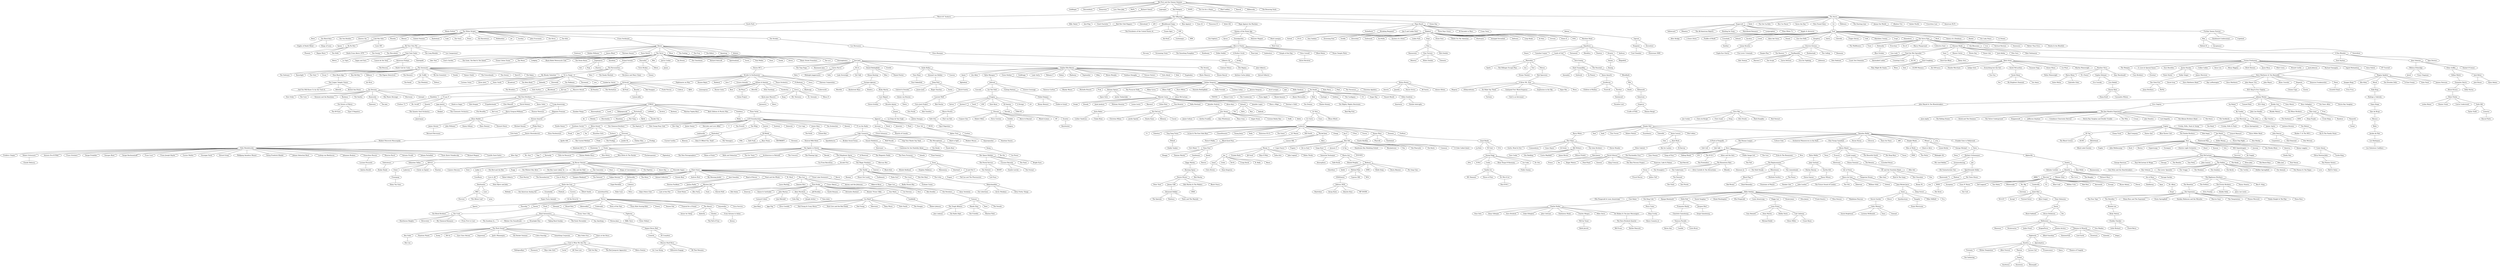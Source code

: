 strict graph "" {
	node [label="\N"];
	0	[id=0,
		label="Me First and the Gimme Gimmes",
		level=1,
		pos="871.6603685406284,1165.0700368905025",
		weight=0];
	1	[id=1,
		label=Goldfinger,
		level=12,
		pos="665.4586878883663,1465.6600382159097",
		weight=0];
	0 -- 1	[level=12];
	3	[id=3,
		label=Descendents,
		level=14,
		pos="846.6293064453383,1424.383402712228",
		weight=0];
	0 -- 3	[level=14];
	4	[id=4,
		label=Pennywise,
		level=12,
		pos="525.3919643792705,1296.0655236540379",
		weight=0];
	0 -- 4	[level=12];
	5	[id=5,
		label="Less Than Jake",
		level=12,
		pos="799.054588931353,828.4827982433995",
		weight=0];
	0 -- 5	[level=12];
	6	[id=6,
		label=MxPx,
		level=13,
		pos="559.243479056231,1116.9234641039259",
		weight=0];
	0 -- 6	[level=13];
	8	[id=8,
		label="Richard Cheese",
		level=13,
		pos="1324.014597529401,1204.9789248144987",
		weight=0];
	0 -- 8	[level=13];
	9	[id=9,
		label=Lagwagon,
		level=14,
		pos="695.3509719528445,979.4457093430045",
		weight=0];
	0 -- 9	[level=14];
	10	[id=10,
		label="Bad Religion",
		level=1,
		pos="791.3938553964432,500.25403098319725",
		weight=0];
	0 -- 10	[level=1];
	11	[id=11,
		label=NOFX,
		level=8,
		pos="600.4300374417267,803.4060234033328",
		weight=0];
	0 -- 11	[level=8];
	12	[id=12,
		label="No Use for a Name",
		level=1,
		pos="1493.0244871881991,1535.6707999452242",
		weight=0];
	0 -- 12	[level=1];
	13	[id=13,
		label="Mad Caddies",
		level=14,
		pos="1105.11480294538,1000.7145553840264",
		weight=0];
	0 -- 13	[level=14];
	14	[id=14,
		label=Rancid,
		level=10,
		pos="1147.05125780335,1427.0909507313238",
		weight=0];
	0 -- 14	[level=10];
	15	[id=15,
		label=Millencolin,
		level=11,
		pos="993.5797027817151,1542.8719206168603",
		weight=0];
	0 -- 15	[level=11];
	16	[id=16,
		label="The Bouncing Souls",
		level=14,
		pos="953.1973449867993,895.54147084991",
		weight=0];
	0 -- 16	[level=14];
	19	[id=19,
		label="\"Weird Al\" Yankovic",
		level=13,
		pos="1498.2045229487603,1339.949575612585",
		weight=0];
	8 -- 19	[level=13];
	20	[id=20,
		label="The Offspring",
		level=1,
		pos="699.2438424997989,-138.33154094850738",
		weight=0];
	10 -- 20	[level=1];
	21	[id=21,
		label="The Ataris",
		level=1,
		pos="2070.960204140742,1869.3506147188568",
		weight=0];
	12 -- 21	[level=1];
	25	[id=25,
		label="South Park",
		level=14,
		pos="1755.4292702714883,1231.1309493305325",
		weight=0];
	19 -- 25	[level=14];
	26	[id=26,
		label="Billy Talent",
		level=8,
		pos="591.6356509492194,278.4671147364598",
		weight=0];
	20 -- 26	[level=8];
	27	[id=27,
		label="Anti-Flag",
		level=12,
		pos="972.2404536394557,-306.3805546983724",
		weight=0];
	20 -- 27	[level=12];
	28	[id=28,
		label="Good Charlotte",
		level=9,
		pos="790.3569455977956,260.9581997764839",
		weight=0];
	20 -- 28	[level=9];
	29	[id=29,
		label="Red Hot Chili Peppers",
		level=1,
		pos="747.0267244969809,-772.4268893604913",
		weight=0];
	20 -- 29	[level=1];
	30	[id=30,
		label=Zebrahead,
		level=14,
		pos="630.5176983777346,-392.4567397434838",
		weight=0];
	20 -- 30	[level=14];
	31	[id=31,
		label=AFI,
		level=8,
		pos="1076.1245850329533,79.68545194588368",
		weight=0];
	20 -- 31	[level=8];
	32	[id=32,
		label="Bloodhound Gang",
		level=7,
		pos="1132.1508676734027,-567.1584664565831",
		weight=0];
	20 -- 32	[level=7];
	33	[id=33,
		label="Rise Against",
		level=8,
		pos="446.8417087406777,-471.29942724367555",
		weight=0];
	20 -- 33	[level=8];
	34	[id=34,
		label="Sum 41",
		level=7,
		pos="695.5402972483784,-581.689668104628",
		weight=0];
	20 -- 34	[level=7];
	35	[id=35,
		label="Tenacious D",
		level=8,
		pos="1129.1564551744138,-109.71693007237037",
		weight=0];
	20 -- 35	[level=8];
	36	[id=36,
		label="blink-182",
		level=6,
		pos="1167.9798705480016,-298.05006581991506",
		weight=0];
	20 -- 36	[level=6];
	37	[id=37,
		label="Rage Against the Machine",
		level=5,
		pos="903.2990003426119,-340.3501800166652",
		weight=0];
	20 -- 37	[level=5];
	38	[id=38,
		label="Papa Roach",
		level=3,
		pos="1494.8907643526748,-191.05257417154155",
		weight=0];
	20 -- 38	[level=3];
	39	[id=39,
		label="Green Day",
		level=6,
		pos="990.0099027161393,259.1513291131917",
		weight=0];
	20 -- 39	[level=6];
	40	[id=40,
		label=Sugarcult,
		level=7,
		pos="2451.778125523503,1439.5579889965788",
		weight=0];
	21 -- 40	[level=7];
	41	[id=41,
		label=Rufio,
		level=14,
		pos="1741.7767083778494,1732.1582657331041",
		weight=0];
	21 -- 41	[level=14];
	43	[id=43,
		label="The Get Up Kids",
		level=13,
		pos="1888.8534004972748,1543.0461345572664",
		weight=0];
	21 -- 43	[level=13];
	45	[id=45,
		label="Box Car Racer",
		level=13,
		pos="2485.559210926167,1845.7598594303158",
		weight=0];
	21 -- 45	[level=13];
	46	[id=46,
		label="Saves the Day",
		level=13,
		pos="2379.3646969330157,1987.4997874272783",
		weight=0];
	21 -- 46	[level=13];
	47	[id=47,
		label="New Found Glory",
		level=12,
		pos="1710.232070711062,1928.2257486472033",
		weight=0];
	21 -- 47	[level=12];
	48	[id=48,
		label=Lit,
		level=1,
		pos="1967.400590737133,2572.5733797482376",
		weight=0];
	21 -- 48	[level=1];
	49	[id=49,
		label=Midtown,
		level=14,
		pos="1823.9772319068998,2046.1043293419273",
		weight=0];
	21 -- 49	[level=14];
	51	[id=51,
		label="The Starting Line",
		level=11,
		pos="1921.2152476313415,2205.889706379103",
		weight=0];
	21 -- 51	[level=11];
	52	[id=52,
		label="Jimmy Eat World",
		level=6,
		pos="1845.444872663937,2385.5056216994453",
		weight=0];
	21 -- 52	[level=6];
	53	[id=53,
		label="Alkaline Trio",
		level=12,
		pos="2109.6320207544386,2237.16163571873",
		weight=0];
	21 -- 53	[level=12];
	54	[id=54,
		label="Amber Pacific",
		level=14,
		pos="2239.927000912945,2085.4278288671667",
		weight=0];
	21 -- 54	[level=14];
	55	[id=55,
		label="Unwritten Law",
		level=14,
		pos="2298.690138685863,1816.2569179228512",
		weight=0];
	21 -- 55	[level=14];
	56	[id=56,
		label="American Hi-Fi",
		level=14,
		pos="2133.3791125740026,1707.9822521626625",
		weight=0];
	21 -- 56	[level=14];
	59	[id=59,
		label="Monty Python",
		level=14,
		pos="2028.4157208539864,1263.9963500867116",
		weight=0];
	25 -- 59	[level=14];
	60	[id=60,
		label="The White Stripes",
		level=1,
		pos="363.94287529299504,-1255.659786977483",
		weight=0];
	29 -- 60	[level=1];
	61	[id=61,
		label="The Presidents of the United States of...",
		level=12,
		pos="1409.1653436779334,-664.1781047396871",
		weight=0];
	32 -- 61	[level=12];
	62	[id=62,
		label="Guano Apes",
		level=9,
		pos="1217.8343579379175,-918.8900024277289",
		weight=0];
	32 -- 62	[level=9];
	63	[id=63,
		label=CKY,
		level=8,
		pos="1434.3919985147204,-829.8540901954923",
		weight=0];
	32 -- 63	[level=8];
	64	[id=64,
		label="Queens of the Stone Age",
		level=5,
		pos="1075.604119055613,-417.60585506613955",
		weight=0];
	37 -- 64	[level=5];
	65	[id=65,
		label=Nickelback,
		level=5,
		pos="1969.9712330738002,-325.3763569971426",
		weight=0];
	38 -- 65	[level=5];
	66	[id=66,
		label="Breaking Benjamin",
		level=7,
		pos="1608.6386199091426,242.65213341708366",
		weight=0];
	38 -- 66	[level=7];
	67	[id=67,
		label="Jay-Z and Linkin Park",
		level=12,
		pos="1320.693341042413,-443.3258431611596",
		weight=0];
	38 -- 67	[level=12];
	68	[id=68,
		label=Slipknot,
		level=3,
		pos="2137.7834370580795,-423.0409858762778",
		weight=0];
	38 -- 68	[level=3];
	70	[id=70,
		label="Three Days Grace",
		level=9,
		pos="1859.9748432305364,-149.7108364404664",
		weight=0];
	38 -- 70	[level=9];
	71	[id=71,
		label="30 Seconds to Mars",
		level=9,
		pos="1415.2788710787402,198.88396405531245",
		weight=0];
	38 -- 71	[level=9];
	72	[id=72,
		label="Crazy Town",
		level=13,
		pos="1263.1934141515908,21.418677870300264",
		weight=0];
	38 -- 72	[level=13];
	73	[id=73,
		label=Adema,
		level=12,
		pos="1814.2499528154544,28.909588834160026",
		weight=0];
	38 -- 73	[level=12];
	74	[id=74,
		label=Yellowcard,
		level=8,
		pos="2672.536505328728,1079.1082975079723",
		weight=0];
	40 -- 74	[level=8];
	75	[id=75,
		label=Wheatus,
		level=14,
		pos="2177.538448010034,1397.3465060296678",
		weight=0];
	40 -- 75	[level=14];
	76	[id=76,
		label="The All-American Rejects",
		level=8,
		pos="2855.028579802182,1581.3579474963678",
		weight=0];
	40 -- 76	[level=8];
	78	[id=78,
		label="Bowling for Soup",
		level=12,
		pos="2476.9078657516775,1122.846502905842",
		weight=0];
	40 -- 78	[level=12];
	79	[id=79,
		label="Matchbook Romance",
		level=13,
		pos="2688.4858461941544,1274.508582679421",
		weight=0];
	40 -- 79	[level=13];
	80	[id=80,
		label=Lostprophets,
		level=8,
		pos="2765.19272021651,1749.7388257270713",
		weight=0];
	40 -- 80	[level=8];
	81	[id=81,
		label="Plain White T's",
		level=9,
		pos="2851.2162485803037,1390.7781949711718",
		weight=0];
	40 -- 81	[level=9];
	82	[id=82,
		label="Angels & Airwaves",
		level=13,
		pos="2579.1534899857206,1720.8081041323896",
		weight=0];
	40 -- 82	[level=13];
	85	[id=85,
		label=Fuel,
		level=1,
		pos="1873.1754915427744,3244.484393615982",
		weight=0];
	48 -- 85	[level=1];
	87	[id=87,
		label="Further Seems Forever",
		level=7,
		pos="1438.7069386943208,2565.723711634356",
		weight=0];
	52 -- 87	[level=7];
	89	[id=89,
		label=Beck,
		level=6,
		pos="204.489893763849,-799.3455914586146",
		weight=0];
	60 -- 89	[level=6];
	90	[id=90,
		label="The Black Keys",
		level=5,
		pos="36.77677253424127,-794.8989395530517",
		weight=0];
	60 -- 90	[level=5];
	91	[id=91,
		label="The Von Bondies",
		level=14,
		pos="252.51525863155587,-1005.5244977055168",
		weight=0];
	60 -- 91	[level=14];
	92	[id=92,
		label="Electric Six",
		level=14,
		pos="131.68958860948243,-1401.4095187809264",
		weight=0];
	60 -- 92	[level=14];
	94	[id=94,
		label="Cold War Kids",
		level=7,
		pos="50.23329937648036,-954.648640652156",
		weight=0];
	60 -- 94	[level=7];
	95	[id=95,
		label=Placebo,
		level=6,
		pos="756.9765150450316,-1524.4702539868724",
		weight=0];
	60 -- 95	[level=6];
	96	[id=96,
		label=Weezer,
		level=5,
		pos="559.3809219028121,-777.0193958531091",
		weight=0];
	60 -- 96	[level=5];
	97	[id=97,
		label="Violent Femmes",
		level=12,
		pos="233.0438538024768,-1541.2824751929438",
		weight=0];
	60 -- 97	[level=12];
	98	[id=98,
		label=Radiohead,
		level=6,
		pos="263.4140152450415,-1742.1618579574085",
		weight=0];
	60 -- 98	[level=6];
	99	[id=99,
		label=Cake,
		level=9,
		pos="674.1004440516558,-987.2418981885984",
		weight=0];
	60 -- 99	[level=9];
	100	[id=100,
		label="The Vines",
		level=9,
		pos="359.050602758796,-848.3892862666274",
		weight=0];
	60 -- 100	[level=9];
	101	[id=101,
		label=Pixies,
		level=6,
		pos="627.7342503177583,-1658.2817847960173",
		weight=0];
	60 -- 101	[level=6];
	102	[id=102,
		label="The Raconteurs",
		level=12,
		pos="502.75576473470045,-987.4892663400714",
		weight=0];
	60 -- 102	[level=12];
	103	[id=103,
		label=Wolfmother,
		level=9,
		pos="-10.819964279744113,-1140.9828922603572",
		weight=0];
	60 -- 103	[level=9];
	104	[id=104,
		label=Jet,
		level=9,
		pos="428.27388844951935,-1643.5998599966924",
		weight=0];
	60 -- 104	[level=9];
	105	[id=105,
		label=Gorillaz,
		level=5,
		pos="849.0606499167853,-1040.2088843306844",
		weight=0];
	60 -- 105	[level=5];
	106	[id=106,
		label="John Frusciante",
		level=14,
		pos="616.3912091890508,-1365.7420443503813",
		weight=0];
	60 -- 106	[level=14];
	108	[id=108,
		label="The Hives",
		level=9,
		pos="742.6094045137067,-1199.7092965328907",
		weight=0];
	60 -- 108	[level=9];
	109	[id=109,
		label="The Kills",
		level=4,
		pos="-198.92827622870155,-1143.843359913462",
		weight=0];
	60 -- 109	[level=4];
	110	[id=110,
		label="Franz Ferdinand",
		level=1,
		pos="-158.92968846326153,-1686.627851639667",
		weight=0];
	60 -- 110	[level=1];
	111	[id=111,
		label="The Strokes",
		level=6,
		pos="847.0287576893064,-1360.388850873638",
		weight=0];
	60 -- 111	[level=6];
	113	[id=113,
		label="Kid Rock",
		level=13,
		pos="1308.6996327576048,-1102.5110865632491",
		weight=0];
	63 -- 113	[level=13];
	114	[id=114,
		label=Turbonegro,
		level=14,
		pos="1507.0449511968397,-1094.359338128632",
		weight=0];
	63 -- 114	[level=14];
	115	[id=115,
		label=HIM,
		level=9,
		pos="1703.120666051131,-1127.45528848063",
		weight=0];
	63 -- 115	[level=9];
	116	[id=116,
		label="Foo Fighters",
		level=5,
		pos="1752.8672315979077,-746.2160605457607",
		weight=0];
	64 -- 116	[level=5];
	117	[id=117,
		label=Kyuss,
		level=14,
		pos="1669.4537665766777,-488.63618639299864",
		weight=0];
	64 -- 117	[level=14];
	118	[id=118,
		label=Soundgarden,
		level=5,
		pos="2021.437470663074,-914.8446325896745",
		weight=0];
	64 -- 118	[level=5];
	119	[id=119,
		label="Monster Magnet",
		level=14,
		pos="1777.9250914116192,-824.7308125219179",
		weight=0];
	64 -- 119	[level=14];
	121	[id=121,
		label="Mark Lanegan",
		level=14,
		pos="1418.5317297714437,-513.2532614820154",
		weight=0];
	64 -- 121	[level=14];
	123	[id=123,
		label=Flyleaf,
		level=13,
		pos="1632.2351184651664,542.6039781764275",
		weight=0];
	66 -- 123	[level=13];
	125	[id=125,
		label="P.O.D.",
		level=9,
		pos="1997.2859786241663,15.847122662729669",
		weight=0];
	68 -- 125	[level=9];
	126	[id=126,
		label="Serj Tankian",
		level=14,
		pos="2036.6031550410257,-201.0192497965269",
		weight=0];
	68 -- 126	[level=14];
	127	[id=127,
		label="Drowning Pool",
		level=12,
		pos="1796.5679026150517,-401.65406691344657",
		weight=0];
	68 -- 127	[level=12];
	128	[id=128,
		label=Soulfly,
		level=13,
		pos="2376.7684246629683,-243.11943207084147",
		weight=0];
	68 -- 128	[level=13];
	129	[id=129,
		label=Disturbed,
		level=9,
		pos="1733.301121090099,-258.7683116819275",
		weight=0];
	68 -- 129	[level=9];
	130	[id=130,
		label=Godsmack,
		level=8,
		pos="2586.049543132633,-298.0571068023003",
		weight=0];
	68 -- 130	[level=8];
	131	[id=131,
		label="Ko\:042fn",
		level=6,
		pos="2113.5433000371518,-943.6988141364168",
		weight=0];
	68 -- 131	[level=6];
	132	[id=132,
		label="System of a Down",
		level=6,
		pos="2535.860222988045,-126.404231977522",
		weight=0];
	68 -- 132	[level=6];
	134	[id=134,
		label="Linkin Park",
		level=6,
		pos="2455.1900710600435,-815.6227363054079",
		weight=0];
	68 -- 134	[level=6];
	135	[id=135,
		label=Dope,
		level=5,
		pos="2737.3522096257548,-668.7285654527693",
		weight=0];
	68 -- 135	[level=5];
	136	[id=136,
		label="Stone Sour",
		level=11,
		pos="2143.7582036986537,-783.9880427556574",
		weight=0];
	68 -- 136	[level=11];
	138	[id=138,
		label="Bullet For My Valentine",
		level=12,
		pos="2170.4625854240967,-43.40892420758539",
		weight=0];
	68 -- 138	[level=12];
	140	[id=140,
		label=Mudvayne,
		level=11,
		pos="1873.7515651135516,-700.763292147258",
		weight=0];
	68 -- 140	[level=11];
	142	[id=142,
		label="Avenged Sevenfold",
		level=12,
		pos="2050.8128723851914,-714.8266461791878",
		weight=0];
	68 -- 142	[level=12];
	143	[id=143,
		label=Deftones,
		level=9,
		pos="2368.8848611412855,-64.9094790090274",
		weight=0];
	68 -- 143	[level=9];
	144	[id=144,
		label="Limp Bizkit",
		level=8,
		pos="2284.1040102549377,-837.926813993307",
		weight=0];
	68 -- 144	[level=8];
	145	[id=145,
		label="Ill Niño",
		level=13,
		pos="2421.0590336297855,-352.64562328442497",
		weight=0];
	68 -- 145	[level=13];
	146	[id=146,
		label=Trivium,
		level=11,
		pos="1784.3574849809957,-561.3386401912685",
		weight=0];
	68 -- 146	[level=11];
	147	[id=147,
		label="Static-X",
		level=11,
		pos="2515.1909034056807,-497.9582914400602",
		weight=0];
	68 -- 147	[level=11];
	148	[id=148,
		label=SOiL,
		level=14,
		pos="2352.7710876321803,-655.1555058947577",
		weight=0];
	68 -- 148	[level=14];
	149	[id=149,
		label="Machine Head",
		level=3,
		pos="2578.348711458625,-603.4605630414975",
		weight=0];
	68 -- 149	[level=3];
	150	[id=150,
		label=Taproot,
		level=13,
		pos="2095.9217159809036,160.47743934170109",
		weight=0];
	73 -- 150	[level=13];
	151	[id=151,
		label="Alter Bridge",
		level=14,
		pos="1585.6437627165342,3332.9549814142124",
		weight=0];
	85 -- 151	[level=14];
	152	[id=152,
		label="3 Doors Down",
		level=6,
		pos="1815.1469260448225,2756.96820887975",
		weight=0];
	85 -- 152	[level=6];
	153	[id=153,
		label="Puddle of Mudd",
		level=12,
		pos="1504.4699747028124,3181.1944130847583",
		weight=0];
	85 -- 153	[level=12];
	154	[id=154,
		label=Crossfade,
		level=10,
		pos="2297.526018347197,2837.5446896028147",
		weight=0];
	85 -- 154	[level=10];
	155	[id=155,
		label=Default,
		level=14,
		pos="2071.899900000665,3384.962249926046",
		weight=0];
	85 -- 155	[level=14];
	156	[id=156,
		label=Incubus,
		level=6,
		pos="1985.526725415698,2765.094089438569",
		weight=0];
	85 -- 156	[level=6];
	158	[id=158,
		label=Creed,
		level=8,
		pos="2190.889949503603,3521.7623990878415",
		weight=0];
	85 -- 158	[level=8];
	160	[id=160,
		label="Alien Ant Farm",
		level=9,
		pos="1717.793064851961,3653.6176222865965",
		weight=0];
	85 -- 160	[level=9];
	161	[id=161,
		label=Staind,
		level=8,
		pos="2288.0503517267703,3006.0991588781276",
		weight=0];
	85 -- 161	[level=8];
	162	[id=162,
		label="Goo Goo Dolls",
		level=6,
		pos="1909.6381228384462,3746.1420310451417",
		weight=0];
	85 -- 162	[level=6];
	163	[id=163,
		label=Daughtry,
		level=5,
		pos="1550.4931733018195,3661.8918053973857",
		weight=0];
	85 -- 163	[level=5];
	165	[id=165,
		label=Saliva,
		level=12,
		pos="1604.8331140578487,2973.2809470262487",
		weight=0];
	85 -- 165	[level=12];
	166	[id=166,
		label=Chevelle,
		level=12,
		pos="2151.2317113741324,3157.2184314516803",
		weight=0];
	85 -- 166	[level=12];
	167	[id=167,
		label="Finger Eleven",
		level=12,
		pos="1571.958919115208,3479.175341474009",
		weight=0];
	85 -- 167	[level=12];
	168	[id=168,
		label=Cold,
		level=13,
		pos="1763.9434407495587,2921.5496888252133",
		weight=0];
	85 -- 168	[level=13];
	169	[id=169,
		label="Matchbox Twenty",
		level=9,
		pos="2335.982138673109,3229.8347881053055",
		weight=0];
	85 -- 169	[level=9];
	170	[id=170,
		label=Trapt,
		level=12,
		pos="1869.9844280533166,3552.856498414816",
		weight=0];
	85 -- 170	[level=12];
	171	[id=171,
		label=Shinedown,
		level=14,
		pos="1755.7369343697603,3422.7961412055106",
		weight=0];
	85 -- 171	[level=14];
	172	[id=172,
		label="The Verve Pipe",
		level=1,
		pos="2475.0570555545705,3769.812493940897",
		weight=0];
	85 -- 172	[level=1];
	173	[id=173,
		label=Bush,
		level=9,
		pos="2133.3263983406005,2883.2297907522884",
		weight=0];
	85 -- 173	[level=9];
	174	[id=174,
		label="Theory of a Deadman",
		level=14,
		pos="2069.205814491572,3096.6599623172974",
		weight=0];
	85 -- 174	[level=14];
	175	[id=175,
		label=Hinder,
		level=13,
		pos="2182.671330956677,3360.012674073349",
		weight=0];
	85 -- 175	[level=13];
	176	[id=176,
		label="Our Lady Peace",
		level=13,
		pos="2058.609550612066,3560.270916583125",
		weight=0];
	85 -- 176	[level=13];
	177	[id=177,
		label="12 Stones",
		level=14,
		pos="1919.195219391459,2964.3851758823926",
		weight=0];
	85 -- 177	[level=14];
	178	[id=178,
		label=Mae,
		level=10,
		pos="1211.9431698898588,2908.056633205135",
		weight=0];
	87 -- 178	[level=10];
	181	[id=181,
		label="Dashboard Confessional",
		level=8,
		pos="1426.8850492584133,2998.289976593832",
		weight=0];
	87 -- 181	[level=8];
	182	[id=182,
		label=Copeland,
		level=13,
		pos="1631.4708629840154,2772.251331630598",
		weight=0];
	87 -- 182	[level=13];
	183	[id=183,
		label="Eagles of Death Metal",
		level=13,
		pos="264.9524234612848,-614.8807781309612",
		weight=0];
	90 -- 183	[level=13];
	184	[id=184,
		label="Kings of Leon",
		level=6,
		pos="262.1025728517763,-394.67404796323865",
		weight=0];
	90 -- 184	[level=6];
	185	[id=185,
		label=Spoon,
		level=8,
		pos="-177.92511938754325,-608.7854730658287",
		weight=0];
	94 -- 185	[level=8];
	186	[id=186,
		label="Ra Ra Riot",
		level=10,
		pos="-269.9728383465139,-750.9679450588974",
		weight=0];
	94 -- 186	[level=10];
	187	[id=187,
		label="Louis XIV",
		level=14,
		pos="22.47209566566316,-630.4040716767416",
		weight=0];
	94 -- 187	[level=14];
	190	[id=190,
		label="Be Your Own Pet",
		level=5,
		pos="-653.1191891490796,-782.5962342796213",
		weight=0];
	109 -- 190	[level=5];
	191	[id=191,
		label=Keane,
		level=1,
		pos="-680.0993564134167,-2074.923624079249",
		weight=0];
	110 -- 191	[level=1];
	192	[id=192,
		label="Los Hermanos",
		level=14,
		pos="1109.6010709829611,-1315.334969924107",
		weight=0];
	111 -- 192	[level=14];
	194	[id=194,
		label="Alice in Chains",
		level=5,
		pos="2466.1950165358235,-1179.5403299545712",
		weight=0];
	118 -- 194	[level=5];
	195	[id=195,
		label="Nick Cave",
		level=14,
		pos="1606.9463227089384,-658.1403319221006",
		weight=0];
	121 -- 195	[level=14];
	198	[id=198,
		label=Pain,
		level=5,
		pos="3200.9358054357344,-926.9872960102714",
		weight=0];
	135 -- 198	[level=5];
	199	[id=199,
		label=Sepultura,
		level=4,
		pos="2906.9738806177024,-508.23759612009883",
		weight=0];
	149 -- 199	[level=4];
	201	[id=201,
		label=Nonpoint,
		level=14,
		pos="2422.486870556024,276.5033946802248",
		weight=0];
	150 -- 201	[level=14];
	204	[id=204,
		label=Sevendust,
		level=13,
		pos="1807.4966784279502,223.51071654758385",
		weight=0];
	150 -- 204	[level=13];
	206	[id=206,
		label=Seether,
		level=12,
		pos="2547.4206105865596,2648.9281569031214",
		weight=0];
	154 -- 206	[level=12];
	210	[id=210,
		label="Lenny Kravitz",
		level=9,
		pos="2512.5213058374657,3264.7257915537784",
		weight=0];
	158 -- 210	[level=9];
	211	[id=211,
		label="Sunrise Avenue",
		level=5,
		pos="1353.3604410897365,4139.007918919419",
		weight=0];
	163 -- 211	[level=5];
	212	[id=212,
		label="The Wallflowers",
		level=11,
		pos="2810.721733158437,3944.46622281203",
		weight=0];
	172 -- 212	[level=11];
	213	[id=213,
		label=Train,
		level=12,
		pos="2699.32871889219,3477.2326345047377",
		weight=0];
	172 -- 213	[level=12];
	214	[id=214,
		label=Dishwalla,
		level=14,
		pos="2095.7357406751607,4272.194698660492",
		weight=0];
	172 -- 214	[level=14];
	215	[id=215,
		label=Everclear,
		level=12,
		pos="2313.5728649492016,3457.935989552953",
		weight=0];
	172 -- 215	[level=12];
	217	[id=217,
		label="Eve 6",
		level=12,
		pos="2573.209618276402,4095.7011265447345",
		weight=0];
	172 -- 217	[level=12];
	219	[id=219,
		label="Marcy Playground",
		level=13,
		pos="2523.526493778783,3392.1893364582625",
		weight=0];
	172 -- 219	[level=13];
	220	[id=220,
		label="Collective Soul",
		level=12,
		pos="2786.1125045923804,3561.0757148803254",
		weight=0];
	172 -- 220	[level=12];
	221	[id=221,
		label="Duncan Sheik",
		level=1,
		pos="2014.525477717525,4361.560183969846",
		weight=0];
	172 -- 221	[level=1];
	222	[id=222,
		label="Gin Blossoms",
		level=7,
		pos="2082.14367882233,3983.2534650935827",
		weight=0];
	172 -- 222	[level=7];
	223	[id=223,
		label=Live,
		level=9,
		pos="2602.7159163005585,4192.599930194058",
		weight=0];
	172 -- 223	[level=9];
	224	[id=224,
		label="Vertical Horizon",
		level=13,
		pos="2925.8719236988973,3742.360806502984",
		weight=0];
	172 -- 224	[level=13];
	225	[id=225,
		label=Semisonic,
		level=12,
		pos="2866.880968232465,3796.442977402151",
		weight=0];
	172 -- 225	[level=12];
	226	[id=226,
		label="Better Than Ezra",
		level=14,
		pos="2675.933629597225,3764.150836397775",
		weight=0];
	172 -- 226	[level=14];
	227	[id=227,
		label="Hootie & the Blowfish",
		level=14,
		pos="2532.253346179097,3591.903544915448",
		weight=0];
	172 -- 227	[level=14];
	229	[id=229,
		label="Relient K",
		level=11,
		pos="1123.5624194477682,3250.5530168889104",
		weight=0];
	178 -- 229	[level=11];
	230	[id=230,
		label=Acceptance,
		level=14,
		pos="1250.859869141271,2634.378423273245",
		weight=0];
	178 -- 230	[level=14];
	233	[id=233,
		label=Phoenix,
		level=12,
		pos="-239.85350415357794,-413.20377166515544",
		weight=0];
	186 -- 233	[level=12];
	234	[id=234,
		label="Rogue Wave",
		level=12,
		pos="-57.245366675441005,-422.3383527459515",
		weight=0];
	186 -- 234	[level=12];
	235	[id=235,
		label="The Stills",
		level=14,
		pos="-415.5997863358117,-493.0445993426144",
		weight=0];
	186 -- 235	[level=14];
	237	[id=237,
		label="Death From Above 1979",
		level=12,
		pos="-1034.040952577561,-1005.939514431969",
		weight=0];
	190 -- 237	[level=12];
	238	[id=238,
		label="The Gossip",
		level=13,
		pos="-947.0595720104253,-823.5215594729078",
		weight=0];
	190 -- 238	[level=13];
	240	[id=240,
		label="The Maccabees",
		level=13,
		pos="-900.3027302023637,-1153.8965714447138",
		weight=0];
	190 -- 240	[level=13];
	244	[id=244,
		label="Yeah Yeah Yeahs",
		level=5,
		pos="-661.0579148782829,-445.0558236481111",
		weight=0];
	190 -- 244	[level=5];
	245	[id=245,
		label="The Long Blondes",
		level=14,
		pos="-733.9167381756031,-1242.5822119896563",
		weight=0];
	190 -- 245	[level=14];
	246	[id=246,
		label="Los Campesinos!",
		level=14,
		pos="-797.9043470233527,-711.5424555478966",
		weight=0];
	190 -- 246	[level=14];
	248	[id=248,
		label=Embrace,
		level=13,
		pos="-555.8380050051965,-1797.841609007873",
		weight=0];
	191 -- 248	[level=13];
	249	[id=249,
		label="Robbie Williams",
		level=6,
		pos="-209.75977281406992,-1976.323319857741",
		weight=0];
	191 -- 249	[level=6];
	250	[id=250,
		label="James Blunt",
		level=6,
		pos="-545.213393937808,-1602.5738168047255",
		weight=0];
	191 -- 250	[level=6];
	251	[id=251,
		label="Thirteen Senses",
		level=14,
		pos="-431.50153386013216,-1938.5481354968351",
		weight=0];
	191 -- 251	[level=14];
	252	[id=252,
		label="Snow Patrol",
		level=5,
		pos="-359.0705853870744,-1684.2148113234146",
		weight=0];
	191 -- 252	[level=5];
	253	[id=253,
		label="The Verve",
		level=3,
		pos="-1211.0824496279897,-1689.2206063929143",
		weight=0];
	191 -- 253	[level=3];
	254	[id=254,
		label=Muse,
		level=6,
		pos="-815.6802864980846,-2524.3068692353986",
		weight=0];
	191 -- 254	[level=6];
	255	[id=255,
		label="The Feeling",
		level=1,
		pos="-842.9387569797054,-2747.286523804076",
		weight=0];
	191 -- 255	[level=1];
	256	[id=256,
		label="The Fray",
		level=9,
		pos="-625.973496939047,-2470.003397050542",
		weight=0];
	191 -- 256	[level=9];
	257	[id=257,
		label="The Killers",
		level=6,
		pos="-428.04139416584945,-2481.2364257197682",
		weight=0];
	191 -- 257	[level=6];
	258	[id=258,
		label=Aqualung,
		level=12,
		pos="-356.50335071730785,-2117.8219182949406",
		weight=0];
	191 -- 258	[level=12];
	259	[id=259,
		label=Athlete,
		level=8,
		pos="-324.5982220219213,-2315.260328157803",
		weight=0];
	191 -- 259	[level=8];
	260	[id=260,
		label="Chico Buarque",
		level=14,
		pos="1327.1233007088126,-1473.295788452436",
		weight=0];
	192 -- 260	[level=14];
	263	[id=263,
		label=Nirvana,
		level=6,
		pos="2565.3954493975734,-1638.4932995129461",
		weight=0];
	194 -- 263	[level=6];
	264	[id=264,
		label="Screaming Trees",
		level=14,
		pos="2237.301771724414,-1376.658677402934",
		weight=0];
	194 -- 264	[level=14];
	266	[id=266,
		label="The Smashing Pumpkins",
		level=6,
		pos="2931.7135332971334,-1046.9051240884846",
		weight=0];
	194 -- 266	[level=6];
	269	[id=269,
		label=Mudhoney,
		level=14,
		pos="2379.678217897985,-1453.7987535463924",
		weight=0];
	194 -- 269	[level=14];
	270	[id=270,
		label="Eddie Vedder",
		level=13,
		pos="2735.73566348117,-1017.7305381728544",
		weight=0];
	194 -- 270	[level=13];
	272	[id=272,
		label="A Perfect Circle",
		level=9,
		pos="2967.6380489922544,-1455.1502883767826",
		weight=0];
	194 -- 272	[level=9];
	273	[id=273,
		label="Pearl Jam",
		level=6,
		pos="2833.2913866366016,-884.6302087589926",
		weight=0];
	194 -- 273	[level=6];
	274	[id=274,
		label=Audioslave,
		level=6,
		pos="2963.7615679501755,-1252.030563849085",
		weight=0];
	194 -- 274	[level=6];
	275	[id=275,
		label="Temple of the Dog",
		level=14,
		pos="2562.1268810556458,-1439.4957244253692",
		weight=0];
	194 -- 275	[level=14];
	276	[id=276,
		label="Chris Cornell",
		level=11,
		pos="2778.849894737425,-1353.1244890754106",
		weight=0];
	194 -- 276	[level=11];
	277	[id=277,
		label="Blind Melon",
		level=12,
		pos="2776.253244161647,-1165.7111367601674",
		weight=0];
	194 -- 277	[level=12];
	278	[id=278,
		label="Stone Temple Pilots",
		level=8,
		pos="2736.7444213657154,-1536.40743348645",
		weight=0];
	194 -- 278	[level=8];
	280	[id=280,
		label=Rammstein,
		level=6,
		pos="3300.1500568828856,-1391.7295091136978",
		weight=0];
	198 -- 280	[level=6];
	282	[id=282,
		label="Fear Factory",
		level=12,
		pos="3577.1183566687314,-1129.2539489864355",
		weight=0];
	198 -- 282	[level=12];
	283	[id=283,
		label="Rob Zombie",
		level=9,
		pos="3423.790932842766,-1258.7015368013822",
		weight=0];
	198 -- 283	[level=9];
	285	[id=285,
		label=Slayer,
		level=8,
		pos="3289.203741686358,-748.0179784711347",
		weight=0];
	199 -- 285	[level=8];
	287	[id=287,
		label="Cannibal Corpse",
		level=14,
		pos="3079.1978885059166,-758.1058779869928",
		weight=0];
	199 -- 287	[level=14];
	288	[id=288,
		label="Lamb of God",
		level=4,
		pos="3537.4810122984327,-220.59999322432574",
		weight=0];
	199 -- 288	[level=4];
	289	[id=289,
		label=Testament,
		level=14,
		pos="2990.6379764454864,-220.15158457620174",
		weight=0];
	199 -- 289	[level=14];
	290	[id=290,
		label=Metallica,
		level=5,
		pos="3428.0093877921026,-379.81071249718354",
		weight=0];
	199 -- 290	[level=5];
	291	[id=291,
		label=Pantera,
		level=8,
		pos="2838.1837710341515,-94.38517302605817",
		weight=0];
	199 -- 291	[level=8];
	292	[id=292,
		label=Kreator,
		level=7,
		pos="2929.530006511549,-431.1316444041664",
		weight=0];
	199 -- 292	[level=7];
	293	[id=293,
		label=Anthrax,
		level=10,
		pos="3350.824730902936,-552.6419408084095",
		weight=0];
	199 -- 293	[level=10];
	295	[id=295,
		label="Coal Chamber",
		level=14,
		pos="2310.7986824931863,542.3424590823093",
		weight=0];
	201 -- 295	[level=14];
	299	[id=299,
		label="Powerman 5000",
		level=14,
		pos="2677.04221279022,410.7115674044887",
		weight=0];
	201 -- 299	[level=14];
	300	[id=300,
		label="Eagle-Eye Cherry",
		level=13,
		pos="2797.8301672685284,3352.5551576844546",
		weight=0];
	210 -- 300	[level=13];
	301	[id=301,
		label="Fun Lovin' Criminals",
		level=14,
		pos="2760.7115892327715,3156.0299491981477",
		weight=0];
	210 -- 301	[level=14];
	302	[id=302,
		label="Simple Plan",
		level=9,
		pos="960.3849836741327,4204.5619677886125",
		weight=0];
	211 -- 302	[level=9];
	303	[id=303,
		label="The Rasmus",
		level=12,
		pos="1681.339709845553,4103.48286530667",
		weight=0];
	211 -- 303	[level=12];
	304	[id=304,
		label=OneRepublic,
		level=5,
		pos="1016.618651455453,4588.224479218423",
		weight=0];
	211 -- 304	[level=5];
	305	[id=305,
		label=Hoobastank,
		level=8,
		pos="1193.3962722189588,4490.466283270024",
		weight=0];
	211 -- 305	[level=8];
	307	[id=307,
		label="The Calling",
		level=12,
		pos="1506.7407665528265,4428.6187279515125",
		weight=0];
	211 -- 307	[level=12];
	308	[id=308,
		label=Reamonn,
		level=14,
		pos="1105.006792723291,4021.201899132067",
		weight=0];
	211 -- 308	[level=14];
	311	[id=311,
		label="Blue October",
		level=14,
		pos="2539.457917485318,3983.772805555884",
		weight=0];
	214 -- 311	[level=14];
	312	[id=312,
		label="Lisa Loeb",
		level=13,
		pos="1988.6725591623467,4157.386399252616",
		weight=0];
	221 -- 312	[level=13];
	313	[id=313,
		label="Toad the Wet Sprocket",
		level=5,
		pos="2633.018126773832,4406.032742176008",
		weight=0];
	221 -- 313	[level=5];
	314	[id=314,
		label=Tonic,
		level=10,
		pos="2313.2648150396476,4709.316974915018",
		weight=0];
	221 -- 314	[level=10];
	315	[id=315,
		label="Shawn Colvin",
		level=7,
		pos="2767.1527874006474,4520.903866154904",
		weight=0];
	221 -- 315	[level=7];
	316	[id=316,
		label="Howie Day",
		level=11,
		pos="2095.8028451369823,4781.400942464182",
		weight=0];
	221 -- 316	[level=11];
	318	[id=318,
		label="Paula Cole",
		level=14,
		pos="2150.9890271552104,4178.134406235996",
		weight=0];
	221 -- 318	[level=14];
	319	[id=319,
		label="Josh Kelley",
		level=1,
		pos="2074.1017149685663,5063.842266571493",
		weight=0];
	221 -- 319	[level=1];
	320	[id=320,
		label="Pete Yorn",
		level=13,
		pos="2326.64940145666,4509.084069219917",
		weight=0];
	221 -- 320	[level=13];
	321	[id=321,
		label="Matt Nathanson",
		level=14,
		pos="2289.704810607705,4315.848291703458",
		weight=0];
	221 -- 321	[level=14];
	322	[id=322,
		label="4 Non Blondes",
		level=7,
		pos="1841.3758507489147,4417.852587475663",
		weight=0];
	222 -- 322	[level=7];
	323	[id=323,
		label=Switchfoot,
		level=12,
		pos="834.1683886394768,3395.832447637019",
		weight=0];
	229 -- 323	[level=12];
	324	[id=324,
		label=Metric,
		level=9,
		pos="-764.9531467339023,-58.193861646623716",
		weight=0];
	244 -- 324	[level=9];
	325	[id=325,
		label="Le Tigre",
		level=12,
		pos="-888.859578471151,-216.52735697255838",
		weight=0];
	244 -- 325	[level=12];
	326	[id=326,
		label="Tegan and Sara",
		level=8,
		pos="-403.90677482339714,-97.46809256182688",
		weight=0];
	244 -- 326	[level=8];
	327	[id=327,
		label="Cansei de Ser Sexy",
		level=13,
		pos="-596.2515471687296,-156.24804350657269",
		weight=0];
	244 -- 327	[level=13];
	328	[id=328,
		label="Silversun Pickups",
		level=5,
		pos="-960.2430312653106,-29.70056852335815",
		weight=0];
	244 -- 328	[level=5];
	329	[id=329,
		label=Santogold,
		level=13,
		pos="-399.1141915809919,-298.42929782476483",
		weight=0];
	244 -- 329	[level=13];
	330	[id=330,
		label="Take That",
		level=11,
		pos="-214.20870525253204,-1494.180516818062",
		weight=0];
	250 -- 330	[level=11];
	331	[id=331,
		label="Fool's Garden",
		level=14,
		pos="-1172.299903857627,-1379.2882207735106",
		weight=0];
	253 -- 331	[level=14];
	332	[id=332,
		label="The Good, The Bad & The Queen",
		level=14,
		pos="-1478.7198847908787,-1541.8367674924807",
		weight=0];
	253 -- 332	[level=14];
	333	[id=333,
		label="Ocean Colour Scene",
		level=13,
		pos="-1378.0366329315702,-1379.883946011842",
		weight=0];
	253 -- 333	[level=13];
	334	[id=334,
		label="The Music",
		level=5,
		pos="-1497.3877965723098,-1141.4722138346349",
		weight=0];
	253 -- 334	[level=5];
	335	[id=335,
		label=Coldplay,
		level=6,
		pos="-1137.4549671983166,-1205.9042537490377",
		weight=0];
	253 -- 335	[level=6];
	337	[id=337,
		label="Black Rebel Motorcycle Club",
		level=8,
		pos="-990.014374482381,-1297.2886134147047",
		weight=0];
	253 -- 337	[level=8];
	338	[id=338,
		label="The Stone Roses",
		level=12,
		pos="-1182.4846978909147,-2037.6521654733135",
		weight=0];
	253 -- 338	[level=12];
	339	[id=339,
		label=Supergrass,
		level=8,
		pos="-1635.8932861043775,-1625.4207206724477",
		weight=0];
	253 -- 339	[level=8];
	340	[id=340,
		label=Kasabian,
		level=6,
		pos="-1326.6630394319757,-1219.9867666094156",
		weight=0];
	253 -- 340	[level=6];
	341	[id=341,
		label="Primal Scream",
		level=4,
		pos="-1561.452678068181,-1754.5883562059412",
		weight=0];
	253 -- 341	[level=4];
	342	[id=342,
		label=Starsailor,
		level=11,
		pos="-1567.177475841577,-1994.9941234838827",
		weight=0];
	253 -- 342	[level=11];
	343	[id=343,
		label=Blur,
		level=6,
		pos="-803.4491531057821,-1396.980987755331",
		weight=0];
	253 -- 343	[level=6];
	344	[id=344,
		label="Jarvis Cocker",
		level=13,
		pos="-1259.381319955054,-1868.74774519358",
		weight=0];
	253 -- 344	[level=13];
	345	[id=345,
		label="Ian Brown",
		level=14,
		pos="-1090.45407335265,-1923.7920936526773",
		weight=0];
	253 -- 345	[level=14];
	347	[id=347,
		label="The Charlatans",
		level=13,
		pos="-1468.759071003136,-1868.2418370037567",
		weight=0];
	253 -- 347	[level=13];
	348	[id=348,
		label="Richard Ashcroft",
		level=12,
		pos="-920.3063025086107,-1509.4870462205552",
		weight=0];
	253 -- 348	[level=12];
	349	[id=349,
		label=Spiritualized,
		level=14,
		pos="-971.6026023607178,-1812.4446104463807",
		weight=0];
	253 -- 349	[level=14];
	350	[id=350,
		label=Travis,
		level=6,
		pos="-736.5904962897737,-1786.0362324665193",
		weight=0];
	253 -- 350	[level=6];
	351	[id=351,
		label="Paul Weller",
		level=14,
		pos="-955.6341322456182,-1644.8909981469862",
		weight=0];
	253 -- 351	[level=14];
	352	[id=352,
		label=Oasis,
		level=5,
		pos="-881.0635916959587,-2097.754904056755",
		weight=0];
	253 -- 352	[level=5];
	353	[id=353,
		label=Suede,
		level=12,
		pos="-1302.724433578698,-2076.102007872038",
		weight=0];
	253 -- 353	[level=12];
	354	[id=354,
		label=Doves,
		level=9,
		pos="-846.728256789123,-1910.533373296828",
		weight=0];
	253 -- 354	[level=9];
	355	[id=355,
		label="Manic Street Preachers",
		level=8,
		pos="-761.5405544965437,-1596.6452663516152",
		weight=0];
	253 -- 355	[level=8];
	356	[id=356,
		label="The La's",
		level=14,
		pos="-1084.5092765967047,-1470.934101024541",
		weight=0];
	253 -- 356	[level=14];
	357	[id=357,
		label=Stereophonics,
		level=9,
		pos="-1071.2892824715298,-2101.021270657678",
		weight=0];
	253 -- 357	[level=9];
	358	[id=358,
		label="Just Jack",
		level=1,
		pos="-1003.4333374306417,-3383.813532946202",
		weight=0];
	255 -- 358	[level=1];
	359	[id=359,
		label="Gilberto Gil",
		level=14,
		pos="1024.3947416506246,-1726.6779497425441",
		weight=0];
	260 -- 359	[level=14];
	362	[id=362,
		label=dredg,
		level=13,
		pos="3085.9745393001335,-1704.565333587168",
		weight=0];
	272 -- 362	[level=13];
	363	[id=363,
		label="Velvet Revolver",
		level=12,
		pos="2891.5033709642203,-1657.864679607387",
		weight=0];
	276 -- 363	[level=12];
	364	[id=364,
		label=Ministry,
		level=13,
		pos="3784.5616880548314,-1348.7874573170268",
		weight=0];
	282 -- 364	[level=13];
	365	[id=365,
		label="White Zombie",
		level=14,
		pos="3846.7182344613616,-1171.0653600063315",
		weight=0];
	282 -- 365	[level=14];
	367	[id=367,
		label=Chimaira,
		level=14,
		pos="3807.176827659991,-982.2576027807431",
		weight=0];
	282 -- 367	[level=14];
	368	[id=368,
		label=Mastodon,
		level=5,
		pos="3699.087613892248,-626.9372686411259",
		weight=0];
	288 -- 368	[level=5];
	369	[id=369,
		label="Arch Enemy",
		level=7,
		pos="4107.275572616192,-320.8628387099695",
		weight=0];
	288 -- 369	[level=7];
	370	[id=370,
		label=Venom,
		level=14,
		pos="3039.7312176480755,-51.81119338316338",
		weight=0];
	292 -- 370	[level=14];
	371	[id=371,
		label=Megadeth,
		level=9,
		pos="3275.8650130468186,-259.28978397053464",
		weight=0];
	292 -- 371	[level=9];
	374	[id=374,
		label="Rob Thomas",
		level=13,
		pos="1370.9600166190135,4392.352310253924",
		weight=0];
	304 -- 374	[level=13];
	375	[id=375,
		label="Maroon 5",
		level=6,
		pos="1041.2064062158731,5055.1789128682",
		weight=0];
	304 -- 375	[level=6];
	376	[id=376,
		label="The Script",
		level=14,
		pos="1126.422628683445,4326.095694936336",
		weight=0];
	304 -- 376	[level=14];
	377	[id=377,
		label="Gavin DeGraw",
		level=12,
		pos="1335.914509496749,4662.248334944096",
		weight=0];
	304 -- 377	[level=12];
	378	[id=378,
		label="Five for Fighting",
		level=12,
		pos="1141.1483220406674,4882.13910601421",
		weight=0];
	304 -- 378	[level=12];
	379	[id=379,
		label=Lifehouse,
		level=8,
		pos="1340.1498528212649,4862.180037545412",
		weight=0];
	304 -- 379	[level=8];
	380	[id=380,
		label="New Radicals",
		level=14,
		pos="2872.600269857343,4232.690537296393",
		weight=0];
	313 -- 380	[level=14];
	381	[id=381,
		label="Crash Test Dummies",
		level=14,
		pos="2907.1531559344266,4376.189430884516",
		weight=0];
	313 -- 381	[level=14];
	383	[id=383,
		label="Barenaked Ladies",
		level=12,
		pos="2993.0607379126977,4553.462063473843",
		weight=0];
	313 -- 383	[level=12];
	384	[id=384,
		label="Counting Crows",
		level=6,
		pos="2924.029995396447,4023.0412345703194",
		weight=0];
	313 -- 384	[level=6];
	385	[id=385,
		label="R.E.M.",
		level=6,
		pos="3020.601835868035,4179.015317545609",
		weight=0];
	313 -- 385	[level=6];
	386	[id=386,
		label="Soul Coughing",
		level=7,
		pos="3100.5157883019583,4351.642232051142",
		weight=0];
	313 -- 386	[level=7];
	387	[id=387,
		label="Third Eye Blind",
		level=10,
		pos="2688.237454297884,4662.8762761807975",
		weight=0];
	314 -- 387	[level=10];
	388	[id=388,
		label="Remy Zero",
		level=13,
		pos="2584.0943209877214,4816.25239063955",
		weight=0];
	314 -- 388	[level=13];
	390	[id=390,
		label="Beth Orton",
		level=7,
		pos="3433.5074132753593,4626.652389558589",
		weight=0];
	315 -- 390	[level=7];
	391	[id=391,
		label="Tristan Prettyman",
		level=1,
		pos="2382.9599947075285,5580.840923734052",
		weight=0];
	319 -- 391	[level=1];
	393	[id=393,
		label="Soul Asylum",
		level=14,
		pos="1627.0555227597383,4582.036066527057",
		weight=0];
	322 -- 393	[level=14];
	394	[id=394,
		label="Joan Osborne",
		level=7,
		pos="1880.3426908807887,4905.3801203295725",
		weight=0];
	322 -- 394	[level=7];
	395	[id=395,
		label="Spin Doctors",
		level=13,
		pos="1778.2487571445688,4712.958195510586",
		weight=0];
	322 -- 395	[level=13];
	396	[id=396,
		label="The Bravery",
		level=9,
		pos="-1062.8268337745167,-417.1659870578052",
		weight=0];
	328 -- 396	[level=9];
	397	[id=397,
		label="Death Cab for Cutie",
		level=6,
		pos="-1342.2429449451404,248.06867159102012",
		weight=0];
	328 -- 397	[level=6];
	398	[id=398,
		label="The Automatic",
		level=5,
		pos="-1831.8923536620644,-726.8702146941647",
		weight=0];
	334 -- 398	[level=5];
	399	[id=399,
		label=Ash,
		level=12,
		pos="-1524.5007111617522,-1344.513373051263",
		weight=0];
	339 -- 399	[level=12];
	400	[id=400,
		label=Pulp,
		level=9,
		pos="-1678.5777249003836,-1208.3237852877721",
		weight=0];
	339 -- 400	[level=9];
	401	[id=401,
		label=Elastica,
		level=14,
		pos="-1737.0050914661058,-1391.5738641001592",
		weight=0];
	339 -- 401	[level=14];
	402	[id=402,
		label="The Raveonettes",
		level=4,
		pos="-2436.424274982647,-1607.1672356405438",
		weight=0];
	341 -- 402	[level=4];
	404	[id=404,
		label="Turin Brakes",
		level=13,
		pos="-1859.2779621639281,-1951.2710130083126",
		weight=0];
	342 -- 404	[level=13];
	405	[id=405,
		label=Elbow,
		level=12,
		pos="-1649.5448336126594,-2290.4746086509745",
		weight=0];
	342 -- 405	[level=12];
	407	[id=407,
		label=James,
		level=13,
		pos="-1490.7887626319093,-2174.9182506759616",
		weight=0];
	344 -- 407	[level=13];
	408	[id=408,
		label="Stereo MC's",
		level=1,
		pos="-1662.3664792810991,-3557.478794424105",
		weight=0];
	358 -- 408	[level=1];
	410	[id=410,
		label="The Ting Tings",
		level=8,
		pos="-812.1475311601356,-3695.6438180410123",
		weight=0];
	358 -- 410	[level=8];
	412	[id=412,
		label="Basement Jaxx",
		level=8,
		pos="-602.9263049753047,-3446.692035209514",
		weight=0];
	358 -- 412	[level=8];
	413	[id=413,
		label="Calvin Harris",
		level=11,
		pos="-1283.4849057622746,-3481.714001023055",
		weight=0];
	358 -- 413	[level=11];
	414	[id=414,
		label="M.I.A.",
		level=8,
		pos="-959.6283713243142,-3684.807213631419",
		weight=0];
	358 -- 414	[level=8];
	415	[id=415,
		label="Daniel Bedingfield",
		level=7,
		pos="-893.3256642251298,-3950.8432280264933",
		weight=0];
	358 -- 415	[level=7];
	416	[id=416,
		label=Estelle,
		level=13,
		pos="-1034.1440415401387,-3078.490113690546",
		weight=0];
	358 -- 416	[level=13];
	417	[id=417,
		label="Audio Bullys",
		level=10,
		pos="-1457.839657150521,-3505.7905759207374",
		weight=0];
	358 -- 417	[level=10];
	418	[id=418,
		label="Sophie Ellis-Bextor",
		level=2,
		pos="-412.7611061390626,-3859.926300874939",
		weight=0];
	358 -- 418	[level=2];
	419	[id=419,
		label="The Streets",
		level=11,
		pos="-673.2614556013751,-3266.4647083526065",
		weight=0];
	358 -- 419	[level=11];
	421	[id=421,
		label="Caetano Veloso",
		level=14,
		pos="979.3683661185593,-2206.1427999549583",
		weight=0];
	359 -- 421	[level=14];
	425	[id=425,
		label="Elis Regina",
		level=14,
		pos="1382.910860914627,-1817.7970782353823",
		weight=0];
	359 -- 425	[level=14];
	426	[id=426,
		label="João Gilberto",
		level=14,
		pos="1171.8561173188216,-1603.2975784912358",
		weight=0];
	359 -- 426	[level=14];
	427	[id=427,
		label=Opeth,
		level=12,
		pos="3612.9486199706116,-949.1075729745891",
		weight=0];
	368 -- 427	[level=12];
	428	[id=428,
		label="The Dillinger Escape Plan",
		level=14,
		pos="3708.997232391309,-664.5334475895365",
		weight=0];
	368 -- 428	[level=14];
	429	[id=429,
		label=Isis,
		level=14,
		pos="3729.3336007306834,-342.7594651763096",
		weight=0];
	368 -- 429	[level=14];
	433	[id=433,
		label=Tool,
		level=6,
		pos="4427.926873039507,-972.7804762143232",
		weight=0];
	368 -- 433	[level=6];
	434	[id=434,
		label=Pelican,
		level=5,
		pos="4317.839799359881,-813.7561784335628",
		weight=0];
	368 -- 434	[level=5];
	435	[id=435,
		label="Dark Tranquillity",
		level=8,
		pos="4519.4405944593345,-515.6279037892558",
		weight=0];
	369 -- 435	[level=8];
	436	[id=436,
		label="The Haunted",
		level=10,
		pos="4552.260959320394,-318.27148135998465",
		weight=0];
	369 -- 436	[level=10];
	438	[id=438,
		label=Danzig,
		level=14,
		pos="3304.687365590761,-54.622147995457645",
		weight=0];
	370 -- 438	[level=14];
	439	[id=439,
		label="They Might Be Giants",
		level=13,
		pos="3333.106277652061,4171.947680427616",
		weight=0];
	386 -- 439	[level=13];
	441	[id=441,
		label=Ween,
		level=14,
		pos="3125.94525183724,4577.599539984272",
		weight=0];
	386 -- 441	[level=14];
	442	[id=442,
		label=Eels,
		level=8,
		pos="3506.340017678623,4148.059771113399",
		weight=0];
	386 -- 442	[level=8];
	443	[id=443,
		label="10,000 Maniacs",
		level=14,
		pos="3294.20026051986,4890.10960242113",
		weight=0];
	390 -- 443	[level=14];
	444	[id=444,
		label="Ani DiFranco",
		level=12,
		pos="3109.8311251037344,4821.841143106054",
		weight=0];
	390 -- 444	[level=12];
	446	[id=446,
		label="Natalie Merchant",
		level=13,
		pos="3285.726966907242,4325.844821853605",
		weight=0];
	390 -- 446	[level=13];
	448	[id=448,
		label="Indigo Girls",
		level=14,
		pos="3726.3104075451074,4662.871520989626",
		weight=0];
	390 -- 448	[level=14];
	450	[id=450,
		label="Everything but the Girl",
		level=12,
		pos="3625.852892569078,4285.736352676632",
		weight=0];
	390 -- 450	[level=12];
	451	[id=451,
		label="Sarah McLachlan",
		level=7,
		pos="3895.711290008091,4765.1246374724205",
		weight=0];
	390 -- 451	[level=7];
	452	[id=452,
		label="Suzanne Vega",
		level=12,
		pos="3406.56509197371,4993.776741429367",
		weight=0];
	390 -- 452	[level=12];
	453	[id=453,
		label="Aimee Mann",
		level=8,
		pos="3758.6472886320025,4904.5409349340525",
		weight=0];
	390 -- 453	[level=8];
	454	[id=454,
		label="Liz Phair",
		level=13,
		pos="3735.754938158046,4450.341848506899",
		weight=0];
	390 -- 454	[level=13];
	455	[id=455,
		label="Martha Wainwright",
		level=14,
		pos="3561.2042481908275,4872.663823548816",
		weight=0];
	390 -- 455	[level=14];
	458	[id=458,
		label="Heather Nova",
		level=7,
		pos="3982.9321282356887,4528.729835384951",
		weight=0];
	390 -- 458	[level=7];
	459	[id=459,
		label="The Weepies",
		level=13,
		pos="2374.843156864568,5164.295930519671",
		weight=0];
	391 -- 459	[level=13];
	460	[id=460,
		label="G. Love & Special Sauce",
		level=14,
		pos="2430.757153050826,5372.238152144134",
		weight=0];
	391 -- 460	[level=14];
	461	[id=461,
		label="Sara Bareilles",
		level=11,
		pos="2039.5440919738635,5643.211069314342",
		weight=0];
	391 -- 461	[level=11];
	462	[id=462,
		label="Justin Nozuka",
		level=10,
		pos="2960.6899451340287,5432.432275018503",
		weight=0];
	391 -- 462	[level=10];
	465	[id=465,
		label="Colbie Caillat",
		level=12,
		pos="2570.1305336944306,5282.101146982947",
		weight=0];
	391 -- 465	[level=12];
	466	[id=466,
		label="Amos Lee",
		level=13,
		pos="2554.9660925971407,5849.10215969201",
		weight=0];
	391 -- 466	[level=13];
	467	[id=467,
		label="Missy Higgins",
		level=14,
		pos="2279.7278937720425,5339.778150549376",
		weight=0];
	391 -- 467	[level=14];
	468	[id=468,
		label="Brett Dennen",
		level=14,
		pos="2653.262645346719,5595.944364435108",
		weight=0];
	391 -- 468	[level=14];
	469	[id=469,
		label="Jason Mraz",
		level=9,
		pos="2833.3956793634684,5534.070591964365",
		weight=0];
	391 -- 469	[level=9];
	470	[id=470,
		label="Matt Costa",
		level=14,
		pos="2674.016104377603,5709.600952043694",
		weight=0];
	391 -- 470	[level=14];
	471	[id=471,
		label="Brandi Carlile",
		level=14,
		pos="2617.3141326715327,5436.95572053965",
		weight=0];
	391 -- 471	[level=14];
	472	[id=472,
		label="Jack Johnson",
		level=1,
		pos="3497.295529026426,5937.960483824433",
		weight=0];
	391 -- 472	[level=1];
	473	[id=473,
		label="Rachael Yamagata",
		level=11,
		pos="2409.7805200795706,5966.373539362328",
		weight=0];
	391 -- 473	[level=11];
	474	[id=474,
		label="Ingrid Michaelson",
		level=7,
		pos="3133.8245686664986,5913.126549258931",
		weight=0];
	391 -- 474	[level=7];
	475	[id=475,
		label="Anna Nalick",
		level=12,
		pos="2137.665629934577,5480.555438263165",
		weight=0];
	391 -- 475	[level=12];
	476	[id=476,
		label="KT Tunstall",
		level=9,
		pos="2795.6679843805837,5349.00967399922",
		weight=0];
	391 -- 476	[level=9];
	477	[id=477,
		label="Melissa Etheridge",
		level=8,
		pos="1827.7470849714782,5362.600593412321",
		weight=0];
	394 -- 477	[level=8];
	478	[id=478,
		label="Patty Griffin",
		level=10,
		pos="1550.7038686461485,5080.41918670968",
		weight=0];
	394 -- 478	[level=10];
	479	[id=479,
		label="Sinéad O'Connor",
		level=12,
		pos="1967.5082672626502,5219.539846886813",
		weight=0];
	394 -- 479	[level=12];
	481	[id=481,
		label="The Subways",
		level=12,
		pos="-1663.5250998107929,-442.3394620567077",
		weight=0];
	398 -- 481	[level=12];
	483	[id=483,
		label=Razorlight,
		level=7,
		pos="-1483.62704543167,-397.21026414334256",
		weight=0];
	398 -- 483	[level=7];
	484	[id=484,
		label="The View",
		level=13,
		pos="-2064.466428467019,-483.95631637639707",
		weight=0];
	398 -- 484	[level=13];
	485	[id=485,
		label=Orson,
		level=14,
		pos="-2090.631227974876,-986.9220722770672",
		weight=0];
	398 -- 485	[level=14];
	486	[id=486,
		label="Nine Black Alps",
		level=10,
		pos="-1992.951292988413,-335.99799446078424",
		weight=0];
	398 -- 486	[level=10];
	488	[id=488,
		label="Boy Kill Boy",
		level=14,
		pos="-1601.8452558939136,-933.0973794133889",
		weight=0];
	398 -- 488	[level=14];
	491	[id=491,
		label=Milburn,
		level=11,
		pos="-2225.0434394890804,-828.5205952851575",
		weight=0];
	398 -- 491	[level=11];
	492	[id=492,
		label="The Pigeon Detectives",
		level=13,
		pos="-1801.5239480278535,-393.9229143745021",
		weight=0];
	398 -- 492	[level=13];
	493	[id=493,
		label="The Hoosiers",
		level=14,
		pos="-2393.263399765332,-584.2438615578355",
		weight=0];
	398 -- 493	[level=14];
	494	[id=494,
		label="Air Traffic",
		level=5,
		pos="-2578.8638467700953,-1185.6870323734013",
		weight=0];
	398 -- 494	[level=5];
	495	[id=495,
		label="We Are Scientists",
		level=8,
		pos="-1413.3501199628806,-891.9920115061385",
		weight=0];
	398 -- 495	[level=8];
	496	[id=496,
		label=Feeder,
		level=12,
		pos="-1586.4592291502631,-552.8245347132553",
		weight=0];
	398 -- 496	[level=12];
	497	[id=497,
		label="Kaiser Chiefs",
		level=6,
		pos="-1364.6955281800986,-559.6980291441013",
		weight=0];
	398 -- 497	[level=6];
	498	[id=498,
		label="The Futureheads",
		level=9,
		pos="-1961.7540785500996,-1125.4087241388438",
		weight=0];
	398 -- 498	[level=9];
	499	[id=499,
		label="The Zutons",
		level=12,
		pos="-1805.7939168843195,-1099.3474358105047",
		weight=0];
	398 -- 499	[level=12];
	500	[id=500,
		label="Hard-Fi",
		level=12,
		pos="-1459.9579802943979,-733.681733465421",
		weight=0];
	398 -- 500	[level=12];
	501	[id=501,
		label="The Rakes",
		level=11,
		pos="-1607.9822917558581,-1069.8531494046306",
		weight=0];
	398 -- 501	[level=11];
	502	[id=502,
		label="My Bloody Valentine",
		level=12,
		pos="-2072.7464725176314,-1663.2456412634997",
		weight=0];
	402 -- 502	[level=12];
	503	[id=503,
		label="Yo La Tengo",
		level=5,
		pos="-2350.5116914091586,-1328.9520454085118",
		weight=0];
	402 -- 503	[level=5];
	505	[id=505,
		label=Mew,
		level=11,
		pos="-2369.5413386474406,-2058.47427731211",
		weight=0];
	402 -- 505	[level=11];
	506	[id=506,
		label="The Dandy Warhols",
		level=8,
		pos="-2174.523519874779,-2041.6445459051793",
		weight=0];
	402 -- 506	[level=8];
	507	[id=507,
		label="The Jesus and Mary Chain",
		level=12,
		pos="-2553.861676030342,-1977.779323979357",
		weight=0];
	402 -- 507	[level=12];
	508	[id=508,
		label=Gomez,
		level=13,
		pos="-2139.9464697356707,-1844.659560488541",
		weight=0];
	404 -- 508	[level=13];
	511	[id=511,
		label="Kruder & Dorfmeister",
		level=1,
		pos="-1787.3093694078516,-4140.3493893567",
		weight=0];
	408 -- 511	[level=1];
	512	[id=512,
		label=Mylo,
		level=12,
		pos="-1255.629619406951,-3922.758771958419",
		weight=0];
	413 -- 512	[level=12];
	514	[id=514,
		label="Midnight Juggernauts",
		level=14,
		pos="-1477.2571205501358,-3696.9133133503524",
		weight=0];
	413 -- 514	[level=14];
	515	[id=515,
		label=Yelle,
		level=14,
		pos="-1316.4149936035083,-3766.8285688671654",
		weight=0];
	413 -- 515	[level=14];
	517	[id=517,
		label="Lady Sovereign",
		level=14,
		pos="-1080.6958884133503,-3924.251544247287",
		weight=0];
	414 -- 517	[level=14];
	518	[id=518,
		label="Girl Talk",
		level=14,
		pos="-1272.0391466692138,-3662.331596293662",
		weight=0];
	414 -- 518	[level=14];
	519	[id=519,
		label="Ronan Keating",
		level=7,
		pos="-960.0101654696678,-4473.0130615024445",
		weight=0];
	415 -- 519	[level=7];
	520	[id=520,
		label=Blue,
		level=14,
		pos="-805.4859780307037,-4178.219091260767",
		weight=0];
	415 -- 520	[level=14];
	524	[id=524,
		label="Daniel Powter",
		level=12,
		pos="-910.789587137967,-4331.4342657321195",
		weight=0];
	415 -- 524	[level=12];
	525	[id=525,
		label="Timo Maas",
		level=11,
		pos="-1705.073390756523,-3757.246324970477",
		weight=0];
	417 -- 525	[level=11];
	527	[id=527,
		label="Armand van Helden",
		level=10,
		pos="-1516.933338661866,-3950.6476958216645",
		weight=0];
	417 -- 527	[level=10];
	528	[id=528,
		label=Cassius,
		level=14,
		pos="-1497.730576547079,-3851.9396650805097",
		weight=0];
	417 -- 528	[level=14];
	529	[id=529,
		label=Annie,
		level=13,
		pos="-797.8901685123709,-4038.215715036935",
		weight=0];
	418 -- 529	[level=13];
	531	[id=531,
		label="Lily Allen",
		level=9,
		pos="-710.4280756147496,-4229.323721363417",
		weight=0];
	418 -- 531	[level=9];
	532	[id=532,
		label="Kylie Minogue",
		level=7,
		pos="-398.2172667652595,-4290.993385053546",
		weight=0];
	418 -- 532	[level=7];
	533	[id=533,
		label="Gwen Stefani",
		level=2,
		pos="145.2820116155786,-4152.5603247373065",
		weight=0];
	418 -- 533	[level=2];
	534	[id=534,
		label=Goldfrapp,
		level=6,
		pos="-549.2599325204116,-4338.470591368268",
		weight=0];
	418 -- 534	[level=6];
	535	[id=535,
		label="Lady GaGa",
		level=12,
		pos="-564.1056461799716,-4098.360031591128",
		weight=0];
	418 -- 535	[level=12];
	536	[id=536,
		label="Melanie C",
		level=13,
		pos="-483.5681434085684,-4198.710339555621",
		weight=0];
	418 -- 536	[level=13];
	537	[id=537,
		label=Robyn,
		level=12,
		pos="-108.25181700261082,-4029.3637990192697",
		weight=0];
	418 -- 537	[level=12];
	538	[id=538,
		label=Madonna,
		level=6,
		pos="-32.21114981102719,-4125.656466855914",
		weight=0];
	418 -- 538	[level=6];
	541	[id=541,
		label=September,
		level=14,
		pos="-672.8053401708092,-3657.8250891414486",
		weight=0];
	418 -- 541	[level=14];
	542	[id=542,
		label=Mika,
		level=8,
		pos="30.97214262474068,-3917.5148676807444",
		weight=0];
	418 -- 542	[level=8];
	543	[id=543,
		label="Róisín Murphy",
		level=14,
		pos="-121.66323651330497,-3862.6659668643433",
		weight=0];
	418 -- 543	[level=14];
	544	[id=544,
		label="Siobhan Donaghy",
		level=13,
		pos="-192.5146119083441,-4139.942729343266",
		weight=0];
	418 -- 544	[level=13];
	546	[id=546,
		label="Scissor Sisters",
		level=8,
		pos="-412.48775698988396,-3431.5269050921324",
		weight=0];
	418 -- 546	[level=8];
	547	[id=547,
		label="Girls Aloud",
		level=11,
		pos="-249.6733082309215,-3508.967278324156",
		weight=0];
	418 -- 547	[level=11];
	548	[id=548,
		label=Dido,
		level=6,
		pos="-52.19318315230483,-3523.492683576288",
		weight=0];
	418 -- 548	[level=6];
	551	[id=551,
		label=Sugababes,
		level=9,
		pos="-23.163326977732062,-3721.3744304756274",
		weight=0];
	418 -- 551	[level=9];
	552	[id=552,
		label="Roots Manuva",
		level=14,
		pos="-399.764981232068,-3236.970014298284",
		weight=0];
	419 -- 552	[level=14];
	553	[id=553,
		label="Dizzee Rascal",
		level=14,
		pos="-579.5694525469654,-3007.9500064014164",
		weight=0];
	419 -- 553	[level=14];
	556	[id=556,
		label="Antônio Carlos Jobim",
		level=14,
		pos="1626.3039180643586,-1907.235437417042",
		weight=0];
	425 -- 556	[level=14];
	557	[id=557,
		label="Astrud Gilberto",
		level=14,
		pos="1454.7711382194657,-1625.6522759056122",
		weight=0];
	426 -- 557	[level=14];
	559	[id=559,
		label="Dream Theater",
		level=9,
		pos="5219.3938425112565,-1263.8614842839243",
		weight=0];
	433 -- 559	[level=9];
	561	[id=561,
		label="Red Sparowes",
		level=5,
		pos="4914.684149171409,-977.7546467419885",
		weight=0];
	434 -- 561	[level=5];
	562	[id=562,
		label=Amorphis,
		level=14,
		pos="4508.568885603858,-778.3179573901907",
		weight=0];
	435 -- 562	[level=14];
	564	[id=564,
		label=Soilwork,
		level=14,
		pos="4264.376916226579,-621.6111022984895",
		weight=0];
	435 -- 564	[level=14];
	565	[id=565,
		label="In Flames",
		level=9,
		pos="4670.226824695046,-893.1904615289382",
		weight=0];
	435 -- 565	[level=9];
	566	[id=566,
		label="Amon Amarth",
		level=10,
		pos="4814.58043990958,-777.7276042252398",
		weight=0];
	435 -- 566	[level=10];
	568	[id=568,
		label=Bloodbath,
		level=10,
		pos="5007.467392454252,-308.3436361858277",
		weight=0];
	436 -- 568	[level=10];
	570	[id=570,
		label="Gus Gus",
		level=13,
		pos="3823.704243423366,4083.7657615144853",
		weight=0];
	450 -- 570	[level=13];
	571	[id=571,
		label="Sarah Slean",
		level=8,
		pos="4340.580725459328,4897.540764140924",
		weight=0];
	451 -- 571	[level=8];
	572	[id=572,
		label="Rufus Wainwright",
		level=9,
		pos="4144.535865416391,4935.888453055651",
		weight=0];
	453 -- 572	[level=9];
	574	[id=574,
		label="Maria Mena",
		level=7,
		pos="4451.671771334166,4316.189421054917",
		weight=0];
	458 -- 574	[level=7];
	575	[id=575,
		label="K's Choice",
		level=14,
		pos="4237.964917247576,4618.127726051129",
		weight=0];
	458 -- 575	[level=14];
	576	[id=576,
		label="Sophie Zelmani",
		level=10,
		pos="4408.307360694787,4510.57559715064",
		weight=0];
	458 -- 576	[level=10];
	577	[id=577,
		label="Amy Macdonald",
		level=12,
		pos="4262.087532176885,4380.602022495443",
		weight=0];
	458 -- 577	[level=12];
	581	[id=581,
		label="Cary Brothers",
		level=13,
		pos="2617.1906701852836,5008.330804698264",
		weight=0];
	459 -- 581	[level=13];
	582	[id=582,
		label=Everlast,
		level=14,
		pos="2729.08718609595,5174.097246883868",
		weight=0];
	460 -- 582	[level=14];
	583	[id=583,
		label="Paolo Nutini",
		level=12,
		pos="3125.0634572298322,5698.803651012931",
		weight=0];
	462 -- 583	[level=12];
	584	[id=584,
		label="Teddy Geiger",
		level=14,
		pos="3199.9785139238747,5513.870498916479",
		weight=0];
	462 -- 584	[level=14];
	585	[id=585,
		label="James Morrison",
		level=11,
		pos="3253.7335546680365,5321.229940889397",
		weight=0];
	462 -- 585	[level=11];
	588	[id=588,
		label="Dave Matthews & Tim Reynolds",
		level=1,
		pos="3696.2663105973793,6462.2943769440635",
		weight=0];
	472 -- 588	[level=1];
	589	[id=589,
		label="Regina Spektor",
		level=7,
		pos="3006.353321269096,6292.14448816066",
		weight=0];
	474 -- 589	[level=7];
	590	[id=590,
		label=Jewel,
		level=9,
		pos="1694.5441185189143,5758.509278304069",
		weight=0];
	477 -- 590	[level=9];
	591	[id=591,
		label="Tracy Chapman",
		level=12,
		pos="1883.9576836590384,5682.829279818302",
		weight=0];
	477 -- 591	[level=12];
	594	[id=594,
		label="Gillian Welch",
		level=10,
		pos="1522.0002755204923,5468.759067987052",
		weight=0];
	478 -- 594	[level=10];
	595	[id=595,
		label="Josh Ritter",
		level=11,
		pos="1347.063443917685,5374.094102015734",
		weight=0];
	478 -- 595	[level=11];
	597	[id=597,
		label="The Cooper Temple Clause",
		level=11,
		pos="-1631.6849643749715,-253.80516629841466",
		weight=0];
	486 -- 597	[level=11];
	599	[id=599,
		label="Art Brut",
		level=12,
		pos="-2483.4853314242346,-1081.7622424367567",
		weight=0];
	491 -- 599	[level=12];
	602	[id=602,
		label="The Kooks",
		level=6,
		pos="-2834.8028217457277,-837.6381519549778",
		weight=0];
	494 -- 602	[level=6];
	603	[id=603,
		label="The Wombats",
		level=13,
		pos="-2657.244655976118,-930.4234689620686",
		weight=0];
	494 -- 603	[level=13];
	606	[id=606,
		label=Editors,
		level=8,
		pos="-2623.168618230826,-741.8797173934689",
		weight=0];
	494 -- 606	[level=8];
	607	[id=607,
		label="Cocteau Twins",
		level=14,
		pos="-1917.6550700508217,-1444.2233595593461",
		weight=0];
	502 -- 607	[level=14];
	608	[id=608,
		label="Silver Jews",
		level=14,
		pos="-2129.263012961059,-1132.753225449501",
		weight=0];
	503 -- 608	[level=14];
	609	[id=609,
		label="Sonic Youth",
		level=5,
		pos="-2820.0624855385604,-1042.044110908774",
		weight=0];
	503 -- 609	[level=5];
	610	[id=610,
		label=Broadcast,
		level=14,
		pos="-2098.8177586719703,-1451.902408274284",
		weight=0];
	503 -- 610	[level=14];
	612	[id=612,
		label="The Beta Band",
		level=14,
		pos="-2045.957689680765,-1293.8238144342656",
		weight=0];
	503 -- 612	[level=14];
	614	[id=614,
		label=Sebadoh,
		level=14,
		pos="-2722.0591095710965,-1524.4742632627838",
		weight=0];
	503 -- 614	[level=14];
	615	[id=615,
		label=Stereolab,
		level=10,
		pos="-2758.9467422811413,-1190.5992878905015",
		weight=0];
	503 -- 615	[level=10];
	616	[id=616,
		label="The Walkmen",
		level=12,
		pos="-2560.7814616775736,-1633.6752095255463",
		weight=0];
	503 -- 616	[level=12];
	617	[id=617,
		label=Pavement,
		level=12,
		pos="-2500.460562261905,-1230.3266617000643",
		weight=0];
	503 -- 617	[level=12];
	618	[id=618,
		label=Low,
		level=14,
		pos="-2629.5117028362997,-1353.4674552383974",
		weight=0];
	503 -- 618	[level=14];
	619	[id=619,
		label="Guided by Voices",
		level=14,
		pos="-2365.8574496994434,-1564.2268329957028",
		weight=0];
	503 -- 619	[level=14];
	622	[id=622,
		label="DJ Krush",
		level=1,
		pos="-2601.8332265267486,-3898.451902213036",
		weight=0];
	511 -- 622	[level=1];
	623	[id=623,
		label="Nightmares on Wax",
		level=11,
		pos="-1822.6811533967505,-4538.359768561502",
		weight=0];
	511 -- 623	[level=11];
	624	[id=624,
		label="Boozoo Bajou",
		level=13,
		pos="-1554.1114737272833,-4273.531431971819",
		weight=0];
	511 -- 624	[level=13];
	625	[id=625,
		label=Waldeck,
		level=14,
		pos="-1838.2642921710105,-3858.129859028673",
		weight=0];
	511 -- 625	[level=14];
	626	[id=626,
		label="Zero 7",
		level=9,
		pos="-1513.6365813941056,-4521.333827862585",
		weight=0];
	511 -- 626	[level=9];
	627	[id=627,
		label="Groove Armada",
		level=9,
		pos="-1916.9047211207715,-4629.539875242443",
		weight=0];
	511 -- 627	[level=9];
	628	[id=628,
		label="dZihan & Kamien",
		level=10,
		pos="-2265.0117621075215,-4345.134882953188",
		weight=0];
	511 -- 628	[level=10];
	629	[id=629,
		label="Peace Orchestra",
		level=14,
		pos="-1788.3963742186522,-4390.555230108742",
		weight=0];
	511 -- 629	[level=14];
	631	[id=631,
		label="FC/Kahuna",
		level=5,
		pos="-1800.1474623320464,-4723.028364360929",
		weight=0];
	511 -- 631	[level=5];
	632	[id=632,
		label=Tosca,
		level=12,
		pos="-1618.4552528553604,-4403.314871010565",
		weight=0];
	511 -- 632	[level=12];
	633	[id=633,
		label="Thievery Corporation",
		level=9,
		pos="-1682.1194504653804,-4587.6795651039265",
		weight=0];
	511 -- 633	[level=9];
	635	[id=635,
		label="Enrique Iglesias",
		level=8,
		pos="-873.6540930754863,-4606.405420679429",
		weight=0];
	519 -- 635	[level=8];
	637	[id=637,
		label="Paul Oakenfold",
		level=12,
		pos="-1773.6456846523208,-4080.0560478013904",
		weight=0];
	525 -- 637	[level=12];
	641	[id=641,
		label="Deep Dish",
		level=10,
		pos="-1554.085811889939,-4323.8027490274835",
		weight=0];
	527 -- 641	[level=10];
	642	[id=642,
		label=Alphabeat,
		level=14,
		pos="-745.046656677903,-4357.230422641868",
		weight=0];
	529 -- 642	[level=14];
	643	[id=643,
		label=Infernal,
		level=7,
		pos="-571.8140757359735,-4781.501833954831",
		weight=0];
	532 -- 643	[level=7];
	644	[id=644,
		label="Ashlee Simpson",
		level=2,
		pos="-140.4662791284142,-4686.918278111746",
		weight=0];
	533 -- 644	[level=2];
	645	[id=645,
		label="Mutya Buena",
		level=13,
		pos="-431.3280604376996,-4432.002142653474",
		weight=0];
	544 -- 645	[level=13];
	647	[id=647,
		label="A Silver Mt. Zion",
		level=5,
		pos="5447.807234290906,-1118.7711827443327",
		weight=0];
	561 -- 647	[level=5];
	648	[id=648,
		label=Ensiferum,
		level=10,
		pos="5203.51542186903,-682.4445564845553",
		weight=0];
	566 -- 648	[level=10];
	649	[id=649,
		label=Nile,
		level=10,
		pos="5423.830407499201,-291.0438304844569",
		weight=0];
	568 -- 649	[level=10];
	651	[id=651,
		label=Poe,
		level=14,
		pos="4554.605485337315,5067.464765772353",
		weight=0];
	571 -- 651	[level=14];
	652	[id=652,
		label="My Brightest Diamond",
		level=14,
		pos="4448.920669582626,4925.416390347282",
		weight=0];
	571 -- 652	[level=14];
	653	[id=653,
		label="Tori Amos",
		level=9,
		pos="4529.379549868794,5262.280450437892",
		weight=0];
	571 -- 653	[level=9];
	656	[id=656,
		label="Katie Melua",
		level=8,
		pos="4863.654187140369,4388.397718377899",
		weight=0];
	574 -- 656	[level=8];
	657	[id=657,
		label="Gabriella Cilmi",
		level=14,
		pos="4673.82814498543,4458.437685658904",
		weight=0];
	574 -- 657	[level=14];
	659	[id=659,
		label="Eva Cassidy",
		level=12,
		pos="4646.668607739145,4718.1660932049",
		weight=0];
	576 -- 659	[level=12];
	660	[id=660,
		label="Lisa Ekdahl",
		level=10,
		pos="4810.89372525198,4604.016609922088",
		weight=0];
	576 -- 660	[level=10];
	661	[id=661,
		label="The Click Five",
		level=14,
		pos="3462.455239255431,5610.6681492645175",
		weight=0];
	584 -- 661	[level=14];
	662	[id=662,
		label="David Gray",
		level=9,
		pos="3837.8900217050723,6080.130990827648",
		weight=0];
	588 -- 662	[level=9];
	663	[id=663,
		label="Dave Matthews Band",
		level=8,
		pos="4112.223924210603,6367.095878392094",
		weight=0];
	588 -- 663	[level=8];
	665	[id=665,
		label="Ray LaMontagne",
		level=11,
		pos="3962.5982179837597,6233.642709936116",
		weight=0];
	588 -- 665	[level=11];
	666	[id=666,
		label="Dave Matthews",
		level=14,
		pos="3960.1358166112846,6493.574894895657",
		weight=0];
	588 -- 666	[level=14];
	667	[id=667,
		label="John Mayer Trio",
		level=1,
		pos="4120.760784922846,7044.037967548748",
		weight=0];
	588 -- 667	[level=1];
	669	[id=669,
		label="John Mayer",
		level=8,
		pos="4071.8518881912287,6661.051304465645",
		weight=0];
	588 -- 669	[level=8];
	670	[id=670,
		label="Blues Traveler",
		level=14,
		pos="3873.0362486876634,6672.018972017485",
		weight=0];
	588 -- 670	[level=14];
	671	[id=671,
		label=Dispatch,
		level=10,
		pos="3782.7318288850483,6850.540084612725",
		weight=0];
	588 -- 671	[level=10];
	672	[id=672,
		label="Donavon Frankenreiter",
		level=14,
		pos="3423.57798470387,6484.302703596078",
		weight=0];
	588 -- 672	[level=14];
	673	[id=673,
		label=Phish,
		level=11,
		pos="3481.630258009444,6739.767302682822",
		weight=0];
	588 -- 673	[level=11];
	674	[id=674,
		label="Imogen Heap",
		level=7,
		pos="3303.0337304153613,6641.309386429684",
		weight=0];
	589 -- 674	[level=7];
	677	[id=677,
		label="Rilo Kiley",
		level=9,
		pos="2805.5469688547105,6571.399623322619",
		weight=0];
	589 -- 677	[level=9];
	679	[id=679,
		label=Mirah,
		level=12,
		pos="2674.851028157515,6455.411277870818",
		weight=0];
	589 -- 679	[level=12];
	680	[id=680,
		label="The Dresden Dolls",
		level=12,
		pos="3109.6574322800234,6598.4148921807655",
		weight=0];
	589 -- 680	[level=12];
	681	[id=681,
		label="A Fine Frenzy",
		level=14,
		pos="3091.7756631489533,6031.60241573365",
		weight=0];
	589 -- 681	[level=14];
	682	[id=682,
		label="Kate Nash",
		level=9,
		pos="3406.76446908273,6287.061616670149",
		weight=0];
	589 -- 682	[level=9];
	683	[id=683,
		label="Joanna Newsom",
		level=12,
		pos="3286.4756007305796,6127.27871388863",
		weight=0];
	589 -- 683	[level=12];
	684	[id=684,
		label="Emmylou Harris",
		level=10,
		pos="1535.7923617998836,5859.9901125403985",
		weight=0];
	594 -- 684	[level=10];
	686	[id=686,
		label="Josh Rouse",
		level=14,
		pos="1199.6855798973822,5605.239039454758",
		weight=0];
	595 -- 686	[level=14];
	687	[id=687,
		label="Ryan Adams",
		level=12,
		pos="1516.7152246777257,5660.331073084328",
		weight=0];
	595 -- 687	[level=12];
	689	[id=689,
		label="...And You Will Know Us by the Trail of...",
		level=12,
		pos="-1932.7338954445393,-131.4171262191976",
		weight=0];
	597 -- 689	[level=12];
	690	[id=690,
		label=Idlewild,
		level=14,
		pos="-1650.983081453083,19.546691253669735",
		weight=0];
	597 -- 690	[level=14];
	691	[id=691,
		label="British Sea Power",
		level=14,
		pos="-1459.2814178564174,-37.464491599545106",
		weight=0];
	597 -- 691	[level=14];
	692	[id=692,
		label="Joy Division",
		level=5,
		pos="-3306.6996817612203,-994.1715409337138",
		weight=0];
	609 -- 692	[level=5];
	694	[id=694,
		label="The Breeders",
		level=14,
		pos="-2893.3697636960273,-1632.9057014898178",
		weight=0];
	614 -- 694	[level=14];
	696	[id=696,
		label=Tricky,
		level=9,
		pos="-2230.7199458782216,-3907.611276317653",
		weight=0];
	622 -- 696	[level=9];
	698	[id=698,
		label="Sofa Surfers",
		level=13,
		pos="-2387.676715157453,-4371.097007971219",
		weight=0];
	622 -- 698	[level=13];
	699	[id=699,
		label=Blockhead,
		level=13,
		pos="-2480.0661286188856,-3744.9989802403875",
		weight=0];
	622 -- 699	[level=13];
	700	[id=700,
		label="DJ Cam",
		level=7,
		pos="-3024.092152962766,-3840.4295955895886",
		weight=0];
	622 -- 700	[level=7];
	701	[id=701,
		label="Massive Attack",
		level=1,
		pos="-3061.889193651028,-4485.299707319588",
		weight=0];
	622 -- 701	[level=1];
	702	[id=702,
		label="DJ Shadow",
		level=8,
		pos="-2313.019262461826,-3731.639617087379",
		weight=0];
	622 -- 702	[level=8];
	704	[id=704,
		label="The Herbaliser",
		level=11,
		pos="-3001.691555421787,-4203.780560958004",
		weight=0];
	622 -- 704	[level=11];
	705	[id=705,
		label="DJ Food",
		level=14,
		pos="-2687.0146328742953,-4350.632315159428",
		weight=0];
	622 -- 705	[level=14];
	706	[id=706,
		label=Bonobo,
		level=11,
		pos="-2853.852810479585,-4458.093758938456",
		weight=0];
	622 -- 706	[level=11];
	709	[id=709,
		label="Red Snapper",
		level=14,
		pos="-2807.0727076636217,-4110.955202978913",
		weight=0];
	622 -- 709	[level=14];
	710	[id=710,
		label="Funki Porcini",
		level=14,
		pos="-2780.6828176984486,-3874.00646295877",
		weight=0];
	622 -- 710	[level=14];
	711	[id=711,
		label=Coldcut,
		level=13,
		pos="-2841.850471990597,-4269.906739538081",
		weight=0];
	622 -- 711	[level=13];
	712	[id=712,
		label=RJD2,
		level=12,
		pos="-2953.8121489382866,-3972.603986447263",
		weight=0];
	622 -- 712	[level=12];
	714	[id=714,
		label=Lemongrass,
		level=14,
		pos="-2013.7590151988227,-4134.412705365315",
		weight=0];
	628 -- 714	[level=14];
	715	[id=715,
		label="Nicola Conte",
		level=14,
		pos="-2005.436753873554,-4491.461412260704",
		weight=0];
	628 -- 715	[level=14];
	716	[id=716,
		label=Bent,
		level=11,
		pos="-1875.4380271992352,-4343.191762370191",
		weight=0];
	628 -- 716	[level=11];
	718	[id=718,
		label="De-Phazz",
		level=10,
		pos="-2711.330710013596,-4513.165179003205",
		weight=0];
	628 -- 718	[level=10];
	719	[id=719,
		label=Afterlife,
		level=14,
		pos="-2527.556227995863,-4449.5958345491845",
		weight=0];
	628 -- 719	[level=14];
	721	[id=721,
		label="Nitin Sawhney",
		level=13,
		pos="-2472.6092928559406,-4616.458011052355",
		weight=0];
	628 -- 721	[level=13];
	722	[id=722,
		label=Yonderboi,
		level=14,
		pos="-2241.5760340194715,-4676.67711051407",
		weight=0];
	628 -- 722	[level=14];
	725	[id=725,
		label=Llorca,
		level=11,
		pos="-2126.4664850348477,-4955.832886269697",
		weight=0];
	628 -- 725	[level=11];
	727	[id=727,
		label=Röyksopp,
		level=6,
		pos="-1818.9373166897801,-5195.469700207794",
		weight=0];
	631 -- 727	[level=6];
	730	[id=730,
		label=Underworld,
		level=7,
		pos="-1660.8786608713333,-5111.6710750192815",
		weight=0];
	631 -- 730	[level=7];
	732	[id=732,
		label=Westlife,
		level=14,
		pos="-1218.8263433185955,-4972.141892996729",
		weight=0];
	635 -- 732	[level=14];
	735	[id=735,
		label="Backstreet Boys",
		level=11,
		pos="-717.0475030809927,-4685.33008229465",
		weight=0];
	635 -- 735	[level=11];
	737	[id=737,
		label=Shakira,
		level=9,
		pos="-1344.8002791450165,-4967.518254919799",
		weight=0];
	635 -- 737	[level=9];
	738	[id=738,
		label="Ricky Martin",
		level=10,
		pos="-1071.0054782448078,-5272.644549302317",
		weight=0];
	635 -- 738	[level=10];
	739	[id=739,
		label="Gabriel & Dresden",
		level=13,
		pos="-1477.605526996669,-4667.149004443355",
		weight=0];
	641 -- 739	[level=13];
	740	[id=740,
		label="Junior Jack",
		level=14,
		pos="-1229.381730320137,-4426.57019896238",
		weight=0];
	641 -- 740	[level=14];
	741	[id=741,
		label="Roger Sanchez",
		level=14,
		pos="-1340.7789711895737,-4588.047007398267",
		weight=0];
	641 -- 741	[level=14];
	742	[id=742,
		label=Sasha,
		level=14,
		pos="-1270.3243135515047,-4244.933992855928",
		weight=0];
	641 -- 742	[level=14];
	743	[id=743,
		label="David Guetta",
		level=10,
		pos="-1391.3338158871852,-4819.29937740667",
		weight=0];
	641 -- 743	[level=10];
	745	[id=745,
		label=Cascada,
		level=12,
		pos="-612.8376909272981,-5111.477089412587",
		weight=0];
	643 -- 745	[level=12];
	746	[id=746,
		label="Ian Van Dahl",
		level=7,
		pos="-544.7658911187422,-5310.435651499772",
		weight=0];
	643 -- 746	[level=7];
	747	[id=747,
		label="Uniting Nations",
		level=10,
		pos="-698.5752138520561,-5266.1664437694435",
		weight=0];
	643 -- 747	[level=10];
	748	[id=748,
		label="Groove Coverage",
		level=13,
		pos="-852.72665290617,-4852.945336806878",
		weight=0];
	643 -- 748	[level=13];
	750	[id=750,
		label="Vanessa Carlton",
		level=12,
		pos="244.30332275892536,-4988.440694633089",
		weight=0];
	644 -- 750	[level=12];
	751	[id=751,
		label="Mandy Moore",
		level=13,
		pos="234.8590662302559,-4726.17855685215",
		weight=0];
	644 -- 751	[level=13];
	752	[id=752,
		label="Michelle Branch",
		level=12,
		pos="-417.5131829235953,-4822.211579623749",
		weight=0];
	644 -- 752	[level=12];
	753	[id=753,
		label="P!nk",
		level=13,
		pos="-141.77102287380913,-5024.448249151645",
		weight=0];
	644 -- 753	[level=13];
	754	[id=754,
		label="Britney Spears",
		level=5,
		pos="-435.49997382362875,-5146.852165861342",
		weight=0];
	644 -- 754	[level=5];
	757	[id=757,
		label="The Pussycat Dolls",
		level=2,
		pos="405.6334625386804,-5235.048841518423",
		weight=0];
	644 -- 757	[level=2];
	758	[id=758,
		label="Miley Cyrus",
		level=14,
		pos="67.89688051618307,-4449.299036239243",
		weight=0];
	644 -- 758	[level=14];
	759	[id=759,
		label="Hilary Duff",
		level=12,
		pos="-209.27435331754938,-4899.269564483845",
		weight=0];
	644 -- 759	[level=12];
	760	[id=760,
		label="Paris Hilton",
		level=14,
		pos="-24.468480982722575,-4947.1233553959055",
		weight=0];
	644 -- 760	[level=14];
	761	[id=761,
		label="Natasha Bedingfield",
		level=9,
		pos="169.14832723185725,-4115.580931170051",
		weight=0];
	644 -- 761	[level=9];
	762	[id=762,
		label="Nelly Furtado",
		level=6,
		pos="219.21154093323204,-4312.535510118807",
		weight=0];
	644 -- 762	[level=6];
	763	[id=763,
		label="Lindsay Lohan",
		level=12,
		pos="199.81440622951695,-4869.193133544737",
		weight=0];
	644 -- 763	[level=12];
	765	[id=765,
		label="Jessica Simpson",
		level=13,
		pos="-67.05501871308753,-4796.499728700033",
		weight=0];
	644 -- 765	[level=13];
	766	[id=766,
		label="Avril Lavigne",
		level=5,
		pos="430.2681323708211,-4608.277214412124",
		weight=0];
	644 -- 766	[level=5];
	767	[id=767,
		label=JoJo,
		level=12,
		pos="237.248577136693,-4659.381623939107",
		weight=0];
	644 -- 767	[level=12];
	768	[id=768,
		label="Kelly Clarkson",
		level=6,
		pos="373.38660865638144,-4436.495654257835",
		weight=0];
	644 -- 768	[level=6];
	769	[id=769,
		label="No Doubt",
		level=5,
		pos="-284.35341190402244,-5129.500937112432",
		weight=0];
	644 -- 769	[level=5];
	770	[id=770,
		label="Katy Perry",
		level=9,
		pos="183.9901068073376,-4500.751952817452",
		weight=0];
	644 -- 770	[level=9];
	771	[id=771,
		label=Pink,
		level=9,
		pos="46.0454483237481,-4285.3740599718",
		weight=0];
	644 -- 771	[level=9];
	773	[id=773,
		label="The Veronicas",
		level=7,
		pos="379.09756993973053,-4765.635991804014",
		weight=0];
	644 -- 773	[level=7];
	774	[id=774,
		label="Christina Aguilera",
		level=6,
		pos="369.6373043750052,-4946.568029961696",
		weight=0];
	644 -- 774	[level=6];
	775	[id=775,
		label=Amerie,
		level=13,
		pos="-124.79109360685496,-4604.747230004678",
		weight=0];
	645 -- 775	[level=13];
	776	[id=776,
		label=Jamelia,
		level=13,
		pos="-98.40540578820968,-4463.697687831927",
		weight=0];
	645 -- 776	[level=13];
	777	[id=777,
		label="Stacie Orrico",
		level=14,
		pos="-436.38551223474997,-4456.57787650539",
		weight=0];
	645 -- 777	[level=14];
	779	[id=779,
		label="All Saints",
		level=13,
		pos="-200.93841798129813,-4224.241385112451",
		weight=0];
	645 -- 779	[level=13];
	780	[id=780,
		label="Atomic Kitten",
		level=14,
		pos="-345.93699698092917,-4077.5743987659935",
		weight=0];
	645 -- 780	[level=14];
	781	[id=781,
		label=Mogwai,
		level=8,
		pos="5842.41430557731,-982.5482406502307",
		weight=0];
	647 -- 781	[level=8];
	782	[id=782,
		label="65daysofstatic",
		level=14,
		pos="5115.8266459302395,-1225.673417064625",
		weight=0];
	647 -- 782	[level=14];
	783	[id=783,
		label="Do Make Say Think",
		level=14,
		pos="5598.735663438485,-1361.4310630050172",
		weight=0];
	647 -- 783	[level=14];
	784	[id=784,
		label="Godspeed You! Black Emperor",
		level=13,
		pos="5752.447649219203,-1236.9845884970334",
		weight=0];
	647 -- 784	[level=13];
	785	[id=785,
		label="Explosions in the Sky",
		level=12,
		pos="5423.789888658326,-1452.683884336547",
		weight=0];
	647 -- 785	[level=12];
	786	[id=786,
		label="Sigur Rós",
		level=6,
		pos="5820.516939465181,-1415.0195624146645",
		weight=0];
	647 -- 786	[level=6];
	787	[id=787,
		label=Mono,
		level=13,
		pos="5619.629702449246,-877.2825534318926",
		weight=0];
	647 -- 787	[level=13];
	789	[id=789,
		label="Children of Bodom",
		level=11,
		pos="5434.03625919121,-934.4615402033639",
		weight=0];
	648 -- 789	[level=11];
	791	[id=791,
		label=Finntroll,
		level=14,
		pos="5235.904459703184,-953.2936226847902",
		weight=0];
	648 -- 791	[level=14];
	794	[id=794,
		label=Norther,
		level=14,
		pos="5494.026403843196,-726.370680930141",
		weight=0];
	648 -- 794	[level=14];
	795	[id=795,
		label=Death,
		level=14,
		pos="5220.091172085902,-460.453864714117",
		weight=0];
	649 -- 795	[level=14];
	796	[id=796,
		label=Behemoth,
		level=10,
		pos="5803.187689486307,-432.67558077559534",
		weight=0];
	649 -- 796	[level=10];
	800	[id=800,
		label="Stacey Kent",
		level=10,
		pos="5178.780241860539,4684.124289627622",
		weight=0];
	660 -- 800	[level=10];
	802	[id=802,
		label="Jonas Brothers",
		level=14,
		pos="3731.0374308855835,5547.195208207266",
		weight=0];
	661 -- 802	[level=14];
	803	[id=803,
		label=McFly,
		level=14,
		pos="3519.987401461376,5879.910328001813",
		weight=0];
	661 -- 803	[level=14];
	805	[id=805,
		label="B.B. King & Eric Clapton",
		level=1,
		pos="4281.171418716022,7864.623465267282",
		weight=0];
	667 -- 805	[level=1];
	806	[id=806,
		label="Citizen Cope",
		level=14,
		pos="3713.094637503102,7115.4916766139295",
		weight=0];
	671 -- 806	[level=14];
	809	[id=809,
		label=Guster,
		level=11,
		pos="3521.355207832319,7081.533007941544",
		weight=0];
	671 -- 809	[level=11];
	810	[id=810,
		label="Grateful Dead",
		level=12,
		pos="3330.36612499468,7026.479489397895",
		weight=0];
	673 -- 810	[level=12];
	811	[id=811,
		label="Frou Frou",
		level=8,
		pos="3131.090291745397,7028.294822874743",
		weight=0];
	674 -- 811	[level=8];
	812	[id=812,
		label="Kaki King",
		level=13,
		pos="2939.75184502351,6703.923611652594",
		weight=0];
	679 -- 812	[level=13];
	815	[id=815,
		label="Alison Krauss",
		level=10,
		pos="1504.2626514660542,6233.673004294378",
		weight=0];
	684 -- 815	[level=10];
	816	[id=816,
		label="Dolly Parton",
		level=14,
		pos="1313.118983033056,6020.183132425848",
		weight=0];
	684 -- 816	[level=14];
	817	[id=817,
		label="New Order",
		level=7,
		pos="-3178.0512734917406,-563.660126076326",
		weight=0];
	692 -- 817	[level=7];
	818	[id=818,
		label="The Cure",
		level=6,
		pos="-3390.4884110491444,-527.3918447618215",
		weight=0];
	692 -- 818	[level=6];
	819	[id=819,
		label="Siouxsie and the Banshees",
		level=12,
		pos="-2985.983928705501,-964.6010695885731",
		weight=0];
	692 -- 819	[level=12];
	820	[id=820,
		label=Bauhaus,
		level=13,
		pos="-3601.6346395888313,-939.4650276703619",
		weight=0];
	692 -- 820	[level=13];
	821	[id=821,
		label="The Smiths",
		level=6,
		pos="-2976.114591139927,-654.2089468123105",
		weight=0];
	692 -- 821	[level=6];
	822	[id=822,
		label=Buzzcocks,
		level=8,
		pos="-3736.9495762254073,-1086.540900099285",
		weight=0];
	692 -- 822	[level=8];
	823	[id=823,
		label="She Wants Revenge",
		level=13,
		pos="-3288.436716407873,-1295.9811882603701",
		weight=0];
	692 -- 823	[level=13];
	824	[id=824,
		label=Morrissey,
		level=9,
		pos="-3054.2451872580627,-1304.5009794044474",
		weight=0];
	692 -- 824	[level=9];
	825	[id=825,
		label=Interpol,
		level=6,
		pos="-3181.1608813555804,-1459.072659676073",
		weight=0];
	692 -- 825	[level=6];
	826	[id=826,
		label=Daedelus,
		level=13,
		pos="-2780.240207626638,-3689.423519862717",
		weight=0];
	699 -- 826	[level=13];
	828	[id=828,
		label="9 Lazy 9",
		level=7,
		pos="-3458.0579517414476,-4001.807747209644",
		weight=0];
	700 -- 828	[level=7];
	829	[id=829,
		label="The Dust Brothers",
		level=1,
		pos="-3095.3138704651024,-5097.387056868162",
		weight=0];
	701 -- 829	[level=1];
	832	[id=832,
		label="Lemon Jelly",
		level=14,
		pos="-2981.531911045959,-4665.4647779540155",
		weight=0];
	706 -- 832	[level=14];
	834	[id=834,
		label="Gotan Project",
		level=11,
		pos="-2675.4330344044083,-4857.5973943925665",
		weight=0];
	718 -- 834	[level=11];
	838	[id=838,
		label="Kyoto Jazz Massive",
		level=13,
		pos="-2482.348417109629,-5227.396315327927",
		weight=0];
	725 -- 838	[level=13];
	840	[id=840,
		label=Koop,
		level=12,
		pos="-2304.396142992578,-5287.2143844304055",
		weight=0];
	725 -- 840	[level=12];
	844	[id=844,
		label="Mo' Horizons",
		level=14,
		pos="-1948.1674751759374,-5154.788648387061",
		weight=0];
	725 -- 844	[level=14];
	845	[id=845,
		label="St. Germain",
		level=12,
		pos="-2090.883284174403,-5310.206032123023",
		weight=0];
	725 -- 845	[level=12];
	846	[id=846,
		label="Minus 8",
		level=14,
		pos="-2484.461183196753,-5008.251516294133",
		weight=0];
	725 -- 846	[level=14];
	850	[id=850,
		label="Luis Miguel",
		level=10,
		pos="-1126.6411295265132,-5661.205263346986",
		weight=0];
	738 -- 850	[level=10];
	851	[id=851,
		label="Armin van Buuren",
		level=13,
		pos="-1578.9980615912323,-4994.859452519766",
		weight=0];
	739 -- 851	[level=13];
	852	[id=852,
		label="Laurent Wolf",
		level=10,
		pos="-1304.9837165339843,-5316.476014560109",
		weight=0];
	743 -- 852	[level=10];
	853	[id=853,
		label=Fragma,
		level=7,
		pos="-407.2794228400314,-5951.235237028308",
		weight=0];
	746 -- 853	[level=7];
	855	[id=855,
		label="Global Deejays",
		level=11,
		pos="-723.7819919472583,-5665.405478531905",
		weight=0];
	747 -- 855	[level=11];
	860	[id=860,
		label="Spice Girls",
		level=12,
		pos="-429.6153814220188,-5398.681160659883",
		weight=0];
	754 -- 860	[level=12];
	861	[id=861,
		label="Justin Timberlake",
		level=6,
		pos="-452.3894600461023,-5600.6839609945655",
		weight=0];
	754 -- 861	[level=6];
	862	[id=862,
		label="Mariah Carey",
		level=2,
		pos="851.6228947893072,-5731.974301155442",
		weight=0];
	757 -- 862	[level=2];
	864	[id=864,
		label="Jesse McCartney",
		level=14,
		pos="-127.33148344600907,-5167.826544330257",
		weight=0];
	759 -- 864	[level=14];
	865	[id=865,
		label="*NSYNC",
		level=13,
		pos="231.50073395467163,-5060.748338734308",
		weight=0];
	765 -- 865	[level=13];
	868	[id=868,
		label="Sheryl Crow",
		level=9,
		pos="-445.79977885931623,-5494.461647279668",
		weight=0];
	769 -- 868	[level=9];
	869	[id=869,
		label="The Cranberries",
		level=6,
		pos="-333.696615733073,-5637.026196619756",
		weight=0];
	769 -- 869	[level=6];
	870	[id=870,
		label="Fiona Apple",
		level=9,
		pos="-155.29217791698244,-5576.972970266176",
		weight=0];
	769 -- 870	[level=9];
	871	[id=871,
		label="Skunk Anansie",
		level=13,
		pos="-218.11162452448016,-5544.408676085317",
		weight=0];
	769 -- 871	[level=13];
	872	[id=872,
		label="Alanis Morissette",
		level=6,
		pos="260.01598422204256,-5264.820267770903",
		weight=0];
	769 -- 872	[level=6];
	873	[id=873,
		label=Hole,
		level=12,
		pos="180.26417712313986,-5645.101108227368",
		weight=0];
	769 -- 873	[level=12];
	874	[id=874,
		label=Garbage,
		level=6,
		pos="166.0622637810405,-5429.708918004202",
		weight=0];
	769 -- 874	[level=6];
	875	[id=875,
		label=Sublime,
		level=9,
		pos="-43.06432091675835,-5654.264674879315",
		weight=0];
	769 -- 875	[level=9];
	876	[id=876,
		label="The Cardigans",
		level=9,
		pos="25.620319641872374,-5488.927651877497",
		weight=0];
	769 -- 876	[level=9];
	877	[id=877,
		label=311,
		level=12,
		pos="-305.62387922500096,-5498.968947480748",
		weight=0];
	769 -- 877	[level=12];
	878	[id=878,
		label="Sugar Ray",
		level=14,
		pos="-136.6683453998143,-5391.973299135371",
		weight=0];
	769 -- 878	[level=14];
	879	[id=879,
		label="Smash Mouth",
		level=12,
		pos="55.66301248153718,-5284.839554822437",
		weight=0];
	769 -- 879	[level=12];
	880	[id=880,
		label="Delta Goodrem",
		level=7,
		pos="757.5290201583135,-5001.081622726145",
		weight=0];
	773 -- 880	[level=7];
	881	[id=881,
		label=Tortoise,
		level=14,
		pos="5749.826047404546,-1601.0418623701073",
		weight=0];
	783 -- 881	[level=14];
	883	[id=883,
		label="God Is an Astronaut",
		level=14,
		pos="6004.026936734215,-1340.1927427449375",
		weight=0];
	784 -- 883	[level=14];
	884	[id=884,
		label=Sentenced,
		level=14,
		pos="5786.065165715107,-785.5555101459786",
		weight=0];
	794 -- 884	[level=14];
	886	[id=886,
		label=Satyricon,
		level=10,
		pos="6178.780026277174,-578.918584294505",
		weight=0];
	796 -- 886	[level=10];
	889	[id=889,
		label="Diana Krall",
		level=11,
		pos="5521.980561656854,4605.88675982815",
		weight=0];
	800 -- 889	[level=11];
	890	[id=890,
		label="Cassandra Wilson",
		level=14,
		pos="5435.357806236109,4786.15458198076",
		weight=0];
	800 -- 890	[level=14];
	891	[id=891,
		label="Johnny Winter",
		level=2,
		pos="4428.8951016533665,8514.129480688993",
		weight=0];
	805 -- 891	[level=2];
	892	[id=892,
		label="Rodrigo y Gabriela",
		level=13,
		pos="2932.45577223949,7003.915340620712",
		weight=0];
	812 -- 892	[level=13];
	893	[id=893,
		label="Dixie Chicks",
		level=10,
		pos="1161.0091560353746,6386.237788427523",
		weight=0];
	815 -- 893	[level=10];
	894	[id=894,
		label="The Sisters of Mercy",
		level=14,
		pos="-3392.9189301558877,-765.1005011498593",
		weight=0];
	820 -- 894	[level=14];
	895	[id=895,
		label=Ramones,
		level=9,
		pos="-4125.540658848511,-1002.903753069416",
		weight=0];
	822 -- 895	[level=9];
	896	[id=896,
		label="The Jam",
		level=12,
		pos="-3423.9339846028633,-1155.0008881856186",
		weight=0];
	822 -- 896	[level=12];
	898	[id=898,
		label="Prefuse 73",
		level=13,
		pos="-2754.543703527443,-3391.7936175751224",
		weight=0];
	826 -- 898	[level=13];
	899	[id=899,
		label="Mr. Scruff",
		level=13,
		pos="-3453.3719078859217,-4301.716554926882",
		weight=0];
	828 -- 899	[level=13];
	900	[id=900,
		label=Quantic,
		level=7,
		pos="-3852.2983963551405,-3783.406069818988",
		weight=0];
	828 -- 900	[level=7];
	902	[id=902,
		label="Jaga Jazzist",
		level=11,
		pos="-3811.979252906844,-4080.08081127051",
		weight=0];
	828 -- 902	[level=11];
	903	[id=903,
		label="Death in Vegas",
		level=12,
		pos="-2888.5433534970143,-4852.055839554111",
		weight=0];
	829 -- 903	[level=12];
	904	[id=904,
		label="Rob Dougan",
		level=13,
		pos="-2806.0011177626648,-5031.07110149712",
		weight=0];
	829 -- 904	[level=13];
	905	[id=905,
		label=Propellerheads,
		level=13,
		pos="-3166.8945442073923,-4805.515538626747",
		weight=0];
	829 -- 905	[level=13];
	906	[id=906,
		label="Clint Mansell",
		level=12,
		pos="-2970.9970947527013,-5397.339866744572",
		weight=0];
	829 -- 906	[level=12];
	907	[id=907,
		label="David Holmes",
		level=13,
		pos="-3532.6239348927893,-5124.125578271933",
		weight=0];
	829 -- 907	[level=13];
	908	[id=908,
		label="Amon Tobin",
		level=11,
		pos="-3313.3489197059257,-5159.838974294898",
		weight=0];
	829 -- 908	[level=11];
	909	[id=909,
		label="Craig Armstrong",
		level=7,
		pos="-3376.493969937123,-5316.822284271967",
		weight=0];
	829 -- 909	[level=7];
	910	[id=910,
		label=UNKLE,
		level=2,
		pos="-3552.062031161944,-5550.076040418475",
		weight=0];
	829 -- 910	[level=2];
	912	[id=912,
		label=Jazzanova,
		level=13,
		pos="-2624.623885829502,-5448.298019639382",
		weight=0];
	838 -- 912	[level=13];
	913	[id=913,
		label="4hero",
		level=14,
		pos="-2428.9738206493976,-5482.139245268628",
		weight=0];
	838 -- 913	[level=14];
	917	[id=917,
		label="Gloria Estefan",
		level=14,
		pos="-1354.2791293485466,-5826.261487382191",
		weight=0];
	850 -- 917	[level=14];
	918	[id=918,
		label="Ricardo Arjona",
		level=11,
		pos="-1005.8748443151613,-6003.081825580058",
		weight=0];
	850 -- 918	[level=11];
	922	[id=922,
		label=Tiësto,
		level=13,
		pos="-1616.5533753353022,-5166.3044439773",
		weight=0];
	851 -- 922	[level=13];
	924	[id=924,
		label="Guru Josh Project",
		level=10,
		pos="-1625.9828699583843,-5570.74145789824",
		weight=0];
	852 -- 924	[level=10];
	925	[id=925,
		label="Bob Sinclar",
		level=11,
		pos="-1436.523729216155,-5641.483545598579",
		weight=0];
	852 -- 925	[level=11];
	927	[id=927,
		label=Sylver,
		level=14,
		pos="-162.3292208647824,-5697.5864377556845",
		weight=0];
	853 -- 927	[level=14];
	928	[id=928,
		label="System F",
		level=7,
		pos="-357.8350748144437,-6474.6530828844725",
		weight=0];
	853 -- 928	[level=7];
	929	[id=929,
		label="Sash!",
		level=14,
		pos="-621.41516576938,-6128.249090898478",
		weight=0];
	853 -- 929	[level=14];
	931	[id=931,
		label=ATB,
		level=12,
		pos="-577.4367534824653,-6290.487681322691",
		weight=0];
	853 -- 931	[level=12];
	932	[id=932,
		label="Kate Ryan",
		level=14,
		pos="-668.7155258396346,-5799.898259894767",
		weight=0];
	853 -- 932	[level=14];
	933	[id=933,
		label="DJ Sammy",
		level=10,
		pos="-84.61234266660811,-6246.1481242363325",
		weight=0];
	853 -- 933	[level=10];
	937	[id=937,
		label="4 Strings",
		level=14,
		pos="-442.4005473852884,-6193.347742228086",
		weight=0];
	853 -- 937	[level=14];
	939	[id=939,
		label=iiO,
		level=14,
		pos="-259.8748869955495,-6248.2203470953955",
		weight=0];
	853 -- 939	[level=14];
	941	[id=941,
		label="Benny Benassi",
		level=12,
		pos="-824.8195306389638,-6014.2713360397875",
		weight=0];
	855 -- 941	[level=12];
	943	[id=943,
		label="Fedde le Grand",
		level=14,
		pos="-1030.6651595247713,-5834.278689081309",
		weight=0];
	855 -- 943	[level=14];
	945	[id=945,
		label=Fergie,
		level=7,
		pos="874.7067942208994,-6115.4901907888425",
		weight=0];
	862 -- 945	[level=7];
	946	[id=946,
		label=Brandy,
		level=13,
		pos="540.8582885549695,-5820.687262750577",
		weight=0];
	862 -- 946	[level=13];
	948	[id=948,
		label="Janet Jackson",
		level=11,
		pos="1175.3272689008957,-5829.659326313238",
		weight=0];
	862 -- 948	[level=11];
	949	[id=949,
		label="Whitney Houston",
		level=12,
		pos="602.5373750675634,-5493.038351114133",
		weight=0];
	862 -- 949	[level=12];
	950	[id=950,
		label="Leona Lewis",
		level=9,
		pos="1141.6937508007632,-5990.915254206978",
		weight=0];
	862 -- 950	[level=9];
	951	[id=951,
		label=Beyoncé,
		level=8,
		pos="1286.2748831941735,-5689.430411009929",
		weight=0];
	862 -- 951	[level=8];
	952	[id=952,
		label="Céline Dion",
		level=9,
		pos="1192.698365184058,-5525.890395820441",
		weight=0];
	862 -- 952	[level=9];
	953	[id=953,
		label="Toni Braxton",
		level=13,
		pos="643.7795968704529,-5968.089127925743",
		weight=0];
	862 -- 953	[level=13];
	954	[id=954,
		label="Kelly Rowland",
		level=5,
		pos="751.5640802053027,-6274.00577584936",
		weight=0];
	862 -- 954	[level=5];
	956	[id=956,
		label="Jennifer Hudson",
		level=5,
		pos="1327.6331426907764,-5941.598559354634",
		weight=0];
	862 -- 956	[level=5];
	957	[id=957,
		label="Alicia Keys",
		level=9,
		pos="913.9660676704741,-5334.21215640523",
		weight=0];
	862 -- 957	[level=9];
	958	[id=958,
		label=Ashanti,
		level=10,
		pos="784.6715096688387,-6095.70608120571",
		weight=0];
	862 -- 958	[level=10];
	960	[id=960,
		label="Jennifer Lopez",
		level=7,
		pos="1107.4466633304842,-5352.876615768851",
		weight=0];
	862 -- 960	[level=7];
	961	[id=961,
		label="Mary J. Blige",
		level=3,
		pos="1530.3319316495936,-5945.2227691687995",
		weight=0];
	862 -- 961	[level=3];
	962	[id=962,
		label="Destiny's Child",
		level=9,
		pos="721.9447633711276,-5347.8986696686425",
		weight=0];
	862 -- 962	[level=9];
	965	[id=965,
		label="The Donnas",
		level=14,
		pos="368.1700348834949,-5789.704818364898",
		weight=0];
	873 -- 965	[level=14];
	966	[id=966,
		label="Sleater-Kinney",
		level=14,
		pos="-19.71467962038347,-5859.058533031322",
		weight=0];
	873 -- 966	[level=14];
	967	[id=967,
		label="The Mighty Mighty Bosstones",
		level=11,
		pos="-12.925412119120796,-5973.141056022903",
		weight=0];
	875 -- 967	[level=11];
	969	[id=969,
		label=Anastacia,
		level=12,
		pos="1034.74234227495,-5167.825523273291",
		weight=0];
	880 -- 969	[level=12];
	971	[id=971,
		label="Natalie Imbruglia",
		level=8,
		pos="1182.317703901545,-5032.151299628753",
		weight=0];
	880 -- 971	[level=8];
	973	[id=973,
		label="Paradise Lost",
		level=14,
		pos="6050.105224932124,-840.8077015856743",
		weight=0];
	884 -- 973	[level=14];
	975	[id=975,
		label=Emperor,
		level=10,
		pos="6539.188698059333,-724.4754585521524",
		weight=0];
	886 -- 975	[level=10];
	976	[id=976,
		label="John Mayall & The Bluesbreakers",
		level=2,
		pos="4893.941174421578,8948.182042930788",
		weight=0];
	891 -- 976	[level=2];
	979	[id=979,
		label="Eric Clapton",
		level=2,
		pos="4385.682639215643,9146.560426331656",
		weight=0];
	891 -- 979	[level=2];
	980	[id=980,
		label="Taj Mahal",
		level=5,
		pos="4074.5965150194265,8964.34416329432",
		weight=0];
	891 -- 980	[level=5];
	982	[id=982,
		label="Canned Heat",
		level=14,
		pos="4687.1762181004315,8415.068965038454",
		weight=0];
	891 -- 982	[level=14];
	983	[id=983,
		label="B.B. King",
		level=12,
		pos="4430.365534627357,8844.638439995671",
		weight=0];
	891 -- 983	[level=12];
	984	[id=984,
		label="Buddy Guy",
		level=7,
		pos="4031.4948792269174,8737.2447490345",
		weight=0];
	891 -- 984	[level=7];
	985	[id=985,
		label="Gary Moore",
		level=13,
		pos="4720.404402179046,8600.860860838564",
		weight=0];
	891 -- 985	[level=13];
	986	[id=986,
		label="Rory Gallagher",
		level=5,
		pos="3916.091343238264,8573.89844422443",
		weight=0];
	891 -- 986	[level=5];
	987	[id=987,
		label="Ten Years After",
		level=14,
		pos="4564.236747765979,8265.51326629792",
		weight=0];
	891 -- 987	[level=14];
	988	[id=988,
		label="Stevie Ray Vaughan",
		level=13,
		pos="4602.097269955383,8762.116596890379",
		weight=0];
	891 -- 988	[level=13];
	989	[id=989,
		label="Gipsy Kings",
		level=13,
		pos="2885.5599515526737,7305.461820865307",
		weight=0];
	892 -- 989	[level=13];
	991	[id=991,
		label="LeAnn Rimes",
		level=13,
		pos="1357.244753574823,6613.189382541834",
		weight=0];
	893 -- 991	[level=13];
	992	[id=992,
		label="Shania Twain",
		level=10,
		pos="1218.203483716664,6756.838806260132",
		weight=0];
	893 -- 992	[level=10];
	993	[id=993,
		label="Carrie Underwood",
		level=14,
		pos="1432.885530862537,6427.864672233182",
		weight=0];
	893 -- 993	[level=14];
	994	[id=994,
		label="Faith Hill",
		level=14,
		pos="896.8822075235304,6462.075402714806",
		weight=0];
	893 -- 994	[level=14];
	995	[id=995,
		label="The 69 Eyes",
		level=14,
		pos="-3585.9450158093437,-569.1872475308157",
		weight=0];
	894 -- 995	[level=14];
	996	[id=996,
		label="Type O Negative",
		level=14,
		pos="-3667.8524665983323,-751.6456720487076",
		weight=0];
	894 -- 996	[level=14];
	997	[id=997,
		label="The Quantic Soul Orchestra",
		level=7,
		pos="-3403.7377145919722,-3809.3262465809507",
		weight=0];
	900 -- 997	[level=7];
	998	[id=998,
		label=Skalpel,
		level=14,
		pos="-4084.2461368067966,-4131.113421339499",
		weight=0];
	902 -- 998	[level=14];
	1001	[id=1001,
		label="The Cinematic Orchestra",
		level=12,
		pos="-3728.92737042789,-4394.539189202862",
		weight=0];
	902 -- 1001	[level=12];
	1003	[id=1003,
		label="Fila Brazillia",
		level=13,
		pos="-3341.596672530121,-4833.911251628702",
		weight=0];
	907 -- 1003	[level=13];
	1004	[id=1004,
		label="Kid Loco",
		level=13,
		pos="-3548.044138173739,-4804.16147570646",
		weight=0];
	907 -- 1004	[level=13];
	1006	[id=1006,
		label="Harry Gregson-Williams",
		level=10,
		pos="-3645.1320581148793,-4987.219180892874",
		weight=0];
	909 -- 1006	[level=10];
	1007	[id=1007,
		label="Thomas Newman",
		level=13,
		pos="-3715.3486126079574,-5351.854901022919",
		weight=0];
	909 -- 1007	[level=13];
	1008	[id=1008,
		label="Zbigniew Preisner",
		level=7,
		pos="-4191.4153368601865,-4816.101816224627",
		weight=0];
	909 -- 1008	[level=7];
	1009	[id=1009,
		label="Sneaker Pimps",
		level=12,
		pos="-3891.024423696649,-5626.937287552555",
		weight=0];
	910 -- 1009	[level=12];
	1010	[id=1010,
		label=Hooverphonic,
		level=8,
		pos="-3866.1026382823634,-5239.148685104167",
		weight=0];
	910 -- 1010	[level=8];
	1011	[id=1011,
		label=Lamb,
		level=9,
		pos="-3918.9433937247236,-5806.980683419347",
		weight=0];
	910 -- 1011	[level=9];
	1013	[id=1013,
		label=Télépopmusik,
		level=8,
		pos="-3769.045607823421,-5955.182051533898",
		weight=0];
	910 -- 1013	[level=8];
	1014	[id=1014,
		label=Portishead,
		level=5,
		pos="-4194.144588362872,-5266.405169242733",
		weight=0];
	910 -- 1014	[level=5];
	1015	[id=1015,
		label=Leftfield,
		level=12,
		pos="-3593.899815443116,-5874.811544382617",
		weight=0];
	910 -- 1015	[level=12];
	1016	[id=1016,
		label=Archive,
		level=13,
		pos="-3356.6207549791116,-5759.704633137419",
		weight=0];
	910 -- 1016	[level=13];
	1017	[id=1017,
		label=Kosheen,
		level=10,
		pos="-3411.963446406565,-5927.912718189018",
		weight=0];
	910 -- 1017	[level=10];
	1018	[id=1018,
		label="Martina Topley-Bird",
		level=14,
		pos="-3725.3454275432364,-5747.47511095995",
		weight=0];
	910 -- 1018	[level=14];
	1019	[id=1019,
		label="Beth Gibbons & Rustin Man",
		level=14,
		pos="-3277.9980824985637,-5621.9380961659745",
		weight=0];
	910 -- 1019	[level=14];
	1020	[id=1020,
		label=Faithless,
		level=5,
		pos="-3881.948294822676,-5404.400247959192",
		weight=0];
	910 -- 1020	[level=5];
	1021	[id=1021,
		label="Thom Yorke",
		level=2,
		pos="-4384.619180920127,-5893.721995254983",
		weight=0];
	910 -- 1021	[level=2];
	1027	[id=1027,
		label=Juanes,
		level=12,
		pos="-830.0734900970851,-6276.1899406153125",
		weight=0];
	918 -- 1027	[level=12];
	1029	[id=1029,
		label="Eric Prydz",
		level=10,
		pos="-1700.5864343092114,-5935.579213992276",
		weight=0];
	924 -- 1029	[level=10];
	1030	[id=1030,
		label="Alex Gaudino",
		level=14,
		pos="-1809.9175697317226,-5767.960762213755",
		weight=0];
	924 -- 1030	[level=14];
	1032	[id=1032,
		label="Mauro Picotto",
		level=11,
		pos="-517.9054611616792,-6828.162412284721",
		weight=0];
	928 -- 1032	[level=11];
	1033	[id=1033,
		label=Chicane,
		level=7,
		pos="-119.43807999406064,-6902.426908634517",
		weight=0];
	928 -- 1033	[level=7];
	1035	[id=1035,
		label=Darude,
		level=11,
		pos="234.54862043914937,-6542.551159924695",
		weight=0];
	933 -- 1035	[level=11];
	1036	[id=1036,
		label="Eiffel 65",
		level=14,
		pos="-180.14428564347008,-6555.49040800559",
		weight=0];
	933 -- 1036	[level=14];
	1038	[id=1038,
		label="Anita Baker",
		level=14,
		pos="580.7707361824907,-6260.1056850329915",
		weight=0];
	953 -- 1038	[level=14];
	1039	[id=1039,
		label="Kat DeLuna",
		level=5,
		pos="1160.5165424929946,-6680.208549540862",
		weight=0];
	954 -- 1039	[level=5];
	1040	[id=1040,
		label="Joss Stone",
		level=5,
		pos="1657.8733005559288,-6399.764751148598",
		weight=0];
	956 -- 1040	[level=5];
	1041	[id=1041,
		label=TLC,
		level=12,
		pos="1257.9240905368458,-6336.7478793583",
		weight=0];
	958 -- 1041	[level=12];
	1042	[id=1042,
		label=Kelis,
		level=11,
		pos="1059.1747699948774,-6326.161388389606",
		weight=0];
	958 -- 1042	[level=11];
	1043	[id=1043,
		label=Mya,
		level=14,
		pos="890.834037984071,-6395.210913127112",
		weight=0];
	958 -- 1043	[level=14];
	1044	[id=1044,
		label=Aaliyah,
		level=12,
		pos="1115.0354492030062,-6168.753492332757",
		weight=0];
	958 -- 1044	[level=12];
	1045	[id=1045,
		label="Lil' Kim",
		level=3,
		pos="2101.588807347238,-6205.534541716314",
		weight=0];
	961 -- 1045	[level=3];
	1047	[id=1047,
		label="Reel Big Fish",
		level=12,
		pos="335.1182858127279,-6110.828591638616",
		weight=0];
	967 -- 1047	[level=12];
	1054	[id=1054,
		label="Cradle of Filth",
		level=11,
		pos="6819.0875417546395,-937.4839245849706",
		weight=0];
	975 -- 1054	[level=11];
	1056	[id=1056,
		label="Dimmu Borgir",
		level=13,
		pos="6840.41439687108,-739.6053264224297",
		weight=0];
	975 -- 1056	[level=13];
	1057	[id=1057,
		label="Chris Rea",
		level=2,
		pos="5335.820253849166,9379.68311616035",
		weight=0];
	976 -- 1057	[level=2];
	1058	[id=1058,
		label="The Jimi Hendrix Experience",
		level=3,
		pos="4349.63745436725,9734.076205185742",
		weight=0];
	979 -- 1058	[level=3];
	1059	[id=1059,
		label="Ry Cooder",
		level=5,
		pos="3720.9636172212263,9394.540878930758",
		weight=0];
	980 -- 1059	[level=5];
	1060	[id=1060,
		label="John Lee Hooker",
		level=7,
		pos="3908.4786017777965,9165.29904822984",
		weight=0];
	984 -- 1060	[level=7];
	1061	[id=1061,
		label="Muddy Waters",
		level=14,
		pos="3767.135189036265,8788.392047875981",
		weight=0];
	984 -- 1061	[level=14];
	1063	[id=1063,
		label="The Blues Brothers",
		level=14,
		pos="3874.6009134514707,8963.025204466976",
		weight=0];
	984 -- 1063	[level=14];
	1064	[id=1064,
		label="Thin Lizzy",
		level=5,
		pos="3438.265550773476,8755.852744141728",
		weight=0];
	986 -- 1064	[level=5];
	1065	[id=1065,
		label=Free,
		level=14,
		pos="3646.5889753300635,8628.132960355397",
		weight=0];
	986 -- 1065	[level=14];
	1066	[id=1066,
		label="Ojos de Brujo",
		level=14,
		pos="2833.9535233947367,7580.425942823301",
		weight=0];
	989 -- 1066	[level=14];
	1067	[id=1067,
		label="Taylor Swift",
		level=14,
		pos="1004.6344946254902,6717.511182005683",
		weight=0];
	994 -- 1067	[level=14];
	1068	[id=1068,
		label=Lonestar,
		level=14,
		pos="620.4959184711316,6619.078202955327",
		weight=0];
	994 -- 1068	[level=14];
	1069	[id=1069,
		label=Jamiroquai,
		level=8,
		pos="-3756.8607849658215,-3572.796346676035",
		weight=0];
	997 -- 1069	[level=8];
	1073	[id=1073,
		label="Klaus Badelt",
		level=10,
		pos="-4008.5714233723515,-4909.397266104777",
		weight=0];
	1006 -- 1073	[level=10];
	1074	[id=1074,
		label="Kronos Quartet",
		level=7,
		pos="-4399.9999788848845,-4903.269436727266",
		weight=0];
	1008 -- 1074	[level=7];
	1075	[id=1075,
		label=Air,
		level=6,
		pos="-3694.3309239110094,-5171.3597315424095",
		weight=0];
	1014 -- 1075	[level=6];
	1076	[id=1076,
		label=Moloko,
		level=9,
		pos="-4515.830073820415,-5048.911911788017",
		weight=0];
	1014 -- 1076	[level=9];
	1077	[id=1077,
		label=Morcheeba,
		level=8,
		pos="-4062.288701621138,-5642.783361464854",
		weight=0];
	1014 -- 1077	[level=8];
	1078	[id=1078,
		label=Mandalay,
		level=14,
		pos="-4227.308585856982,-5542.226924635706",
		weight=0];
	1014 -- 1078	[level=14];
	1079	[id=1079,
		label="Pati Yang",
		level=11,
		pos="-4676.77616932241,-5049.550934821777",
		weight=0];
	1014 -- 1079	[level=11];
	1080	[id=1080,
		label=Björk,
		level=6,
		pos="-4349.219132711693,-5700.249268015589",
		weight=0];
	1014 -- 1080	[level=6];
	1081	[id=1081,
		label="Smoke City",
		level=7,
		pos="-4524.892480382117,-5625.319362425799",
		weight=0];
	1014 -- 1081	[level=7];
	1082	[id=1082,
		label=Moby,
		level=5,
		pos="-4169.719558747495,-5805.017081860117",
		weight=0];
	1020 -- 1082	[level=5];
	1083	[id=1083,
		label="LCD Soundsystem",
		level=2,
		pos="-5204.871646911074,-5848.00836163728",
		weight=0];
	1021 -- 1083	[level=2];
	1084	[id=1084,
		label=Apparat,
		level=7,
		pos="-4307.871616864971,-6374.749107243325",
		weight=0];
	1021 -- 1084	[level=7];
	1086	[id=1086,
		label="La Oreja de Van Gogh",
		level=14,
		pos="-831.3061891100474,-6549.103410291423",
		weight=0];
	1027 -- 1086	[level=14];
	1087	[id=1087,
		label="Julieta Venegas",
		level=14,
		pos="-623.3102266024621,-6457.244818211949",
		weight=0];
	1027 -- 1087	[level=14];
	1088	[id=1088,
		label="Safri Duo",
		level=14,
		pos="-688.4953092794823,-7103.106558788867",
		weight=0];
	1032 -- 1088	[level=14];
	1090	[id=1090,
		label="Paul van Dyk",
		level=12,
		pos="-835.5036042508981,-6745.853313000433",
		weight=0];
	1032 -- 1090	[level=12];
	1093	[id=1093,
		label="Conjure One",
		level=14,
		pos="-321.24500444334876,-7108.43853265024",
		weight=0];
	1033 -- 1093	[level=14];
	1095	[id=1095,
		label="Robert Miles",
		level=13,
		pos="-167.71264995069114,-7209.794584214849",
		weight=0];
	1033 -- 1095	[level=13];
	1098	[id=1098,
		label="Ferry Corsten",
		level=13,
		pos="106.01040922209074,-6682.25221258395",
		weight=0];
	1033 -- 1098	[level=13];
	1099	[id=1099,
		label=Schiller,
		level=7,
		pos="223.27542590500929,-7203.2268411900295",
		weight=0];
	1033 -- 1099	[level=7];
	1100	[id=1100,
		label="Above & Beyond",
		level=14,
		pos="124.91742860361033,-7030.0420011516",
		weight=0];
	1033 -- 1100	[level=14];
	1101	[id=1101,
		label="Blank & Jones",
		level=13,
		pos="186.2784150931608,-6854.427681148929",
		weight=0];
	1033 -- 1101	[level=13];
	1102	[id=1102,
		label=BT,
		level=13,
		pos="17.245830166890123,-7181.345248302611",
		weight=0];
	1033 -- 1102	[level=13];
	1103	[id=1103,
		label=Scooter,
		level=12,
		pos="383.9245327793751,-6815.832344629211",
		weight=0];
	1035 -- 1103	[level=12];
	1106	[id=1106,
		label="Luther Vandross",
		level=14,
		pos="392.8488865484216,-6481.4579084397865",
		weight=0];
	1038 -- 1106	[level=14];
	1107	[id=1107,
		label="Chaka Khan",
		level=14,
		pos="753.5825304264799,-6533.706919637993",
		weight=0];
	1038 -- 1107	[level=14];
	1109	[id=1109,
		label="Christina Milian",
		level=14,
		pos="917.9804530195607,-6751.285595925366",
		weight=0];
	1039 -- 1109	[level=14];
	1110	[id=1110,
		label="Jordin Sparks",
		level=14,
		pos="988.924346109023,-6930.152437546901",
		weight=0];
	1039 -- 1110	[level=14];
	1111	[id=1111,
		label="Danity Kane",
		level=14,
		pos="1424.39129408693,-6610.530765569081",
		weight=0];
	1039 -- 1111	[level=14];
	1113	[id=1113,
		label=Rihanna,
		level=6,
		pos="1273.261252080019,-7138.795252400399",
		weight=0];
	1039 -- 1113	[level=6];
	1114	[id=1114,
		label=Cassie,
		level=13,
		pos="1323.0669400849456,-6970.656233247173",
		weight=0];
	1039 -- 1114	[level=13];
	1117	[id=1117,
		label="Jamie Cullum",
		level=12,
		pos="1553.7884452447715,-6706.676919295132",
		weight=0];
	1040 -- 1117	[level=12];
	1118	[id=1118,
		label="Aretha Franklin",
		level=9,
		pos="1923.5584004432699,-6124.445887417047",
		weight=0];
	1040 -- 1118	[level=9];
	1119	[id=1119,
		label="Amy Winehouse",
		level=5,
		pos="2088.264384607677,-6677.221108167539",
		weight=0];
	1040 -- 1119	[level=5];
	1120	[id=1120,
		label="Macy Gray",
		level=10,
		pos="1722.4850588777088,-6783.649958156312",
		weight=0];
	1040 -- 1120	[level=10];
	1121	[id=1121,
		label="Angie Stone",
		level=14,
		pos="1699.9895891031267,-6126.578239496122",
		weight=0];
	1040 -- 1121	[level=14];
	1122	[id=1122,
		label="Corinne Bailey Rae",
		level=12,
		pos="1992.886524835438,-6359.54545149116",
		weight=0];
	1040 -- 1122	[level=12];
	1123	[id=1123,
		label=Duffy,
		level=9,
		pos="1907.6888523898124,-6729.485208565384",
		weight=0];
	1040 -- 1123	[level=9];
	1124	[id=1124,
		label=Adele,
		level=12,
		pos="1945.407986690535,-6533.074275121305",
		weight=0];
	1040 -- 1124	[level=12];
	1129	[id=1129,
		label="LL Cool J",
		level=3,
		pos="2218.046571894817,-6818.978662467228",
		weight=0];
	1045 -- 1129	[level=3];
	1131	[id=1131,
		label=Ciara,
		level=12,
		pos="2193.6399189533972,-6518.698797806312",
		weight=0];
	1045 -- 1131	[level=12];
	1134	[id=1134,
		label="Missy Elliott",
		level=12,
		pos="2417.6930120628194,-6193.503325721219",
		weight=0];
	1045 -- 1134	[level=12];
	1137	[id=1137,
		label="Joe Cocker",
		level=12,
		pos="5371.954133072066,9697.070709452913",
		weight=0];
	1057 -- 1137	[level=12];
	1139	[id=1139,
		label="Chris de Burgh",
		level=14,
		pos="5153.530260682528,9583.8354347826",
		weight=0];
	1057 -- 1139	[level=14];
	1140	[id=1140,
		label="Chris Isaak",
		level=13,
		pos="5605.785477827202,9250.955550024792",
		weight=0];
	1057 -- 1140	[level=13];
	1141	[id=1141,
		label=Sting,
		level=2,
		pos="5719.083220675335,9887.393055929228",
		weight=0];
	1057 -- 1141	[level=2];
	1142	[id=1142,
		label="Dire Straits",
		level=6,
		pos="5534.296655279437,9810.882603872868",
		weight=0];
	1057 -- 1142	[level=6];
	1143	[id=1143,
		label="Mark Knopfler",
		level=13,
		pos="5589.869022560173,9538.839186538133",
		weight=0];
	1057 -- 1143	[level=13];
	1144	[id=1144,
		label="Rod Stewart",
		level=9,
		pos="5736.229475432813,9402.535808728067",
		weight=0];
	1057 -- 1144	[level=9];
	1145	[id=1145,
		label="Janis Joplin",
		level=9,
		pos="4097.246261904346,9420.980222047621",
		weight=0];
	1058 -- 1145	[level=9];
	1146	[id=1146,
		label="The Rolling Stones",
		level=6,
		pos="4230.0133087000495,9271.54080319584",
		weight=0];
	1058 -- 1146	[level=6];
	1148	[id=1148,
		label="Derek and The Dominos",
		level=14,
		pos="4614.5683085886,9654.705997521076",
		weight=0];
	1058 -- 1148	[level=14];
	1150	[id=1150,
		label="The Velvet Underground",
		level=6,
		pos="4524.334412536574,9288.266623660957",
		weight=0];
	1058 -- 1150	[level=6];
	1151	[id=1151,
		label=Steppenwolf,
		level=3,
		pos="4150.1128523027655,10320.379544181797",
		weight=0];
	1058 -- 1151	[level=3];
	1152	[id=1152,
		label="Jefferson Airplane",
		level=8,
		pos="3926.9984363510034,9779.94286207056",
		weight=0];
	1058 -- 1152	[level=8];
	1153	[id=1153,
		label="Creedence Clearwater Revival",
		level=9,
		pos="4521.533706385017,10095.893553194384",
		weight=0];
	1058 -- 1153	[level=9];
	1154	[id=1154,
		label="Stevie Ray Vaughan and Double Trouble",
		level=14,
		pos="4375.1172877631025,9460.277266286666",
		weight=0];
	1058 -- 1154	[level=14];
	1156	[id=1156,
		label="The Who",
		level=6,
		pos="4826.370928137686,9764.778733657819",
		weight=0];
	1058 -- 1156	[level=6];
	1157	[id=1157,
		label=Cream,
		level=9,
		pos="4633.806841332072,9453.476845979074",
		weight=0];
	1058 -- 1157	[level=9];
	1158	[id=1158,
		label="Jimi Hendrix",
		level=6,
		pos="4796.939089400304,9569.182792565729",
		weight=0];
	1058 -- 1158	[level=6];
	1159	[id=1159,
		label="Led Zeppelin",
		level=6,
		pos="4714.093924806234,10042.79958380501",
		weight=0];
	1058 -- 1159	[level=6];
	1160	[id=1160,
		label="The Allman Brothers Band",
		level=12,
		pos="4648.273754750808,9853.940638737582",
		weight=0];
	1058 -- 1160	[level=12];
	1161	[id=1161,
		label="The Doors",
		level=6,
		pos="4342.078794967158,10209.081261090849",
		weight=0];
	1058 -- 1161	[level=6];
	1162	[id=1162,
		label="The Yardbirds",
		level=11,
		pos="4179.073608411023,10039.508193127409",
		weight=0];
	1058 -- 1162	[level=11];
	1163	[id=1163,
		label="Van Morrison",
		level=5,
		pos="3315.5090326085738,9832.553630089762",
		weight=0];
	1059 -- 1163	[level=5];
	1166	[id=1166,
		label="Dr. John",
		level=13,
		pos="3420.51667874442,9423.69055718381",
		weight=0];
	1059 -- 1166	[level=13];
	1168	[id=1168,
		label="Ray Charles",
		level=8,
		pos="3593.7793181402735,8880.574584489998",
		weight=0];
	1060 -- 1168	[level=8];
	1169	[id=1169,
		label="The Darkness",
		level=12,
		pos="3176.293085208244,8938.710633763985",
		weight=0];
	1064 -- 1169	[level=12];
	1170	[id=1170,
		label=KISS,
		level=8,
		pos="3337.5707222667975,9169.907677389894",
		weight=0];
	1064 -- 1170	[level=8];
	1171	[id=1171,
		label="Deep Purple",
		level=6,
		pos="3142.652600554391,9134.35506974034",
		weight=0];
	1064 -- 1171	[level=6];
	1172	[id=1172,
		label="Uriah Heep",
		level=13,
		pos="3497.1793173696296,9052.928242754997",
		weight=0];
	1064 -- 1172	[level=13];
	1173	[id=1173,
		label=Rainbow,
		level=12,
		pos="3191.241833863081,8546.509477287687",
		weight=0];
	1064 -- 1173	[level=12];
	1174	[id=1174,
		label=Nazareth,
		level=14,
		pos="3160.962324207597,8744.20397987605",
		weight=0];
	1064 -- 1174	[level=14];
	1175	[id=1175,
		label=Macaco,
		level=14,
		pos="2700.2098643370273,7824.309657892823",
		weight=0];
	1066 -- 1175	[level=14];
	1177	[id=1177,
		label="Rascal Flatts",
		level=14,
		pos="583.6655068744607,6897.910986470612",
		weight=0];
	1068 -- 1177	[level=14];
	1184	[id=1184,
		label="James Horner",
		level=14,
		pos="-4036.694209934383,-4534.022007588068",
		weight=0];
	1073 -- 1184	[level=14];
	1186	[id=1186,
		label="John Williams",
		level=10,
		pos="-4235.3165282611335,-4571.686429260765",
		weight=0];
	1073 -- 1186	[level=10];
	1187	[id=1187,
		label="Danny Elfman",
		level=12,
		pos="-3854.887544341354,-4574.938070903908",
		weight=0];
	1073 -- 1187	[level=12];
	1189	[id=1189,
		label="Hans Zimmer",
		level=12,
		pos="-3701.303107707674,-4709.977323072829",
		weight=0];
	1073 -- 1189	[level=12];
	1191	[id=1191,
		label="Howard Shore",
		level=12,
		pos="-4322.784893046295,-4739.068694967604",
		weight=0];
	1073 -- 1191	[level=12];
	1193	[id=1193,
		label="Michael Nyman",
		level=14,
		pos="-4091.6582397129046,-5027.629156316086",
		weight=0];
	1074 -- 1193	[level=14];
	1194	[id=1194,
		label="Philip Glass",
		level=7,
		pos="-4978.778131956161,-4680.11809981559",
		weight=0];
	1074 -- 1194	[level=7];
	1197	[id=1197,
		label="Emilie Simon",
		level=13,
		pos="-4761.976906504748,-4766.835697455589",
		weight=0];
	1079 -- 1197	[level=13];
	1199	[id=1199,
		label="Emiliana Torrini",
		level=12,
		pos="-4994.038846430426,-5226.722674214613",
		weight=0];
	1079 -- 1199	[level=12];
	1202	[id=1202,
		label="Bitter:Sweet",
		level=7,
		pos="-4952.801466721884,-5421.239200133847",
		weight=0];
	1081 -- 1202	[level=7];
	1203	[id=1203,
		label="The Chemical Brothers",
		level=5,
		pos="-5811.59481050407,-5627.3651082131555",
		weight=0];
	1083 -- 1203	[level=5];
	1204	[id=1204,
		label="The Rapture",
		level=12,
		pos="-5060.163958758567,-5550.1917757763995",
		weight=0];
	1083 -- 1204	[level=12];
	1205	[id=1205,
		label="New Young Pony Club",
		level=13,
		pos="-4863.495141903214,-5757.7918251361625",
		weight=0];
	1083 -- 1205	[level=13];
	1206	[id=1206,
		label="Hot Chip",
		level=9,
		pos="-4732.781610110979,-5895.778465303119",
		weight=0];
	1083 -- 1206	[level=9];
	1207	[id=1207,
		label="Junior Senior",
		level=14,
		pos="-5359.5700970316075,-5611.35645046756",
		weight=0];
	1083 -- 1207	[level=14];
	1209	[id=1209,
		label="Hercules and Love Affair",
		level=14,
		pos="-5457.96391625322,-5765.593830897793",
		weight=0];
	1083 -- 1209	[level=14];
	1210	[id=1210,
		label="!!!",
		level=13,
		pos="-4970.212510285799,-5592.594631416816",
		weight=0];
	1083 -- 1210	[level=13];
	1211	[id=1211,
		label="The Presets",
		level=13,
		pos="-4927.318726475734,-6349.296499110187",
		weight=0];
	1083 -- 1211	[level=13];
	1212	[id=1212,
		label="The Whip",
		level=7,
		pos="-5626.984893825738,-5694.75453606483",
		weight=0];
	1083 -- 1212	[level=7];
	1213	[id=1213,
		label=Justice,
		level=5,
		pos="-5646.6233582253335,-5803.040440546934",
		weight=0];
	1083 -- 1213	[level=5];
	1214	[id=1214,
		label=Soulwax,
		level=13,
		pos="-4884.840676277779,-6028.917688402836",
		weight=0];
	1083 -- 1214	[level=13];
	1215	[id=1215,
		label=Datarock,
		level=14,
		pos="-4947.7249706688335,-5875.152692613527",
		weight=0];
	1083 -- 1215	[level=14];
	1216	[id=1216,
		label="Cut Copy",
		level=12,
		pos="-5220.980029659354,-6238.968422876323",
		weight=0];
	1083 -- 1216	[level=12];
	1217	[id=1217,
		label="Junior Boys",
		level=8,
		pos="-5487.466012822535,-6105.816857100577",
		weight=0];
	1083 -- 1217	[level=8];
	1218	[id=1218,
		label="The Avalanches",
		level=13,
		pos="-4992.791174585427,-6152.2276151933265",
		weight=0];
	1083 -- 1218	[level=13];
	1219	[id=1219,
		label=Ratatat,
		level=13,
		pos="-5320.704321179214,-6112.149690209679",
		weight=0];
	1083 -- 1219	[level=13];
	1220	[id=1220,
		label="TV on the Radio",
		level=2,
		pos="-5417.911979370978,-6527.755941592086",
		weight=0];
	1083 -- 1220	[level=2];
	1221	[id=1221,
		label=Arovane,
		level=7,
		pos="-4606.112223717407,-6737.837343409289",
		weight=0];
	1084 -- 1221	[level=7];
	1222	[id=1222,
		label=Dntel,
		level=14,
		pos="-4468.117942925412,-6593.931986765375",
		weight=0];
	1084 -- 1222	[level=14];
	1223	[id=1223,
		label=Autechre,
		level=13,
		pos="-4064.526535469353,-6538.882797386521",
		weight=0];
	1084 -- 1223	[level=13];
	1225	[id=1225,
		label=Plaid,
		level=14,
		pos="-4584.244450986848,-6436.8718552382015",
		weight=0];
	1084 -- 1225	[level=14];
	1227	[id=1227,
		label="Four Tet",
		level=8,
		pos="-3971.904062445032,-6711.160960702401",
		weight=0];
	1084 -- 1227	[level=8];
	1229	[id=1229,
		label=MUM,
		level=14,
		pos="-4134.575495803654,-6159.160063796701",
		weight=0];
	1084 -- 1229	[level=14];
	1232	[id=1232,
		label="Gigi D'Agostino",
		level=14,
		pos="-507.0295829511447,-7307.756295885506",
		weight=0];
	1088 -- 1232	[level=14];
	1235	[id=1235,
		label=Enigma,
		level=7,
		pos="505.26658117120957,-7551.673519927825",
		weight=0];
	1099 -- 1235	[level=7];
	1238	[id=1238,
		label=Basshunter,
		level=13,
		pos="493.4575232153708,-7099.806036004108",
		weight=0];
	1103 -- 1238	[level=13];
	1241	[id=1241,
		label=Ludacris,
		level=3,
		pos="2322.1655588681574,-7391.669267173094",
		weight=0];
	1129 -- 1241	[level=3];
	1243	[id=1243,
		label="Simply Red",
		level=2,
		pos="6060.684654484492,10389.18799068223",
		weight=0];
	1141 -- 1243	[level=2];
	1245	[id=1245,
		label=Foghat,
		level=3,
		pos="3903.5547946422016,10855.231366762673",
		weight=0];
	1151 -- 1245	[level=3];
	1248	[id=1248,
		label="Crosby, Stills, Nash & Young",
		level=12,
		pos="3603.3135096491656,9665.455464978953",
		weight=0];
	1163 -- 1248	[level=12];
	1249	[id=1249,
		label="The Band",
		level=12,
		pos="3557.412269721657,10059.363882772645",
		weight=0];
	1163 -- 1249	[level=12];
	1251	[id=1251,
		label="Crosby, Stills & Nash",
		level=14,
		pos="3593.624187669374,9863.501302557775",
		weight=0];
	1163 -- 1251	[level=14];
	1252	[id=1252,
		label="Bruce Springsteen",
		level=6,
		pos="3248.021371712276,10281.232362880448",
		weight=0];
	1163 -- 1252	[level=6];
	1253	[id=1253,
		label="James Taylor",
		level=12,
		pos="2987.5455882164483,10034.519477424701",
		weight=0];
	1163 -- 1253	[level=12];
	1254	[id=1254,
		label="Jackson Browne",
		level=14,
		pos="3364.821651232512,10102.222797388975",
		weight=0];
	1163 -- 1254	[level=14];
	1255	[id=1255,
		label="The Meters",
		level=13,
		pos="3210.695010027004,9644.217452856044",
		weight=0];
	1166 -- 1255	[level=13];
	1257	[id=1257,
		label=Sweet,
		level=14,
		pos="2976.056706203181,8951.568866651849",
		weight=0];
	1174 -- 1257	[level=14];
	1260	[id=1260,
		label=Bebe,
		level=14,
		pos="2534.5300807617164,8049.779784934032",
		weight=0];
	1175 -- 1260	[level=14];
	1263	[id=1263,
		label="Bernard Herrmann",
		level=14,
		pos="-4253.651099083545,-4381.264431157773",
		weight=0];
	1184 -- 1263	[level=14];
	1264	[id=1264,
		label="Erik Satie",
		level=14,
		pos="-4830.626584331931,-4443.376452094343",
		weight=0];
	1194 -- 1264	[level=14];
	1265	[id=1265,
		label="Dmitri Shostakovich",
		level=7,
		pos="-5549.030032936705,-4452.50749472549",
		weight=0];
	1194 -- 1265	[level=7];
	1267	[id=1267,
		label="Stina Nordenstam",
		level=14,
		pos="-5056.216338235018,-4958.355321974355",
		weight=0];
	1199 -- 1267	[level=14];
	1270	[id=1270,
		label=Flunk,
		level=13,
		pos="-4872.998242270793,-5159.141783177198",
		weight=0];
	1202 -- 1270	[level=13];
	1271	[id=1271,
		label=Jem,
		level=9,
		pos="-4514.409287922774,-5444.591773918763",
		weight=0];
	1202 -- 1271	[level=9];
	1272	[id=1272,
		label=Sia,
		level=7,
		pos="-5241.515061979667,-5767.979557640151",
		weight=0];
	1202 -- 1272	[level=7];
	1274	[id=1274,
		label="Brazilian Girls",
		level=14,
		pos="-4712.758605133874,-5473.639712994698",
		weight=0];
	1202 -- 1274	[level=14];
	1275	[id=1275,
		label=Esthero,
		level=14,
		pos="-4724.745788468275,-5273.999350409253",
		weight=0];
	1202 -- 1275	[level=14];
	1276	[id=1276,
		label=Overseer,
		level=5,
		pos="-6340.352563374767,-5516.577360927444",
		weight=0];
	1203 -- 1276	[level=5];
	1277	[id=1277,
		label=Ladyhawke,
		level=14,
		pos="-5815.077156013772,-5836.3351017528",
		weight=0];
	1209 -- 1277	[level=14];
	1278	[id=1278,
		label="Hadouken!",
		level=7,
		pos="-6059.080860797421,-5796.478438799797",
		weight=0];
	1212 -- 1278	[level=7];
	1279	[id=1279,
		label="DJ Mehdi",
		level=5,
		pos="-5922.540612909123,-6122.047664003776",
		weight=0];
	1213 -- 1279	[level=5];
	1281	[id=1281,
		label="The Knife",
		level=9,
		pos="-5839.750846644338,-6037.3410900000745",
		weight=0];
	1217 -- 1281	[level=9];
	1283	[id=1283,
		label="Erlend Øye",
		level=14,
		pos="-5572.6808983799865,-6408.077301597849",
		weight=0];
	1217 -- 1283	[level=14];
	1285	[id=1285,
		label="Ugly Casanova",
		level=2,
		pos="-5687.079097140296,-7101.42723968066",
		weight=0];
	1220 -- 1285	[level=2];
	1286	[id=1286,
		label="Ulrich Schnauss",
		level=14,
		pos="-4676.485568672871,-7001.092022047117",
		weight=0];
	1221 -- 1286	[level=14];
	1288	[id=1288,
		label="Boards of Canada",
		level=8,
		pos="-4865.149076839181,-7071.402593046982",
		weight=0];
	1221 -- 1288	[level=8];
	1292	[id=1292,
		label="Aphex Twin",
		level=9,
		pos="-3892.803863734272,-7123.951163709502",
		weight=0];
	1227 -- 1292	[level=9];
	1293	[id=1293,
		label=Caribou,
		level=14,
		pos="-3819.970272555187,-6937.684541947178",
		weight=0];
	1227 -- 1293	[level=14];
	1297	[id=1297,
		label="T.I.",
		level=12,
		pos="2269.531026384369,-7753.179710239804",
		weight=0];
	1241 -- 1297	[level=12];
	1298	[id=1298,
		label=Fabolous,
		level=14,
		pos="2065.1031483645943,-7268.887606583796",
		weight=0];
	1241 -- 1298	[level=14];
	1299	[id=1299,
		label="Ying Yang Twins",
		level=14,
		pos="1809.288836468592,-7549.72928243342",
		weight=0];
	1241 -- 1299	[level=14];
	1300	[id=1300,
		label="Lil Jon & The East Side Boyz",
		level=14,
		pos="2466.362319959138,-7170.253429151536",
		weight=0];
	1241 -- 1300	[level=14];
	1301	[id=1301,
		label=Chamillionaire,
		level=14,
		pos="2111.6209064318587,-7144.810647150505",
		weight=0];
	1241 -- 1301	[level=14];
	1302	[id=1302,
		label="Young Jeezy",
		level=14,
		pos="2334.2309364714706,-7046.6434272120505",
		weight=0];
	1241 -- 1302	[level=14];
	1303	[id=1303,
		label=Nelly,
		level=12,
		pos="2608.523383025901,-7126.93809429322",
		weight=0];
	1241 -- 1303	[level=12];
	1304	[id=1304,
		label="Notorious B.I.G.",
		level=12,
		pos="2646.0783402366988,-7264.260938433484",
		weight=0];
	1241 -- 1304	[level=12];
	1305	[id=1305,
		label="The Game",
		level=12,
		pos="2620.304078150262,-7559.606944925193",
		weight=0];
	1241 -- 1305	[level=12];
	1306	[id=1306,
		label="Lil' Wayne",
		level=12,
		pos="2145.5496833586285,-7695.456129985038",
		weight=0];
	1241 -- 1306	[level=12];
	1307	[id=1307,
		label="Will Smith",
		level=12,
		pos="2545.892029365809,-7657.498793873965",
		weight=0];
	1241 -- 1307	[level=12];
	1308	[id=1308,
		label="Wyclef Jean",
		level=4,
		pos="2494.8969491495295,-8115.33783934822",
		weight=0];
	1241 -- 1308	[level=4];
	1309	[id=1309,
		label=Chingy,
		level=14,
		pos="2028.4684803290497,-7380.804623728572",
		weight=0];
	1241 -- 1309	[level=14];
	1310	[id=1310,
		label="Jay-Z",
		level=3,
		pos="2517.5144832508026,-7930.725609803202",
		weight=0];
	1241 -- 1310	[level=3];
	1311	[id=1311,
		label="T-Pain",
		level=14,
		pos="2553.8925834896536,-7411.760856049632",
		weight=0];
	1241 -- 1311	[level=14];
	1313	[id=1313,
		label=Twista,
		level=14,
		pos="2362.7404836715377,-7635.964152190943",
		weight=0];
	1241 -- 1313	[level=14];
	1314	[id=1314,
		label="Kanye West",
		level=6,
		pos="2466.808559169892,-7790.296267593232",
		weight=0];
	1241 -- 1314	[level=6];
	1316	[id=1316,
		label=Eminem,
		level=6,
		pos="2973.9753673272194,-7525.031899193057",
		weight=0];
	1241 -- 1316	[level=6];
	1317	[id=1317,
		label=OutKast,
		level=9,
		pos="2756.6931864272724,-7464.335463108749",
		weight=0];
	1241 -- 1317	[level=9];
	1320	[id=1320,
		label="Barry White",
		level=7,
		pos="6736.865506924976,10301.64242254469",
		weight=0];
	1243 -- 1320	[level=7];
	1321	[id=1321,
		label=Seal,
		level=12,
		pos="5766.972347636416,10254.50191186683",
		weight=0];
	1243 -- 1321	[level=12];
	1322	[id=1322,
		label=Sade,
		level=12,
		pos="5894.436972565379,10107.867300507853",
		weight=0];
	1243 -- 1322	[level=12];
	1323	[id=1323,
		label="Tina Turner",
		level=12,
		pos="6081.182735909306,10048.550959402932",
		weight=0];
	1243 -- 1323	[level=12];
	1325	[id=1325,
		label="Robert Palmer",
		level=14,
		pos="6292.294098515415,10536.681237635114",
		weight=0];
	1243 -- 1325	[level=14];
	1327	[id=1327,
		label=Eurythmics,
		level=9,
		pos="6389.959567155233,10136.887592519877",
		weight=0];
	1243 -- 1327	[level=9];
	1328	[id=1328,
		label=Gabrielle,
		level=14,
		pos="6339.5903103326045,10324.587461983394",
		weight=0];
	1243 -- 1328	[level=14];
	1329	[id=1329,
		label="Annie Lennox",
		level=4,
		pos="6004.397148788843,10897.445168917833",
		weight=0];
	1243 -- 1329	[level=4];
	1330	[id=1330,
		label="Phil Collins",
		level=9,
		pos="6480.534343330865,10464.871019709843",
		weight=0];
	1243 -- 1330	[level=9];
	1331	[id=1331,
		label="Spandau Ballet",
		level=2,
		pos="5215.83384815183,10791.498087620112",
		weight=0];
	1243 -- 1331	[level=2];
	1334	[id=1334,
		label="ZZ Top",
		level=5,
		pos="4400.306633985539,10758.790509171917",
		weight=0];
	1245 -- 1334	[level=5];
	1335	[id=1335,
		label="Cheap Trick",
		level=13,
		pos="3548.303761396091,11009.444253103924",
		weight=0];
	1245 -- 1335	[level=13];
	1336	[id=1336,
		label="Bad Company",
		level=14,
		pos="4218.704305942917,10894.539862822468",
		weight=0];
	1245 -- 1336	[level=14];
	1342	[id=1342,
		label="Status Quo",
		level=13,
		pos="4190.626516425116,11082.654122472455",
		weight=0];
	1245 -- 1342	[level=13];
	1343	[id=1343,
		label="Blue Öyster Cult",
		level=12,
		pos="4056.8904677693386,11206.725788778738",
		weight=0];
	1245 -- 1343	[level=12];
	1344	[id=1344,
		label="The Doobie Brothers",
		level=3,
		pos="4315.0475029114305,11236.390448344964",
		weight=0];
	1245 -- 1344	[level=3];
	1345	[id=1345,
		label="Bob Seger",
		level=14,
		pos="3647.99338467672,10892.498823888533",
		weight=0];
	1245 -- 1345	[level=14];
	1348	[id=1348,
		label="Joe Walsh",
		level=8,
		pos="3459.1005967839533,11141.467984119021",
		weight=0];
	1245 -- 1348	[level=8];
	1349	[id=1349,
		label="Lynyrd Skynyrd",
		level=9,
		pos="3641.6442241396053,11156.840662091605",
		weight=0];
	1245 -- 1349	[level=9];
	1351	[id=1351,
		label="Steve Miller Band",
		level=11,
		pos="3824.095194515076,11246.173829278314",
		weight=0];
	1245 -- 1351	[level=11];
	1353	[id=1353,
		label="John Denver",
		level=13,
		pos="3044.506629882818,10401.771746750273",
		weight=0];
	1253 -- 1353	[level=13];
	1354	[id=1354,
		label="Booker T. & The MG's",
		level=14,
		pos="2948.3657466266627,9563.284137209548",
		weight=0];
	1255 -- 1354	[level=14];
	1355	[id=1355,
		label="Sly & The Family Stone",
		level=13,
		pos="2934.808249716879,9762.82406675901",
		weight=0];
	1255 -- 1355	[level=13];
	1357	[id=1357,
		label="Jarabe de Palo",
		level=14,
		pos="2444.6853132470137,8312.678029129554",
		weight=0];
	1260 -- 1357	[level=14];
	1360	[id=1360,
		label="Modest Petrovich Mussorgsky",
		level=7,
		pos="-6101.211398400271,-4237.209367920857",
		weight=0];
	1265 -- 1360	[level=7];
	1363	[id=1363,
		label="Apollo 440",
		level=13,
		pos="-6043.331728187693,-5393.096030094315",
		weight=0];
	1276 -- 1363	[level=13];
	1364	[id=1364,
		label="The Crystal Method",
		level=12,
		pos="-6316.355484260827,-5176.387296020092",
		weight=0];
	1276 -- 1364	[level=12];
	1365	[id=1365,
		label=Fluke,
		level=13,
		pos="-6623.569976791349,-5407.712720852214",
		weight=0];
	1276 -- 1365	[level=13];
	1368	[id=1368,
		label="The Prodigy",
		level=5,
		pos="-6819.911630021286,-5635.849680580932",
		weight=0];
	1276 -- 1368	[level=5];
	1369	[id=1369,
		label="Junkie XL",
		level=14,
		pos="-6477.002398873079,-5280.225334174749",
		weight=0];
	1276 -- 1369	[level=14];
	1370	[id=1370,
		label="Fatboy Slim",
		level=6,
		pos="-6804.304466776446,-5908.832983233639",
		weight=0];
	1276 -- 1370	[level=6];
	1371	[id=1371,
		label=Prodigy,
		level=11,
		pos="-6745.186058448777,-5882.5010658594165",
		weight=0];
	1276 -- 1371	[level=11];
	1374	[id=1374,
		label="Crystal Castles",
		level=12,
		pos="-6235.867706118614,-6107.912472100384",
		weight=0];
	1278 -- 1374	[level=12];
	1375	[id=1375,
		label=Klaxons,
		level=8,
		pos="-6085.571059512955,-6227.719186016181",
		weight=0];
	1278 -- 1375	[level=8];
	1376	[id=1376,
		label="Does It Offend You, Yeah?",
		level=14,
		pos="-6044.10944333292,-6050.214523293819",
		weight=0];
	1278 -- 1376	[level=14];
	1377	[id=1377,
		label="The Teenagers",
		level=14,
		pos="-6346.175811979496,-5861.5586195555115",
		weight=0];
	1278 -- 1377	[level=14];
	1378	[id=1378,
		label=Uffie,
		level=14,
		pos="-5682.149798198651,-6068.051872817083",
		weight=0];
	1279 -- 1378	[level=14];
	1379	[id=1379,
		label="Daft Punk",
		level=6,
		pos="-5899.472071002593,-6639.533197789956",
		weight=0];
	1279 -- 1379	[level=6];
	1380	[id=1380,
		label="Boys Noize",
		level=7,
		pos="-6255.410536420322,-6545.876085090341",
		weight=0];
	1279 -- 1380	[level=7];
	1382	[id=1382,
		label=MSTRKRFT,
		level=13,
		pos="-6129.347668940631,-6414.14784111092",
		weight=0];
	1279 -- 1382	[level=13];
	1383	[id=1383,
		label=Chromeo,
		level=14,
		pos="-5649.878181080655,-6236.2350025115875",
		weight=0];
	1279 -- 1383	[level=14];
	1385	[id=1385,
		label="Neutral Milk Hotel",
		level=2,
		pos="-6192.23089417391,-7509.312727391135",
		weight=0];
	1285 -- 1385	[level=2];
	1386	[id=1386,
		label=Sparklehorse,
		level=14,
		pos="-5556.997443925499,-6857.257260297377",
		weight=0];
	1285 -- 1386	[level=14];
	1387	[id=1387,
		label="Broken Social Scene",
		level=9,
		pos="-5684.711201264297,-7506.498201902442",
		weight=0];
	1285 -- 1387	[level=9];
	1388	[id=1388,
		label="Sunset Rubdown",
		level=5,
		pos="-5340.810629859935,-7510.679772422055",
		weight=0];
	1285 -- 1388	[level=5];
	1390	[id=1390,
		label="Wolf Parade",
		level=11,
		pos="-5515.888759913601,-7404.610471818768",
		weight=0];
	1285 -- 1390	[level=11];
	1391	[id=1391,
		label="Clap Your Hands Say Yeah",
		level=8,
		pos="-5263.135909436173,-7136.107226394167",
		weight=0];
	1285 -- 1391	[level=8];
	1392	[id=1392,
		label="The Microphones",
		level=7,
		pos="-6033.585355935503,-7389.886912805833",
		weight=0];
	1285 -- 1392	[level=7];
	1393	[id=1393,
		label="Built to Spill",
		level=12,
		pos="-5386.104641807587,-6979.054770068949",
		weight=0];
	1285 -- 1393	[level=12];
	1394	[id=1394,
		label="Modest Mouse",
		level=6,
		pos="-5273.398290513794,-7335.616177999238",
		weight=0];
	1285 -- 1394	[level=6];
	1396	[id=1396,
		label=Squarepusher,
		level=12,
		pos="-3663.7122861689427,-7357.085690837772",
		weight=0];
	1292 -- 1396	[level=12];
	1397	[id=1397,
		label="Venetian Snares",
		level=14,
		pos="-4062.0299232881475,-7341.949898223032",
		weight=0];
	1292 -- 1397	[level=14];
	1402	[id=1402,
		label=Pitbull,
		level=14,
		pos="1785.1895775711073,-7863.991667303203",
		weight=0];
	1299 -- 1402	[level=14];
	1405	[id=1405,
		label="Three 6 Mafia",
		level=14,
		pos="2104.9660770477503,-7805.540255166077",
		weight=0];
	1306 -- 1405	[level=14];
	1409	[id=1409,
		label="Black Eyed Peas",
		level=4,
		pos="2677.8156681902205,-8821.204824261307",
		weight=0];
	1308 -- 1409	[level=4];
	1410	[id=1410,
		label="Lauryn Hill",
		level=7,
		pos="2606.7659341476724,-8529.224948832558",
		weight=0];
	1308 -- 1410	[level=7];
	1411	[id=1411,
		label=Akon,
		level=8,
		pos="2375.206084013378,-8524.574535720607",
		weight=0];
	1308 -- 1411	[level=8];
	1412	[id=1412,
		label="Mos Def",
		level=4,
		pos="3094.7926488684634,-8054.368871128088",
		weight=0];
	1310 -- 1412	[level=4];
	1413	[id=1413,
		label="Gnarls Barkley",
		level=9,
		pos="2856.6128143153223,-7989.356489824009",
		weight=0];
	1314 -- 1413	[level=9];
	1414	[id=1414,
		label=Pharrell,
		level=14,
		pos="2733.004610147116,-7886.463684263711",
		weight=0];
	1314 -- 1414	[level=14];
	1415	[id=1415,
		label=Timbaland,
		level=8,
		pos="2854.6595140168233,-7673.157065809315",
		weight=0];
	1314 -- 1415	[level=8];
	1417	[id=1417,
		label="Lloyd Banks",
		level=7,
		pos="3504.244750940862,-7719.1488982283445",
		weight=0];
	1316 -- 1417	[level=7];
	1418	[id=1418,
		label="The O'Jays",
		level=7,
		pos="7341.057120234487,10325.727520407192",
		weight=0];
	1320 -- 1418	[level=7];
	1419	[id=1419,
		label=Cher,
		level=12,
		pos="6295.613582635934,10714.030186088563",
		weight=0];
	1329 -- 1419	[level=12];
	1420	[id=1420,
		label="Kate Bush",
		level=5,
		pos="6484.4496181932755,10846.8288115104",
		weight=0];
	1329 -- 1420	[level=5];
	1421	[id=1421,
		label="A Flock of Seagulls",
		level=11,
		pos="5478.972104150088,11202.743863518439",
		weight=0];
	1331 -- 1421	[level=11];
	1424	[id=1424,
		label="The Human League",
		level=4,
		pos="5844.710913019258,10981.55416446935",
		weight=0];
	1331 -- 1424	[level=4];
	1425	[id=1425,
		label="Culture Club",
		level=14,
		pos="4927.185547845153,10668.403893648301",
		weight=0];
	1331 -- 1425	[level=14];
	1426	[id=1426,
		label="Orchestral Manoeuvres in the Dark",
		level=13,
		pos="5056.22190057474,10473.322629665523",
		weight=0];
	1331 -- 1426	[level=13];
	1427	[id=1427,
		label="Fine Young Cannibals",
		level=3,
		pos="5869.062159945884,11087.48866798882",
		weight=0];
	1331 -- 1427	[level=3];
	1431	[id=1431,
		label="Duran Duran",
		level=9,
		pos="5634.3661795262215,10701.535454633651",
		weight=0];
	1331 -- 1431	[level=9];
	1432	[id=1432,
		label=Ultravox,
		level=14,
		pos="5237.430362427043,11077.52807836758",
		weight=0];
	1331 -- 1432	[level=14];
	1433	[id=1433,
		label="Tears for Fears",
		level=8,
		pos="5593.270988368106,10521.302825730172",
		weight=0];
	1331 -- 1433	[level=8];
	1434	[id=1434,
		label=ABC,
		level=14,
		pos="5386.728237578291,10515.704197736884",
		weight=0];
	1331 -- 1434	[level=14];
	1436	[id=1436,
		label="Simple Minds",
		level=5,
		pos="5319.863711377533,11142.28293688774",
		weight=0];
	1331 -- 1436	[level=5];
	1437	[id=1437,
		label="Wham!",
		level=7,
		pos="4972.755674067501,11335.969051940578",
		weight=0];
	1331 -- 1437	[level=7];
	1438	[id=1438,
		label="a-ha",
		level=9,
		pos="5152.405199184728,11226.757466253273",
		weight=0];
	1331 -- 1438	[level=9];
	1439	[id=1439,
		label="Frankie Goes to Hollywood",
		level=2,
		pos="5384.8956226854125,11443.933936730076",
		weight=0];
	1331 -- 1439	[level=2];
	1442	[id=1442,
		label="The Black Crowes",
		level=14,
		pos="4415.475103564282,11033.119394889465",
		weight=0];
	1334 -- 1442	[level=14];
	1443	[id=1443,
		label="AC/DC",
		level=6,
		pos="4809.763157837816,10985.45941706339",
		weight=0];
	1334 -- 1443	[level=6];
	1444	[id=1444,
		label=Motörhead,
		level=9,
		pos="4600.686360361231,11108.59007398922",
		weight=0];
	1334 -- 1444	[level=9];
	1446	[id=1446,
		label=Styx,
		level=3,
		pos="4078.188567958316,11731.521310082731",
		weight=0];
	1344 -- 1446	[level=3];
	1447	[id=1447,
		label="Fleetwood Mac",
		level=9,
		pos="3548.9277335909874,11532.374271621298",
		weight=0];
	1348 -- 1447	[level=9];
	1448	[id=1448,
		label="Eddie Money",
		level=14,
		pos="3223.8817848486915,11237.587852771509",
		weight=0];
	1348 -- 1448	[level=14];
	1449	[id=1449,
		label="Three Dog Night",
		level=14,
		pos="3643.724385387227,11358.372723052695",
		weight=0];
	1348 -- 1449	[level=14];
	1450	[id=1450,
		label="Don Henley",
		level=14,
		pos="3304.9822746734512,10919.237058919032",
		weight=0];
	1348 -- 1450	[level=14];
	1451	[id=1451,
		label=Carpenters,
		level=13,
		pos="2838.8931744458855,10654.925079338824",
		weight=0];
	1353 -- 1451	[level=13];
	1456	[id=1456,
		label="Neil Diamond",
		level=13,
		pos="3342.4575885822915,10552.789458632085",
		weight=0];
	1353 -- 1456	[level=13];
	1458	[id=1458,
		label="Don McLean",
		level=13,
		pos="3015.1195406376987,10713.846453509654",
		weight=0];
	1353 -- 1458	[level=13];
	1459	[id=1459,
		label="Los Rodríguez",
		level=14,
		pos="2245.2273750107393,8504.401273934183",
		weight=0];
	1357 -- 1459	[level=14];
	1461	[id=1461,
		label="Felix Mendelssohn",
		level=7,
		pos="-6630.7962049110765,-4097.683451835248",
		weight=0];
	1360 -- 1461	[level=7];
	1464	[id=1464,
		label="Bomfunk MC's",
		level=14,
		pos="-6610.671943295939,-6085.988405120914",
		weight=0];
	1371 -- 1464	[level=14];
	1465	[id=1465,
		label=Pendulum,
		level=12,
		pos="-6437.478238656483,-5685.679774900996",
		weight=0];
	1371 -- 1465	[level=12];
	1466	[id=1466,
		label=Vitalic,
		level=7,
		pos="-6600.71320509161,-6245.925354212068",
		weight=0];
	1380 -- 1466	[level=7];
	1468	[id=1468,
		label="The Apples in Stereo",
		level=2,
		pos="-6668.152886789873,-7892.377344334136",
		weight=0];
	1385 -- 1468	[level=2];
	1470	[id=1470,
		label=Destroyer,
		level=14,
		pos="-5394.911691005273,-7782.654459507212",
		weight=0];
	1388 -- 1470	[level=14];
	1471	[id=1471,
		label="Casiotone for the Painfully Alone",
		level=5,
		pos="-5443.418024201564,-8052.10492294103",
		weight=0];
	1388 -- 1471	[level=5];
	1472	[id=1472,
		label="The Books",
		level=14,
		pos="-6045.537213743397,-7664.406544412123",
		weight=0];
	1392 -- 1472	[level=14];
	1473	[id=1473,
		label="Panda Bear",
		level=14,
		pos="-5857.307704399489,-7601.910941769865",
		weight=0];
	1392 -- 1473	[level=14];
	1475	[id=1475,
		label=Smog,
		level=8,
		pos="-6198.749476784269,-7791.028901463077",
		weight=0];
	1392 -- 1475	[level=8];
	1476	[id=1476,
		label="Daddy Yankee",
		level=14,
		pos="2080.997057214162,-7910.159666576299",
		weight=0];
	1402 -- 1476	[level=14];
	1480	[id=1480,
		label="Fort Minor",
		level=12,
		pos="2759.695932270956,-8582.187397528438",
		weight=0];
	1409 -- 1480	[level=12];
	1482	[id=1482,
		label="Sean Paul",
		level=5,
		pos="3020.9338288210424,-9356.794910383256",
		weight=0];
	1409 -- 1482	[level=5];
	1483	[id=1483,
		label=Musiq,
		level=7,
		pos="3142.6577408766098,-8713.582903768143",
		weight=0];
	1410 -- 1483	[level=7];
	1484	[id=1484,
		label="Lupe Fiasco",
		level=11,
		pos="3056.890792967369,-8275.633478112026",
		weight=0];
	1412 -- 1484	[level=11];
	1485	[id=1485,
		label=Fugees,
		level=12,
		pos="3321.1794608857826,-8263.387135125444",
		weight=0];
	1412 -- 1485	[level=12];
	1487	[id=1487,
		label="De La Soul",
		level=12,
		pos="3161.822262392188,-7713.4927086925545",
		weight=0];
	1412 -- 1487	[level=12];
	1488	[id=1488,
		label="Gang Starr",
		level=4,
		pos="3740.6123166643347,-8310.062431653128",
		weight=0];
	1412 -- 1488	[level=4];
	1489	[id=1489,
		label="Jurassic 5",
		level=12,
		pos="3301.7527912559094,-7764.801028835296",
		weight=0];
	1412 -- 1489	[level=12];
	1490	[id=1490,
		label="Q-Tip",
		level=10,
		pos="2663.0915950962676,-8232.724716432951",
		weight=0];
	1412 -- 1490	[level=10];
	1491	[id=1491,
		label="Handsome Boy Modeling School",
		level=14,
		pos="3352.0493906555866,-8090.828226667579",
		weight=0];
	1412 -- 1491	[level=14];
	1492	[id=1492,
		label=Blackalicious,
		level=14,
		pos="2777.8861563463493,-8187.082955556222",
		weight=0];
	1412 -- 1492	[level=14];
	1493	[id=1493,
		label=Nas,
		level=8,
		pos="3310.0862363258393,-8424.923564449602",
		weight=0];
	1412 -- 1493	[level=8];
	1494	[id=1494,
		label="The Pharcyde",
		level=14,
		pos="3010.3372497252562,-7778.106998633739",
		weight=0];
	1412 -- 1494	[level=14];
	1495	[id=1495,
		label="The Roots",
		level=9,
		pos="3509.85611523025,-8186.9987172526135",
		weight=0];
	1412 -- 1495	[level=9];
	1497	[id=1497,
		label=Common,
		level=11,
		pos="3405.5218264738282,-7887.167563594553",
		weight=0];
	1412 -- 1497	[level=11];
	1498	[id=1498,
		label="A Tribe Called Quest",
		level=12,
		pos="2844.0724305760154,-8231.236121576003",
		weight=0];
	1412 -- 1498	[level=12];
	1502	[id=1502,
		label="Ja Rule",
		level=14,
		pos="3544.1380136828443,-8014.50909976034",
		weight=0];
	1417 -- 1502	[level=14];
	1503	[id=1503,
		label="50 Cent",
		level=7,
		pos="3959.3844299338884,-8030.855203629224",
		weight=0];
	1417 -- 1503	[level=7];
	1504	[id=1504,
		label=D12,
		level=13,
		pos="3724.1964552082045,-7966.732230186827",
		weight=0];
	1417 -- 1504	[level=13];
	1508	[id=1508,
		label="Earth, Wind & Fire",
		level=14,
		pos="7057.7538493777165,10164.439452858203",
		weight=0];
	1418 -- 1508	[level=14];
	1511	[id=1511,
		label=Commodores,
		level=14,
		pos="7398.488556761892,10027.1902615691",
		weight=0];
	1418 -- 1511	[level=14];
	1512	[id=1512,
		label="Isaac Hayes",
		level=13,
		pos="7657.364770618295,10289.669043258746",
		weight=0];
	1418 -- 1512	[level=13];
	1514	[id=1514,
		label="Al Green",
		level=7,
		pos="7745.9262454765585,10129.798910899277",
		weight=0];
	1418 -- 1514	[level=7];
	1515	[id=1515,
		label="Bill Withers",
		level=8,
		pos="7833.582555014904,10329.038838089702",
		weight=0];
	1418 -- 1515	[level=8];
	1517	[id=1517,
		label="The Isley Brothers",
		level=7,
		pos="6906.6199212919955,10532.329895137138",
		weight=0];
	1418 -- 1517	[level=7];
	1519	[id=1519,
		label="Stevie Wonder",
		level=8,
		pos="7601.345077717219,9991.610309153644",
		weight=0];
	1418 -- 1519	[level=8];
	1520	[id=1520,
		label="Peter Gabriel",
		level=5,
		pos="6901.438043357919,11322.335965067334",
		weight=0];
	1420 -- 1520	[level=5];
	1523	[id=1523,
		label="Bat for Lashes",
		level=11,
		pos="6769.276134149409,11028.263346683108",
		weight=0];
	1420 -- 1523	[level=11];
	1524	[id=1524,
		label="PJ Harvey",
		level=8,
		pos="6711.300801627303,10500.766110782544",
		weight=0];
	1420 -- 1524	[level=8];
	1526	[id=1526,
		label="Soft Cell",
		level=12,
		pos="5449.055238088737,11294.575698215318",
		weight=0];
	1421 -- 1526	[level=12];
	1527	[id=1527,
		label="Talk Talk",
		level=14,
		pos="5567.459622242321,11238.096109925187",
		weight=0];
	1421 -- 1527	[level=14];
	1531	[id=1531,
		label=Devo,
		level=4,
		pos="6248.337865806676,11365.100854177725",
		weight=0];
	1424 -- 1531	[level=4];
	1532	[id=1532,
		label="Alison Moyet",
		level=4,
		pos="5944.015558286383,11796.304727044797",
		weight=0];
	1427 -- 1532	[level=4];
	1533	[id=1533,
		label="Men at Work",
		level=5,
		pos="5688.674211919574,11577.940918407034",
		weight=0];
	1436 -- 1533	[level=5];
	1534	[id=1534,
		label="Dead or Alive",
		level=14,
		pos="4914.403773496056,11602.68497788064",
		weight=0];
	1437 -- 1534	[level=14];
	1538	[id=1538,
		label="Lionel Richie",
		level=13,
		pos="4664.8798353825905,11311.680231476881",
		weight=0];
	1437 -- 1538	[level=13];
	1539	[id=1539,
		label="George Michael",
		level=9,
		pos="4725.804683960564,11637.752627730968",
		weight=0];
	1437 -- 1539	[level=9];
	1542	[id=1542,
		label=Falco,
		level=2,
		pos="5385.719651591096,12116.740666508804",
		weight=0];
	1439 -- 1542	[level=2];
	1543	[id=1543,
		label="Black Label Society",
		level=13,
		pos="4477.984687525578,11382.88018459482",
		weight=0];
	1444 -- 1543	[level=13];
	1544	[id=1544,
		label=Eagles,
		level=9,
		pos="3783.444295562528,12022.380663044903",
		weight=0];
	1446 -- 1544	[level=9];
	1545	[id=1545,
		label="John Mellencamp",
		level=13,
		pos="3815.157239331639,11607.42633271163",
		weight=0];
	1446 -- 1545	[level=13];
	1546	[id=1546,
		label=Rush,
		level=11,
		pos="3730.724411193545,11850.265090422803",
		weight=0];
	1446 -- 1546	[level=11];
	1547	[id=1547,
		label=Boston,
		level=12,
		pos="4138.673225132625,12058.280212652258",
		weight=0];
	1446 -- 1547	[level=12];
	1548	[id=1548,
		label=Supertramp,
		level=8,
		pos="4524.6844329963005,11683.886870067108",
		weight=0];
	1446 -- 1548	[level=8];
	1549	[id=1549,
		label=Foreigner,
		level=12,
		pos="4078.067362270327,11384.5177084007",
		weight=0];
	1446 -- 1549	[level=12];
	1550	[id=1550,
		label="Electric Light Orchestra",
		level=4,
		pos="4034.2734222985073,12309.549914888134",
		weight=0];
	1446 -- 1550	[level=4];
	1551	[id=1551,
		label=Heart,
		level=12,
		pos="4376.275195526742,11585.568809663908",
		weight=0];
	1446 -- 1551	[level=12];
	1552	[id=1552,
		label=Kansas,
		level=11,
		pos="4417.941896271294,11832.246098138448",
		weight=0];
	1446 -- 1552	[level=11];
	1554	[id=1554,
		label=Toto,
		level=12,
		pos="4294.967655162252,11989.971570332633",
		weight=0];
	1446 -- 1554	[level=12];
	1555	[id=1555,
		label="REO Speedwagon",
		level=13,
		pos="3645.296057909264,11679.244096000994",
		weight=0];
	1446 -- 1555	[level=13];
	1556	[id=1556,
		label=Journey,
		level=11,
		pos="3954.8529180398787,12072.235607711007",
		weight=0];
	1446 -- 1556	[level=11];
	1557	[id=1557,
		label="The Moody Blues",
		level=13,
		pos="3907.9281337730413,11472.404707436253",
		weight=0];
	1446 -- 1557	[level=13];
	1558	[id=1558,
		label=America,
		level=13,
		pos="3365.883380192312,11762.51488466279",
		weight=0];
	1447 -- 1558	[level=13];
	1559	[id=1559,
		label="Kenny Loggins",
		level=14,
		pos="3362.357930337763,11472.730521238052",
		weight=0];
	1448 -- 1559	[level=14];
	1560	[id=1560,
		label="Carly Simon",
		level=13,
		pos="2954.6609101749395,10937.450665355458",
		weight=0];
	1451 -- 1560	[level=13];
	1561	[id=1561,
		label="Los Fabulosos Cadillacs",
		level=14,
		pos="2042.2424890426937,8692.038553888066",
		weight=0];
	1459 -- 1561	[level=14];
	1565	[id=1565,
		label="Frédéric Chopin",
		level=10,
		pos="-6594.96844656461,-3618.275934079872",
		weight=0];
	1461 -- 1565	[level=10];
	1566	[id=1566,
		label="Robert Schumann",
		level=13,
		pos="-6967.401754750316,-3773.147883719516",
		weight=0];
	1461 -- 1566	[level=13];
	1567	[id=1567,
		label="Antonín Dvo\:0159ák",
		level=14,
		pos="-6468.134072863556,-4008.455534604176",
		weight=0];
	1461 -- 1567	[level=14];
	1568	[id=1568,
		label="Franz Schubert",
		level=13,
		pos="-6260.554082069227,-4066.9581677385822",
		weight=0];
	1461 -- 1568	[level=13];
	1569	[id=1569,
		label="Sergei Prokofiev",
		level=14,
		pos="-6710.902634939619,-3750.1695758275064",
		weight=0];
	1461 -- 1569	[level=14];
	1570	[id=1570,
		label="Georges Bizet",
		level=14,
		pos="-6462.044494626203,-4675.268875632528",
		weight=0];
	1461 -- 1570	[level=14];
	1571	[id=1571,
		label="Sergei Rachmaninoff",
		level=14,
		pos="-6959.250757628547,-3830.9589014120897",
		weight=0];
	1461 -- 1571	[level=14];
	1572	[id=1572,
		label="Franz Liszt",
		level=14,
		pos="-6538.305159410041,-3780.0021787610367",
		weight=0];
	1461 -- 1572	[level=14];
	1574	[id=1574,
		label="Franz Joseph Haydn",
		level=14,
		pos="-6348.6815154246315,-3807.0622464263392",
		weight=0];
	1461 -- 1574	[level=14];
	1575	[id=1575,
		label="Gustav Mahler",
		level=14,
		pos="-6850.627649407544,-4290.369863221877",
		weight=0];
	1461 -- 1575	[level=14];
	1577	[id=1577,
		label="Giuseppe Verdi",
		level=14,
		pos="-6346.5291745911545,-3945.911134136987",
		weight=0];
	1461 -- 1577	[level=14];
	1578	[id=1578,
		label="Edvard Grieg",
		level=13,
		pos="-6247.110706191094,-4117.384321659442",
		weight=0];
	1461 -- 1578	[level=13];
	1579	[id=1579,
		label="Wolfgang Amadeus Mozart",
		level=9,
		pos="-6602.637207280328,-4792.155033940257",
		weight=0];
	1461 -- 1579	[level=9];
	1580	[id=1580,
		label="Georg Friedrich Händel",
		level=13,
		pos="-6765.578820232564,-3721.497755572149",
		weight=0];
	1461 -- 1580	[level=13];
	1581	[id=1581,
		label="Johann Sebastian Bach",
		level=9,
		pos="-6756.20792388655,-4553.962306672987",
		weight=0];
	1461 -- 1581	[level=9];
	1584	[id=1584,
		label="Ludwig van Beethoven",
		level=7,
		pos="-6200.399107456482,-4396.02299461216",
		weight=0];
	1461 -- 1584	[level=7];
	1585	[id=1585,
		label="Johannes Brahms",
		level=13,
		pos="-6369.888504030927,-4274.0228922005535",
		weight=0];
	1461 -- 1585	[level=13];
	1587	[id=1587,
		label="Gioacchino Rossini",
		level=14,
		pos="-6880.760857771809,-3924.92128885543",
		weight=0];
	1461 -- 1587	[level=14];
	1589	[id=1589,
		label="Maurice Ravel",
		level=14,
		pos="-6964.437309603332,-4122.4415096182265",
		weight=0];
	1461 -- 1589	[level=14];
	1591	[id=1591,
		label="Antonio Vivaldi",
		level=11,
		pos="-6420.426990107702,-4477.456613216908",
		weight=0];
	1461 -- 1591	[level=11];
	1593	[id=1593,
		label="Johann Pachelbel",
		level=14,
		pos="-6750.421933054842,-4383.010965878246",
		weight=0];
	1461 -- 1593	[level=14];
	1594	[id=1594,
		label="Pyotr Ilyich Tchaikovsky",
		level=11,
		pos="-6951.018079906042,-4423.379102522869",
		weight=0];
	1461 -- 1594	[level=11];
	1595	[id=1595,
		label="Richard Wagner",
		level=14,
		pos="-6910.612915805337,-4024.3379143621564",
		weight=0];
	1461 -- 1595	[level=14];
	1596	[id=1596,
		label="Camille Saint-Saëns",
		level=14,
		pos="-6945.236881810565,-4223.510899462678",
		weight=0];
	1461 -- 1596	[level=14];
	1598	[id=1598,
		label="Alter Ego",
		level=14,
		pos="-6897.083256149346,-6101.280995097685",
		weight=0];
	1466 -- 1598	[level=14];
	1599	[id=1599,
		label="Mr. Oizo",
		level=14,
		pos="-6760.60378041154,-5992.353276516482",
		weight=0];
	1466 -- 1599	[level=14];
	1600	[id=1600,
		label=Tiga,
		level=13,
		pos="-6523.517964291006,-5918.448622347491",
		weight=0];
	1466 -- 1600	[level=13];
	1602	[id=1602,
		label=Kavinsky,
		level=14,
		pos="-6971.455823625627,-6320.713490185041",
		weight=0];
	1466 -- 1602	[level=14];
	1603	[id=1603,
		label="Felix da Housecat",
		level=13,
		pos="-6377.633391305325,-6032.7895123398985",
		weight=0];
	1466 -- 1603	[level=13];
	1604	[id=1604,
		label="Simian Mobile Disco",
		level=12,
		pos="-6878.582547559126,-6460.298109698108",
		weight=0];
	1466 -- 1604	[level=12];
	1605	[id=1605,
		label="Miss Kittin",
		level=14,
		pos="-6610.3095691308,-6554.681520171746",
		weight=0];
	1466 -- 1605	[level=14];
	1607	[id=1607,
		label="Miss Kittin & The Hacker",
		level=7,
		pos="-6806.982699361207,-6649.185703209331",
		weight=0];
	1466 -- 1607	[level=7];
	1608	[id=1608,
		label=Fischerspooner,
		level=12,
		pos="-6421.291328486126,-6565.430002870565",
		weight=0];
	1466 -- 1608	[level=12];
	1609	[id=1609,
		label=Digitalism,
		level=12,
		pos="-6267.76227170828,-6351.963167644575",
		weight=0];
	1466 -- 1609	[level=12];
	1611	[id=1611,
		label="The New Pornographers",
		level=11,
		pos="-6374.901771089059,-7696.317039995378",
		weight=0];
	1468 -- 1611	[level=11];
	1612	[id=1612,
		label="Mates of State",
		level=13,
		pos="-6920.098815729645,-7731.302010367203",
		weight=0];
	1468 -- 1612	[level=13];
	1613	[id=1613,
		label="Belle and Sebastian",
		level=6,
		pos="-6206.638969215303,-8009.929933255785",
		weight=0];
	1468 -- 1613	[level=6];
	1614	[id=1614,
		label="The Go! Team",
		level=12,
		pos="-6760.60210749472,-7579.654845901144",
		weight=0];
	1468 -- 1614	[level=12];
	1615	[id=1615,
		label="Architecture in Helsinki",
		level=5,
		pos="-7195.698878269156,-7838.903500673167",
		weight=0];
	1468 -- 1615	[level=5];
	1616	[id=1616,
		label="The Unicorns",
		level=11,
		pos="-7016.350078412446,-7925.043888293273",
		weight=0];
	1468 -- 1616	[level=11];
	1617	[id=1617,
		label="The Flaming Lips",
		level=6,
		pos="-6295.389207795689,-8188.956490464517",
		weight=0];
	1468 -- 1617	[level=6];
	1618	[id=1618,
		label=Beulah,
		level=14,
		pos="-6408.523346878226,-7982.978069566842",
		weight=0];
	1468 -- 1618	[level=14];
	1619	[id=1619,
		label="The Polyphonic Spree",
		level=2,
		pos="-7212.052569149292,-8033.214337101775",
		weight=0];
	1468 -- 1619	[level=2];
	1620	[id=1620,
		label="of Montreal",
		level=9,
		pos="-6639.937470991324,-8292.542363594664",
		weight=0];
	1468 -- 1620	[level=9];
	1621	[id=1621,
		label="The Magnetic Fields",
		level=12,
		pos="-6491.231933650914,-8161.816472847506",
		weight=0];
	1468 -- 1621	[level=12];
	1622	[id=1622,
		label="The Fiery Furnaces",
		level=10,
		pos="-6835.083595834745,-8262.761177208775",
		weight=0];
	1468 -- 1622	[level=10];
	1623	[id=1623,
		label=Islands,
		level=14,
		pos="-6878.605086644781,-8067.926104965105",
		weight=0];
	1468 -- 1623	[level=14];
	1625	[id=1625,
		label="Final Fantasy",
		level=14,
		pos="-5615.231576258137,-7949.733014776057",
		weight=0];
	1470 -- 1625	[level=14];
	1626	[id=1626,
		label="Her Space Holiday",
		level=5,
		pos="-5586.701256112588,-8560.210239938102",
		weight=0];
	1471 -- 1626	[level=5];
	1627	[id=1627,
		label="Xiu Xiu",
		level=13,
		pos="-5345.783212953373,-8335.44417813205",
		weight=0];
	1471 -- 1627	[level=13];
	1628	[id=1628,
		label="Cat Power",
		level=9,
		pos="-6098.103847339756,-8178.249599973398",
		weight=0];
	1475 -- 1628	[level=9];
	1631	[id=1631,
		label=Shaggy,
		level=13,
		pos="3287.767792504522,-9412.39252765291",
		weight=0];
	1482 -- 1631	[level=13];
	1633	[id=1633,
		label="Damian Marley",
		level=14,
		pos="3258.492700320161,-9224.205692068634",
		weight=0];
	1482 -- 1633	[level=14];
	1634	[id=1634,
		label=Gentleman,
		level=5,
		pos="3457.2397639648216,-9782.180000499597",
		weight=0];
	1482 -- 1634	[level=5];
	1636	[id=1636,
		label=Seeed,
		level=14,
		pos="3074.635791760996,-9632.58617205548",
		weight=0];
	1482 -- 1636	[level=14];
	1639	[id=1639,
		label=Joe,
		level=8,
		pos="3668.240875554514,-9310.557964361356",
		weight=0];
	1483 -- 1639	[level=8];
	1640	[id=1640,
		label="Erykah Badu",
		level=12,
		pos="3409.9127301446765,-8983.061382185264",
		weight=0];
	1483 -- 1640	[level=12];
	1641	[id=1641,
		label="Jill Scott",
		level=14,
		pos="2860.5762894842,-8810.47762201191",
		weight=0];
	1483 -- 1641	[level=14];
	1642	[id=1642,
		label="Boyz II Men",
		level=14,
		pos="3095.228592364191,-9039.76746050122",
		weight=0];
	1483 -- 1642	[level=14];
	1644	[id=1644,
		label="India.Arie",
		level=13,
		pos="3259.2601957976403,-9076.408374043178",
		weight=0];
	1483 -- 1644	[level=13];
	1645	[id=1645,
		label="John Legend",
		level=12,
		pos="3511.7201835435008,-8787.338956125768",
		weight=0];
	1483 -- 1645	[level=12];
	1649	[id=1649,
		label="Robin Thicke",
		level=14,
		pos="2875.5988247889427,-8658.222026819332",
		weight=0];
	1483 -- 1649	[level=14];
	1650	[id=1650,
		label="Immortal Technique",
		level=14,
		pos="3743.6039137590897,-8593.052120830716",
		weight=0];
	1488 -- 1650	[level=14];
	1651	[id=1651,
		label="Masta Ace",
		level=4,
		pos="4193.130257109548,-8750.111175726732",
		weight=0];
	1488 -- 1651	[level=4];
	1652	[id=1652,
		label="N*E*R*D",
		level=11,
		pos="2956.5768464658545,-8490.326324602216",
		weight=0];
	1490 -- 1652	[level=11];
	1656	[id=1656,
		label="Snoop Dogg",
		level=7,
		pos="4389.063924035545,-8315.504651580372",
		weight=0];
	1503 -- 1656	[level=7];
	1659	[id=1659,
		label="Sam Cooke",
		level=13,
		pos="7782.730398043265,10655.410090877827",
		weight=0];
	1515 -- 1659	[level=13];
	1660	[id=1660,
		label="Otis Redding",
		level=12,
		pos="7937.787404899868,10024.00781968855",
		weight=0];
	1515 -- 1660	[level=12];
	1661	[id=1661,
		label="Curtis Mayfield",
		level=13,
		pos="8075.676652067458,10163.147909680018",
		weight=0];
	1515 -- 1661	[level=13];
	1662	[id=1662,
		label="James Brown",
		level=9,
		pos="8235.844491986038,10284.959961977349",
		weight=0];
	1515 -- 1662	[level=9];
	1663	[id=1663,
		label="Wilson Pickett",
		level=14,
		pos="8092.850827776144,10413.721958120015",
		weight=0];
	1515 -- 1663	[level=14];
	1665	[id=1665,
		label="Rick James",
		level=7,
		pos="7170.1953806786405,10885.80893294094",
		weight=0];
	1517 -- 1665	[level=7];
	1666	[id=1666,
		label="David Gilmour",
		level=5,
		pos="7453.021541850527,11175.421801789735",
		weight=0];
	1520 -- 1666	[level=5];
	1669	[id=1669,
		label="The Psychedelic Furs",
		level=14,
		pos="5987.772454501231,11374.457899392317",
		weight=0];
	1531 -- 1669	[level=14];
	1670	[id=1670,
		label="Gary Numan",
		level=14,
		pos="5996.2821154709045,11211.201792329854",
		weight=0];
	1531 -- 1670	[level=14];
	1672	[id=1672,
		label="Gang of Four",
		level=13,
		pos="6316.844788290823,11050.836925417178",
		weight=0];
	1531 -- 1672	[level=13];
	1673	[id=1673,
		label="Talking Heads",
		level=8,
		pos="6543.553841536561,11024.837695794447",
		weight=0];
	1531 -- 1673	[level=8];
	1674	[id=1674,
		label=XTC,
		level=14,
		pos="6433.8805905521795,11171.521309881398",
		weight=0];
	1531 -- 1674	[level=14];
	1677	[id=1677,
		label="The B-52's",
		level=11,
		pos="6379.500745454179,11568.874348943162",
		weight=0];
	1531 -- 1677	[level=11];
	1678	[id=1678,
		label="Adam and the Ants",
		level=4,
		pos="6840.870040010514,11395.152844815177",
		weight=0];
	1531 -- 1678	[level=4];
	1679	[id=1679,
		label="Public Image Ltd.",
		level=14,
		pos="5985.405248922279,11533.007321617715",
		weight=0];
	1531 -- 1679	[level=14];
	1680	[id=1680,
		label="The Cars",
		level=12,
		pos="6289.9214873943465,11701.486935455807",
		weight=0];
	1531 -- 1680	[level=12];
	1681	[id=1681,
		label="Echo & The Bunnymen",
		level=11,
		pos="6512.170511642859,11637.037806677597",
		weight=0];
	1531 -- 1681	[level=11];
	1682	[id=1682,
		label=Wire,
		level=10,
		pos="6526.665637977632,11890.914213747352",
		weight=0];
	1531 -- 1682	[level=10];
	1683	[id=1683,
		label="Bette Midler",
		level=4,
		pos="6543.959157528772,12027.678139919512",
		weight=0];
	1532 -- 1683	[level=4];
	1684	[id=1684,
		label=Texas,
		level=12,
		pos="5826.9109468539455,12127.03136967852",
		weight=0];
	1532 -- 1684	[level=12];
	1686	[id=1686,
		label=Erasure,
		level=7,
		pos="6369.949443514888,11960.57667040553",
		weight=0];
	1532 -- 1686	[level=7];
	1688	[id=1688,
		label="Cyndi Lauper",
		level=7,
		pos="6381.841394236183,12166.804643737167",
		weight=0];
	1532 -- 1688	[level=7];
	1689	[id=1689,
		label="The Beautiful South",
		level=10,
		pos="5989.983095228253,12215.24992154488",
		weight=0];
	1532 -- 1689	[level=10];
	1691	[id=1691,
		label="Pet Shop Boys",
		level=9,
		pos="6207.10730996807,12086.179161229991",
		weight=0];
	1532 -- 1691	[level=9];
	1692	[id=1692,
		label=Yazoo,
		level=14,
		pos="6219.194349329262,11952.297024350739",
		weight=0];
	1532 -- 1692	[level=14];
	1694	[id=1694,
		label=INXS,
		level=7,
		pos="5639.054391500237,12023.4855135216",
		weight=0];
	1533 -- 1694	[level=7];
	1696	[id=1696,
		label="The Police",
		level=6,
		pos="5388.2186827211735,11905.236048563536",
		weight=0];
	1533 -- 1696	[level=6];
	1697	[id=1697,
		label="Midnight Oil",
		level=14,
		pos="5518.7772385127755,11800.575412102273",
		weight=0];
	1533 -- 1697	[level=14];
	1698	[id=1698,
		label=Nena,
		level=14,
		pos="5419.759727301152,12370.820943240138",
		weight=0];
	1542 -- 1698	[level=14];
	1699	[id=1699,
		label="Herbert Grönemeyer",
		level=13,
		pos="5612.484264806366,12423.61241626544",
		weight=0];
	1542 -- 1699	[level=13];
	1700	[id=1700,
		label=Alphaville,
		level=2,
		pos="5356.698088039325,12779.154447340781",
		weight=0];
	1542 -- 1700	[level=2];
	1701	[id=1701,
		label="Paul McCartney",
		level=4,
		pos="4008.111702811405,12868.252095349684",
		weight=0];
	1550 -- 1701	[level=4];
	1702	[id=1702,
		label=Survivor,
		level=13,
		pos="3589.4514867692546,11971.084792987953",
		weight=0];
	1555 -- 1702	[level=13];
	1703	[id=1703,
		label="Air Supply",
		level=14,
		pos="3843.857750807284,11786.249410457185",
		weight=0];
	1555 -- 1703	[level=14];
	1704	[id=1704,
		label="Steely Dan",
		level=13,
		pos="3357.624057672353,12062.207580653165",
		weight=0];
	1558 -- 1704	[level=13];
	1705	[id=1705,
		label="Olivia Newton-John",
		level=13,
		pos="3007.4335899113858,11239.525884971325",
		weight=0];
	1560 -- 1705	[level=13];
	1706	[id=1706,
		label="Carole King",
		level=14,
		pos="2817.765173110503,11176.072200792776",
		weight=0];
	1560 -- 1706	[level=14];
	1708	[id=1708,
		label="Claude Debussy",
		level=13,
		pos="-7199.615904551577,-3920.363033675556",
		weight=0];
	1566 -- 1708	[level=13];
	1711	[id=1711,
		label="Luciano Pavarotti",
		level=14,
		pos="-7160.689367075949,-4161.661616991071",
		weight=0];
	1587 -- 1711	[level=14];
	1712	[id=1712,
		label=Tiefschwarz,
		level=14,
		pos="-7129.016622140589,-5967.367751077592",
		weight=0];
	1598 -- 1712	[level=14];
	1714	[id=1714,
		label="Sébastien Tellier",
		level=14,
		pos="-6779.627835258614,-6381.430755551173",
		weight=0];
	1602 -- 1714	[level=14];
	1715	[id=1715,
		label="ADULT.",
		level=8,
		pos="-7270.4314521766355,-6620.192806073817",
		weight=0];
	1607 -- 1715	[level=8];
	1716	[id=1716,
		label="Au Revoir Simone",
		level=5,
		pos="-7708.819212372267,-7790.2507059815",
		weight=0];
	1615 -- 1716	[level=5];
	1717	[id=1717,
		label="I'm From Barcelona",
		level=14,
		pos="-7254.635964644561,-8308.971521218491",
		weight=0];
	1619 -- 1717	[level=14];
	1718	[id=1718,
		label="Arcade Fire",
		level=2,
		pos="-7471.734456120709,-8443.993137378904",
		weight=0];
	1619 -- 1718	[level=2];
	1719	[id=1719,
		label="The Magic Numbers",
		level=4,
		pos="-7691.810980971879,-8343.502995615376",
		weight=0];
	1619 -- 1719	[level=4];
	1720	[id=1720,
		label="Mercury Rev",
		level=14,
		pos="-7061.380409510192,-8262.524617206209",
		weight=0];
	1619 -- 1720	[level=14];
	1721	[id=1721,
		label=Enon,
		level=10,
		pos="-6924.668341639145,-8642.570255869245",
		weight=0];
	1622 -- 1721	[level=10];
	1723	[id=1723,
		label="The Postal Service",
		level=6,
		pos="-5671.979167422289,-9048.592191643498",
		weight=0];
	1626 -- 1723	[level=6];
	1724	[id=1724,
		label="Coconut Records",
		level=13,
		pos="-5812.319309847476,-8764.524548215266",
		weight=0];
	1626 -- 1724	[level=13];
	1725	[id=1725,
		label="The Faint",
		level=12,
		pos="-5560.8570881249525,-8882.286833004315",
		weight=0];
	1626 -- 1725	[level=12];
	1726	[id=1726,
		label="Bright Eyes",
		level=6,
		pos="-5396.685804044223,-8996.513753601901",
		weight=0];
	1626 -- 1726	[level=6];
	1730	[id=1730,
		label="Ziggy Marley",
		level=5,
		pos="3921.660270286222,-10229.203284214758",
		weight=0];
	1634 -- 1730	[level=5];
	1732	[id=1732,
		label=Patrice,
		level=14,
		pos="3030.7131622967368,-9906.051096163572",
		weight=0];
	1636 -- 1732	[level=14];
	1737	[id=1737,
		label=Lloyd,
		level=11,
		pos="4104.116184317606,-9573.198821786938",
		weight=0];
	1639 -- 1737	[level=11];
	1740	[id=1740,
		label=Usher,
		level=9,
		pos="4084.0856834868746,-9392.607731387105",
		weight=0];
	1639 -- 1740	[level=9];
	1742	[id=1742,
		label="Ne-Yo",
		level=12,
		pos="3946.0219351007577,-9510.871619086322",
		weight=0];
	1639 -- 1742	[level=12];
	1744	[id=1744,
		label="Craig David",
		level=12,
		pos="3628.1602756441953,-9669.211575548255",
		weight=0];
	1639 -- 1744	[level=12];
	1746	[id=1746,
		label="R. Kelly",
		level=12,
		pos="4006.809337877157,-9212.319682332518",
		weight=0];
	1639 -- 1746	[level=12];
	1747	[id=1747,
		label=Mario,
		level=14,
		pos="3887.5748112615424,-9051.748739681512",
		weight=0];
	1639 -- 1747	[level=14];
	1751	[id=1751,
		label=Atmosphere,
		level=14,
		pos="3849.212679399646,-8854.88080670224",
		weight=0];
	1650 -- 1751	[level=14];
	1758	[id=1758,
		label="Talib Kweli",
		level=13,
		pos="4396.712250926339,-8489.215513600835",
		weight=0];
	1651 -- 1758	[level=13];
	1760	[id=1760,
		label="Dilated Peoples",
		level=14,
		pos="4482.052144747025,-8840.500886196032",
		weight=0];
	1651 -- 1760	[level=14];
	1761	[id=1761,
		label=Redman,
		level=5,
		pos="4538.000333825619,-9315.94442085483",
		weight=0];
	1651 -- 1761	[level=5];
	1765	[id=1765,
		label="2Pac",
		level=8,
		pos="4709.166890154607,-8034.844522851851",
		weight=0];
	1656 -- 1765	[level=8];
	1766	[id=1766,
		label="N.W.A",
		level=13,
		pos="4668.975095845374,-8226.759053242618",
		weight=0];
	1656 -- 1766	[level=13];
	1767	[id=1767,
		label=Coolio,
		level=10,
		pos="4760.38968980664,-8582.208509589953",
		weight=0];
	1656 -- 1767	[level=10];
	1768	[id=1768,
		label="Bone Thugs-N-Harmony",
		level=14,
		pos="4606.448069800093,-8441.382841998156",
		weight=0];
	1656 -- 1768	[level=14];
	1769	[id=1769,
		label="Ice Cube",
		level=11,
		pos="4559.988628825016,-8632.711890202474",
		weight=0];
	1656 -- 1769	[level=11];
	1771	[id=1771,
		label="Dr. Dre",
		level=9,
		pos="4795.913288111954,-8377.423208790558",
		weight=0];
	1656 -- 1771	[level=9];
	1776	[id=1776,
		label=Prince,
		level=8,
		pos="6896.961410055522,11141.642089512367",
		weight=0];
	1665 -- 1776	[level=8];
	1779	[id=1779,
		label=Yes,
		level=10,
		pos="7748.346164738845,11416.158370870173",
		weight=0];
	1666 -- 1779	[level=10];
	1782	[id=1782,
		label="Roger Waters",
		level=14,
		pos="7686.109812055527,11029.769523133373",
		weight=0];
	1666 -- 1782	[level=14];
	1783	[id=1783,
		label="Pink Floyd",
		level=6,
		pos="7862.456843981592,10923.04932549189",
		weight=0];
	1666 -- 1783	[level=6];
	1784	[id=1784,
		label=Genesis,
		level=8,
		pos="7698.407670988471,10819.831842539053",
		weight=0];
	1666 -- 1784	[level=8];
	1785	[id=1785,
		label="King Crimson",
		level=14,
		pos="7522.519647391129,10915.033696787212",
		weight=0];
	1666 -- 1785	[level=14];
	1786	[id=1786,
		label="The Alan Parsons Project",
		level=13,
		pos="7730.63318968386,11241.961318399308",
		weight=0];
	1666 -- 1786	[level=13];
	1787	[id=1787,
		label="Emerson, Lake & Palmer",
		level=10,
		pos="7879.109622215675,11107.967657888574",
		weight=0];
	1666 -- 1787	[level=10];
	1788	[id=1788,
		label="Syd Barrett",
		level=14,
		pos="7264.637204284847,11387.952231549723",
		weight=0];
	1666 -- 1788	[level=14];
	1791	[id=1791,
		label="The Pretenders",
		level=12,
		pos="6675.930656634948,11736.593894496167",
		weight=0];
	1677 -- 1791	[level=12];
	1793	[id=1793,
		label="The Boomtown Rats",
		level=5,
		pos="7346.9575090277485,11573.082055926003",
		weight=0];
	1678 -- 1793	[level=5];
	1794	[id=1794,
		label="The Fall",
		level=14,
		pos="6157.0284502389195,11793.778850300147",
		weight=0];
	1679 -- 1794	[level=14];
	1796	[id=1796,
		label="The Replacements",
		level=10,
		pos="7015.568703841147,11953.025436284986",
		weight=0];
	1682 -- 1796	[level=10];
	1798	[id=1798,
		label="Judy Garland",
		level=4,
		pos="7028.032975371365,12390.293919688602",
		weight=0];
	1683 -- 1798	[level=4];
	1799	[id=1799,
		label=Electronic,
		level=7,
		pos="6639.540752093817,12317.197276451385",
		weight=0];
	1686 -- 1799	[level=7];
	1802	[id=1802,
		label="Donna Summer",
		level=7,
		pos="6521.718905586625,12583.616703885538",
		weight=0];
	1688 -- 1802	[level=7];
	1803	[id=1803,
		label="Pat Benatar",
		level=7,
		pos="6142.272037362759,12550.466868813062",
		weight=0];
	1688 -- 1803	[level=7];
	1805	[id=1805,
		label="Crowded House",
		level=11,
		pos="6254.867392841469,12370.064911446763",
		weight=0];
	1689 -- 1805	[level=11];
	1807	[id=1807,
		label="Wir sind Helden",
		level=14,
		pos="5882.424434782611,12383.845984402014",
		weight=0];
	1699 -- 1807	[level=14];
	1808	[id=1808,
		label="2raumwohnung",
		level=14,
		pos="5882.879367738731,12583.138889935126",
		weight=0];
	1699 -- 1808	[level=14];
	1809	[id=1809,
		label=Juli,
		level=13,
		pos="5538.172513893736,12747.749576490824",
		weight=0];
	1699 -- 1809	[level=13];
	1812	[id=1812,
		label=Sandra,
		level=2,
		pos="5345.0998182428475,13416.159631610139",
		weight=0];
	1700 -- 1812	[level=2];
	1813	[id=1813,
		label="George Harrison",
		level=11,
		pos="4099.037282150849,12450.949996462621",
		weight=0];
	1701 -- 1813	[level=11];
	1816	[id=1816,
		label="Paul McCartney & Wings",
		level=13,
		pos="3744.9244589992713,12719.238871459776",
		weight=0];
	1701 -- 1816	[level=13];
	1817	[id=1817,
		label=Chicago,
		level=12,
		pos="3897.289541725411,12557.156788616056",
		weight=0];
	1701 -- 1817	[level=12];
	1818	[id=1818,
		label="The Beatles",
		level=6,
		pos="3625.563816620493,13144.419999551592",
		weight=0];
	1701 -- 1818	[level=6];
	1819	[id=1819,
		label="Tom Petty",
		level=12,
		pos="4250.375769795557,12668.381142537643",
		weight=0];
	1701 -- 1819	[level=12];
	1820	[id=1820,
		label="John Lennon",
		level=6,
		pos="4263.023068168918,12511.852733158696",
		weight=0];
	1701 -- 1820	[level=6];
	1821	[id=1821,
		label="The Hollies",
		level=5,
		pos="3868.8516570850693,13479.528654360995",
		weight=0];
	1701 -- 1821	[level=5];
	1823	[id=1823,
		label="The Kinks",
		level=6,
		pos="3539.679735892088,12964.808987844584",
		weight=0];
	1701 -- 1823	[level=6];
	1824	[id=1824,
		label="Elton John",
		level=6,
		pos="4282.801251363629,13257.909855270884",
		weight=0];
	1701 -- 1824	[level=6];
	1825	[id=1825,
		label="The Beach Boys",
		level=6,
		pos="4474.490564751941,12980.030176978475",
		weight=0];
	1701 -- 1825	[level=6];
	1826	[id=1826,
		label="Billy Joel",
		level=9,
		pos="4401.1692966850005,12794.406576496234",
		weight=0];
	1701 -- 1826	[level=9];
	1827	[id=1827,
		label="Paul Simon",
		level=11,
		pos="4293.044425750326,13063.495419058316",
		weight=0];
	1701 -- 1827	[level=11];
	1829	[id=1829,
		label="The Pointer Sisters",
		level=13,
		pos="2939.583609220349,11532.972008812729",
		weight=0];
	1705 -- 1829	[level=13];
	1833	[id=1833,
		label="Andrea Bocelli",
		level=14,
		pos="-7189.710099271961,-4435.458481259859",
		weight=0];
	1711 -- 1833	[level=14];
	1834	[id=1834,
		label="Booka Shade",
		level=14,
		pos="-7402.882338202502,-5986.565872509971",
		weight=0];
	1712 -- 1834	[level=14];
	1837	[id=1837,
		label=Client,
		level=13,
		pos="-6974.359421099525,-6686.734497237971",
		weight=0];
	1715 -- 1837	[level=13];
	1838	[id=1838,
		label=Ladytron,
		level=9,
		pos="-7670.12077934696,-6564.456289713244",
		weight=0];
	1715 -- 1838	[level=9];
	1840	[id=1840,
		label="Chicks on Speed",
		level=14,
		pos="-7496.016294324532,-6463.592693848604",
		weight=0];
	1715 -- 1840	[level=14];
	1842	[id=1842,
		label=Peaches,
		level=12,
		pos="-7474.762060592598,-6878.065964101972",
		weight=0];
	1715 -- 1842	[level=12];
	1843	[id=1843,
		label="Camera Obscura",
		level=12,
		pos="-7859.794040311323,-8126.82159877521",
		weight=0];
	1716 -- 1843	[level=12];
	1844	[id=1844,
		label=Feist,
		level=6,
		pos="-8029.391118110296,-8160.646412675107",
		weight=0];
	1716 -- 1844	[level=6];
	1845	[id=1845,
		label="Lykke Li",
		level=11,
		pos="-8016.562632870581,-7538.685819563833",
		weight=0];
	1716 -- 1845	[level=11];
	1847	[id=1847,
		label="The Bird and the Bee",
		level=14,
		pos="-7624.63232951077,-7518.992438395007",
		weight=0];
	1716 -- 1847	[level=14];
	1848	[id=1848,
		label=Psapp,
		level=14,
		pos="-7774.40418615608,-7512.632841410612",
		weight=0];
	1716 -- 1848	[level=14];
	1849	[id=1849,
		label="The Whitest Boy Alive",
		level=14,
		pos="-7959.9281941084255,-7853.9974018500925",
		weight=0];
	1716 -- 1849	[level=14];
	1850	[id=1850,
		label="The Boy Least Likely To",
		level=14,
		pos="-7489.516637004744,-7573.0030045746635",
		weight=0];
	1716 -- 1850	[level=14];
	1852	[id=1852,
		label="Tilly and the Wall",
		level=14,
		pos="-7692.791721522682,-8068.961434373551",
		weight=0];
	1716 -- 1852	[level=14];
	1853	[id=1853,
		label="The Concretes",
		level=7,
		pos="-8173.893141013013,-7659.759773396631",
		weight=0];
	1716 -- 1853	[level=7];
	1855	[id=1855,
		label=Stars,
		level=8,
		pos="-8167.400302342494,-7842.567359530501",
		weight=0];
	1716 -- 1855	[level=8];
	1856	[id=1856,
		label="Kings of Convenience",
		level=9,
		pos="-8062.9847157185095,-8012.303971814436",
		weight=0];
	1716 -- 1856	[level=9];
	1857	[id=1857,
		label="The Pipettes",
		level=13,
		pos="-7389.339358097591,-7898.719035090469",
		weight=0];
	1716 -- 1857	[level=13];
	1858	[id=1858,
		label="Azure Ray",
		level=13,
		pos="-7524.908962431058,-8026.294420544577",
		weight=0];
	1716 -- 1858	[level=13];
	1859	[id=1859,
		label="Nouvelle Vague",
		level=12,
		pos="-7998.102085367187,-7707.875539138616",
		weight=0];
	1716 -- 1859	[level=12];
	1860	[id=1860,
		label="Fleet Foxes",
		level=3,
		pos="-8071.880717429136,-9004.875143379377",
		weight=0];
	1718 -- 1860	[level=3];
	1861	[id=1861,
		label="The Thrills",
		level=5,
		pos="-8182.3394050747265,-8502.126660874972",
		weight=0];
	1719 -- 1861	[level=5];
	1863	[id=1863,
		label=Voxtrot,
		level=14,
		pos="-7782.626519614844,-8610.171196710244",
		weight=0];
	1719 -- 1863	[level=14];
	1867	[id=1867,
		label="Black Kids",
		level=13,
		pos="-7587.036497103599,-8536.892535897423",
		weight=0];
	1719 -- 1867	[level=13];
	1868	[id=1868,
		label="Blonde Redhead",
		level=10,
		pos="-6572.850912605951,-8502.364972216306",
		weight=0];
	1721 -- 1868	[level=10];
	1870	[id=1870,
		label="Stephen Malkmus",
		level=14,
		pos="-7174.725613927582,-8525.389249229042",
		weight=0];
	1721 -- 1870	[level=14];
	1871	[id=1871,
		label=Menomena,
		level=14,
		pos="-6893.75294267692,-8915.691923705705",
		weight=0];
	1721 -- 1871	[level=14];
	1874	[id=1874,
		label=Deerhoof,
		level=13,
		pos="-6707.296417038636,-8853.75254186931",
		weight=0];
	1721 -- 1874	[level=13];
	1876	[id=1876,
		label="Q and Not U",
		level=13,
		pos="-7091.024275808215,-8907.929305913289",
		weight=0];
	1721 -- 1876	[level=13];
	1877	[id=1877,
		label="The Notwist",
		level=13,
		pos="-5686.901889269455,-9357.089550830995",
		weight=0];
	1723 -- 1877	[level=13];
	1878	[id=1878,
		label=MGMT,
		level=7,
		pos="-5358.063857249101,-9370.974692001968",
		weight=0];
	1723 -- 1878	[level=7];
	1879	[id=1879,
		label="Sondre Lerche",
		level=14,
		pos="-6072.62759944604,-8852.962475361055",
		weight=0];
	1724 -- 1879	[level=14];
	1880	[id=1880,
		label="The Format",
		level=13,
		pos="-5966.175867417544,-9022.27882778926",
		weight=0];
	1724 -- 1880	[level=13];
	1881	[id=1881,
		label="Burning Spear",
		level=5,
		pos="4345.293840858304,-10634.147889709127",
		weight=0];
	1730 -- 1881	[level=5];
	1884	[id=1884,
		label="Chris Brown",
		level=12,
		pos="3782.7952652933027,-9771.33034916824",
		weight=0];
	1737 -- 1884	[level=12];
	1885	[id=1885,
		label="Sean Kingston",
		level=13,
		pos="4317.378434159174,-9734.127798407604",
		weight=0];
	1737 -- 1885	[level=13];
	1889	[id=1889,
		label=Ghostface,
		level=14,
		pos="4654.271671088332,-9556.53393090866",
		weight=0];
	1761 -- 1889	[level=14];
	1890	[id=1890,
		label=Xzibit,
		level=13,
		pos="4729.801858793582,-9075.846964638049",
		weight=0];
	1761 -- 1890	[level=13];
	1892	[id=1892,
		label="Method Man",
		level=5,
		pos="4999.770205195893,-9692.96186804358",
		weight=0];
	1761 -- 1892	[level=5];
	1893	[id=1893,
		label=DMX,
		level=12,
		pos="4867.714495331942,-9215.816338532893",
		weight=0];
	1761 -- 1893	[level=12];
	1894	[id=1894,
		label="Mobb Deep",
		level=14,
		pos="4341.74683452296,-9117.033605295741",
		weight=0];
	1761 -- 1894	[level=14];
	1896	[id=1896,
		label="Busta Rhymes",
		level=12,
		pos="4836.395486251833,-9502.281283003551",
		weight=0];
	1761 -- 1896	[level=12];
	1897	[id=1897,
		label="Wu-Tang Clan",
		level=12,
		pos="4489.025737708696,-9648.751004892752",
		weight=0];
	1761 -- 1897	[level=12];
	1898	[id=1898,
		label="Vanilla Ice",
		level=10,
		pos="5033.794684122477,-8830.883602438296",
		weight=0];
	1767 -- 1898	[level=10];
	1899	[id=1899,
		label="Public Enemy",
		level=12,
		pos="4796.787233279277,-8852.429652746214",
		weight=0];
	1769 -- 1899	[level=12];
	1900	[id=1900,
		label=Focus,
		level=10,
		pos="8205.91351504037,11283.744961267912",
		weight=0];
	1787 -- 1900	[level=10];
	1901	[id=1901,
		label="The Stranglers",
		level=12,
		pos="7481.5207960540465,11854.459697918337",
		weight=0];
	1793 -- 1901	[level=12];
	1902	[id=1902,
		label="The Undertones",
		level=5,
		pos="7838.363630070267,11778.417493776975",
		weight=0];
	1793 -- 1902	[level=5];
	1905	[id=1905,
		label="Elvis Costello & The Attractions",
		level=14,
		pos="7589.370056748896,11708.667545506825",
		weight=0];
	1793 -- 1905	[level=14];
	1906	[id=1906,
		label=Blondie,
		level=7,
		pos="7797.441739768468,11586.363481111373",
		weight=0];
	1793 -- 1906	[level=7];
	1907	[id=1907,
		label="Dinosaur Jr.",
		level=11,
		pos="7131.250546792699,12243.254711819884",
		weight=0];
	1796 -- 1907	[level=11];
	1909	[id=1909,
		label="The Hold Steady",
		level=14,
		pos="7274.725859887699,11951.017594282279",
		weight=0];
	1796 -- 1909	[level=14];
	1910	[id=1910,
		label=Minutemen,
		level=10,
		pos="7451.527059603039,12032.23872011653",
		weight=0];
	1796 -- 1910	[level=10];
	1912	[id=1912,
		label="The Lemonheads",
		level=13,
		pos="7323.795012207755,12182.436387211908",
		weight=0];
	1796 -- 1912	[level=13];
	1914	[id=1914,
		label="Shirley Bassey",
		level=14,
		pos="7227.668287619969,12510.178823584256",
		weight=0];
	1798 -- 1914	[level=14];
	1916	[id=1916,
		label="Eartha Kitt",
		level=5,
		pos="7632.025882997815,12776.151393710901",
		weight=0];
	1798 -- 1916	[level=5];
	1919	[id=1919,
		label="Art of Noise",
		level=7,
		pos="7122.532933401358,12676.775362014994",
		weight=0];
	1799 -- 1919	[level=7];
	1921	[id=1921,
		label="KC and the Sunshine Band",
		level=8,
		pos="6701.353800158953,12995.93235594257",
		weight=0];
	1802 -- 1921	[level=8];
	1922	[id=1922,
		label="Billy Idol",
		level=8,
		pos="6518.273043918744,12779.335165216655",
		weight=0];
	1803 -- 1922	[level=8];
	1923	[id=1923,
		label="Die Fantastischen Vier",
		level=14,
		pos="6105.306837080102,12770.572331282488",
		weight=0];
	1808 -- 1923	[level=14];
	1924	[id=1924,
		label="Sportfreunde Stiller",
		level=13,
		pos="5773.4637003939315,12990.63282634946",
		weight=0];
	1809 -- 1924	[level=13];
	1925	[id=1925,
		label="Belinda Carlisle",
		level=14,
		pos="5080.299082225479,13492.141383625338",
		weight=0];
	1812 -- 1925	[level=14];
	1926	[id=1926,
		label=Roxette,
		level=3,
		pos="5881.070357279159,13735.11294486749",
		weight=0];
	1812 -- 1926	[level=3];
	1928	[id=1928,
		label="Kim Wilde",
		level=14,
		pos="5201.925696025965,13647.008333815184",
		weight=0];
	1812 -- 1928	[level=14];
	1929	[id=1929,
		label=Bananarama,
		level=14,
		pos="5100.48948690183,13294.996470548034",
		weight=0];
	1812 -- 1929	[level=14];
	1930	[id=1930,
		label="Tom Petty and the Heartbreakers",
		level=12,
		pos="4440.131882820213,12577.586500941501",
		weight=0];
	1813 -- 1930	[level=12];
	1931	[id=1931,
		label="Roy Orbison",
		level=5,
		pos="3690.278076586551,14003.646055706373",
		weight=0];
	1821 -- 1931	[level=5];
	1932	[id=1932,
		label="The Lovin' Spoonful",
		level=14,
		pos="3923.9313834544982,13191.767110991284",
		weight=0];
	1821 -- 1932	[level=14];
	1933	[id=1933,
		label="The Troggs",
		level=14,
		pos="3611.1280829465254,13349.346497681538",
		weight=0];
	1821 -- 1933	[level=14];
	1934	[id=1934,
		label="The Monkees",
		level=13,
		pos="4189.011172609044,13402.847428596064",
		weight=0];
	1821 -- 1934	[level=13];
	1937	[id=1937,
		label="The Zombies",
		level=11,
		pos="4196.2264681417355,13676.795866474456",
		weight=0];
	1821 -- 1937	[level=11];
	1938	[id=1938,
		label="The Byrds",
		level=12,
		pos="3502.6833881497328,13499.445989874115",
		weight=0];
	1821 -- 1938	[level=12];
	1939	[id=1939,
		label="The Turtles",
		level=14,
		pos="4020.737155468283,13712.310327786146",
		weight=0];
	1821 -- 1939	[level=14];
	1940	[id=1940,
		label="Buffalo Springfield",
		level=13,
		pos="4082.5856208366245,13250.893208931004",
		weight=0];
	1821 -- 1940	[level=13];
	1942	[id=1942,
		label="The Animals",
		level=11,
		pos="3576.4851446655716,13698.469806692307",
		weight=0];
	1821 -- 1942	[level=11];
	1943	[id=1943,
		label="The Mamas & The Papas",
		level=12,
		pos="3866.258368638158,13839.339035361712",
		weight=0];
	1821 -- 1943	[level=12];
	1945	[id=1945,
		label=Love,
		level=14,
		pos="3410.081060008997,13207.899266085702",
		weight=0];
	1823 -- 1945	[level=14];
	1946	[id=1946,
		label="Hall & Oates",
		level=13,
		pos="3226.3201656353904,11619.323471004329",
		weight=0];
	1829 -- 1946	[level=13];
	1947	[id=1947,
		label=Freezepop,
		level=13,
		pos="-7264.126278494319,-6860.538153142843",
		weight=0];
	1837 -- 1947	[level=13];
	1948	[id=1948,
		label=CocoRosie,
		level=12,
		pos="-8312.527394430337,-7351.066012689618",
		weight=0];
	1845 -- 1948	[level=12];
	1950	[id=1950,
		label="Love Is All",
		level=7,
		pos="-8478.559434696412,-7933.654351452107",
		weight=0];
	1853 -- 1950	[level=7];
	1952	[id=1952,
		label="Bebel Gilberto",
		level=13,
		pos="-8145.672282908805,-7458.49239999118",
		weight=0];
	1859 -- 1952	[level=13];
	1953	[id=1953,
		label="Pink Martini",
		level=13,
		pos="-8303.176582334821,-7562.04177118817",
		weight=0];
	1859 -- 1953	[level=13];
	1954	[id=1954,
		label="The Decemberists",
		level=8,
		pos="-8121.821214404228,-9220.556266767975",
		weight=0];
	1860 -- 1954	[level=8];
	1956	[id=1956,
		label="Iron & Wine",
		level=6,
		pos="-7629.015413467248,-8801.552569599527",
		weight=0];
	1860 -- 1956	[level=6];
	1958	[id=1958,
		label="Vampire Weekend",
		level=11,
		pos="-8310.443267244262,-9255.748032222224",
		weight=0];
	1860 -- 1958	[level=11];
	1959	[id=1959,
		label="The National",
		level=12,
		pos="-8160.357599663822,-8682.079448782175",
		weight=0];
	1860 -- 1959	[level=12];
	1960	[id=1960,
		label="Sufjan Stevens",
		level=3,
		pos="-8769.25237881762,-8851.83188052669",
		weight=0];
	1860 -- 1960	[level=3];
	1961	[id=1961,
		label=DeVotchKa,
		level=7,
		pos="-8543.199186340657,-8901.444959603015",
		weight=0];
	1860 -- 1961	[level=7];
	1963	[id=1963,
		label="The Shins",
		level=6,
		pos="-7589.354732205324,-9051.571857724788",
		weight=0];
	1860 -- 1963	[level=6];
	1964	[id=1964,
		label="Animal Collective",
		level=12,
		pos="-7957.21346645004,-8659.358854802425",
		weight=0];
	1860 -- 1964	[level=12];
	1965	[id=1965,
		label="Grizzly Bear",
		level=13,
		pos="-8354.414646200086,-9085.83017859238",
		weight=0];
	1860 -- 1965	[level=13];
	1966	[id=1966,
		label="Andrew Bird",
		level=8,
		pos="-8167.085481035327,-9443.440007199182",
		weight=0];
	1860 -- 1966	[level=8];
	1967	[id=1967,
		label="My Morning Jacket",
		level=12,
		pos="-7825.075502431504,-8794.395692145568",
		weight=0];
	1860 -- 1967	[level=12];
	1968	[id=1968,
		label="José González",
		level=8,
		pos="-8470.410709239937,-9365.407762376793",
		weight=0];
	1860 -- 1968	[level=8];
	1969	[id=1969,
		label="Band of Horses",
		level=11,
		pos="-7735.203608191956,-8969.708342640253",
		weight=0];
	1860 -- 1969	[level=11];
	1971	[id=1971,
		label="Noah and the Whale",
		level=5,
		pos="-8283.596957604994,-9556.65879874166",
		weight=0];
	1860 -- 1971	[level=5];
	1972	[id=1972,
		label="M. Ward",
		level=12,
		pos="-7868.9474373849025,-9266.930563517795",
		weight=0];
	1860 -- 1972	[level=12];
	1973	[id=1973,
		label="Bon Iver",
		level=5,
		pos="-8084.377232461086,-9714.906223682305",
		weight=0];
	1860 -- 1973	[level=5];
	1974	[id=1974,
		label="Great Lake Swimmers",
		level=13,
		pos="-7722.7715194081975,-9203.408689293421",
		weight=0];
	1860 -- 1974	[level=13];
	1975	[id=1975,
		label=Beirut,
		level=12,
		pos="-8027.014482957401,-9339.519358283174",
		weight=0];
	1860 -- 1975	[level=12];
	1976	[id=1976,
		label=Rooney,
		level=12,
		pos="-8466.053412025796,-8419.538671582659",
		weight=0];
	1861 -- 1976	[level=12];
	1977	[id=1977,
		label="Shout Out Louds",
		level=7,
		pos="-8656.448065563247,-8409.970100287566",
		weight=0];
	1861 -- 1977	[level=7];
	1978	[id=1978,
		label=Guillemots,
		level=13,
		pos="-8304.768139419373,-8751.428845933293",
		weight=0];
	1861 -- 1978	[level=13];
	1979	[id=1979,
		label="Nada Surf",
		level=8,
		pos="-8608.098309855577,-8560.441541827402",
		weight=0];
	1861 -- 1979	[level=8];
	1980	[id=1980,
		label="The Coral",
		level=11,
		pos="-8361.930416668372,-8216.324606174463",
		weight=0];
	1861 -- 1980	[level=11];
	1982	[id=1982,
		label="Hot Hot Heat",
		level=9,
		pos="-8507.515561128032,-8743.682489342054",
		weight=0];
	1861 -- 1982	[level=9];
	1984	[id=1984,
		label="The Cribs",
		level=5,
		pos="-8422.336118680481,-8917.264654738035",
		weight=0];
	1861 -- 1984	[level=5];
	1986	[id=1986,
		label=Fugazi,
		level=13,
		pos="-6904.504645470173,-9142.791296274096",
		weight=0];
	1876 -- 1986	[level=13];
	1987	[id=1987,
		label="Ted Leo and The Pharmacists",
		level=13,
		pos="-7094.128053826355,-9206.375117838143",
		weight=0];
	1876 -- 1987	[level=13];
	1990	[id=1990,
		label="Lali Puna",
		level=14,
		pos="-5652.5876099665975,-9631.724983910326",
		weight=0];
	1877 -- 1990	[level=14];
	1992	[id=1992,
		label="Dennis Brown",
		level=7,
		pos="4746.558958813783,-11021.644341688425",
		weight=0];
	1881 -- 1992	[level=7];
	1993	[id=1993,
		label="Bob Marley",
		level=6,
		pos="4815.591073908188,-10567.24741033377",
		weight=0];
	1881 -- 1993	[level=6];
	1996	[id=1996,
		label="GZA/Genius",
		level=5,
		pos="5438.622102674805,-10068.882294787712",
		weight=0];
	1892 -- 1996	[level=5];
	1997	[id=1997,
		label="Cypress Hill",
		level=12,
		pos="5315.785652182416,-9769.28968738413",
		weight=0];
	1892 -- 1997	[level=12];
	1998	[id=1998,
		label=RZA,
		level=14,
		pos="5171.601832351156,-9907.89347005246",
		weight=0];
	1892 -- 1998	[level=14];
	1999	[id=1999,
		label="MC Hammer",
		level=14,
		pos="5111.914331481003,-9092.384278309726",
		weight=0];
	1898 -- 1999	[level=14];
	2000	[id=2000,
		label="House of Pain",
		level=14,
		pos="5305.006891478049,-8862.329280199589",
		weight=0];
	1898 -- 2000	[level=14];
	2001	[id=2001,
		label="Sir Mix-A-Lot",
		level=11,
		pos="5309.485117584112,-9062.279091246339",
		weight=0];
	1898 -- 2001	[level=11];
	2003	[id=2003,
		label="Procol Harum",
		level=14,
		pos="8481.116003878938,11292.637332861446",
		weight=0];
	1900 -- 2003	[level=14];
	2004	[id=2004,
		label="Jethro Tull",
		level=11,
		pos="8488.658601964351,11492.526239957175",
		weight=0];
	1900 -- 2004	[level=11];
	2006	[id=2006,
		label="The Damned",
		level=5,
		pos="8310.135443912899,11940.586078887947",
		weight=0];
	1902 -- 2006	[level=5];
	2007	[id=2007,
		label="Black Flag",
		level=11,
		pos="7847.214896945711,11998.76065309194",
		weight=0];
	1910 -- 2007	[level=11];
	2009	[id=2009,
		label="Butthole Surfers",
		level=14,
		pos="7675.573651536454,11882.056089259178",
		weight=0];
	1910 -- 2009	[level=14];
	2010	[id=2010,
		label="The Posies",
		level=13,
		pos="7649.106046736749,12367.335847921335",
		weight=0];
	1912 -- 2010	[level=13];
	2013	[id=2013,
		label="Gloria Gaynor",
		level=14,
		pos="7497.028409026202,12620.109078001404",
		weight=0];
	1914 -- 2013	[level=14];
	2014	[id=2014,
		label="Nancy Wilson",
		level=5,
		pos="8019.997956217579,13266.550429571684",
		weight=0];
	1916 -- 2014	[level=5];
	2016	[id=2016,
		label="Banco de Gaia",
		level=10,
		pos="7326.733398179747,13035.53289137613",
		weight=0];
	1919 -- 2016	[level=10];
	2017	[id=2017,
		label="Tangerine Dream",
		level=7,
		pos="7545.945932016916,12894.820855599193",
		weight=0];
	1919 -- 2017	[level=7];
	2019	[id=2019,
		label="Bee Gees",
		level=9,
		pos="6893.8568810011375,13360.227526746721",
		weight=0];
	1921 -- 2019	[level=9];
	2021	[id=2021,
		label="Kool & The Gang",
		level=12,
		pos="7029.228913298104,13024.245553951807",
		weight=0];
	1921 -- 2021	[level=12];
	2022	[id=2022,
		label="Hot Chocolate",
		level=13,
		pos="6517.982278316257,13240.506010461375",
		weight=0];
	1921 -- 2022	[level=13];
	2023	[id=2023,
		label=Chic,
		level=14,
		pos="6715.868143129156,13266.077754203217",
		weight=0];
	1921 -- 2023	[level=14];
	2032	[id=2032,
		label=Beatsteaks,
		level=13,
		pos="5697.415878704325,13283.825211713358",
		weight=0];
	1924 -- 2032	[level=13];
	2033	[id=2033,
		label=Madsen,
		level=14,
		pos="5497.308258321108,13021.408387716861",
		weight=0];
	1924 -- 2033	[level=14];
	2034	[id=2034,
		label="Die Toten Hosen",
		level=13,
		pos="6043.048983771618,13173.700220873088",
		weight=0];
	1924 -- 2034	[level=13];
	2036	[id=2036,
		label=ABBA,
		level=9,
		pos="6065.975614498008,13364.21740615709",
		weight=0];
	1926 -- 2036	[level=9];
	2037	[id=2037,
		label="Bon Jovi",
		level=3,
		pos="6299.548102659387,14238.06401237451",
		weight=0];
	1926 -- 2037	[level=3];
	2038	[id=2038,
		label="Bonnie Tyler",
		level=13,
		pos="6191.494780795574,13718.350576446945",
		weight=0];
	1926 -- 2038	[level=13];
	2039	[id=2039,
		label="The Corrs",
		level=12,
		pos="5882.561991982366,13408.065364337059",
		weight=0];
	1926 -- 2039	[level=12];
	2040	[id=2040,
		label="The Bangles",
		level=13,
		pos="5589.030848803188,13652.860811784287",
		weight=0];
	1926 -- 2040	[level=13];
	2041	[id=2041,
		label="Richard Marx",
		level=14,
		pos="5721.280209446637,13509.822299075815",
		weight=0];
	1926 -- 2041	[level=14];
	2042	[id=2042,
		label="Ace of Base",
		level=12,
		pos="5612.688686134973,14040.263715484582",
		weight=0];
	1926 -- 2042	[level=12];
	2043	[id=2043,
		label="Savage Garden",
		level=12,
		pos="6134.264948400739,13537.619266325186",
		weight=0];
	1926 -- 2043	[level=12];
	2044	[id=2044,
		label="The Righteous Brothers",
		level=5,
		pos="3517.634443557547,14515.361589153652",
		weight=0];
	1931 -- 2044	[level=5];
	2045	[id=2045,
		label="Shiny Toy Guns",
		level=13,
		pos="-7451.933173117948,-7089.355837512664",
		weight=0];
	1947 -- 2045	[level=13];
	2046	[id=2046,
		label=Deerhunter,
		level=8,
		pos="-8836.52300508832,-7804.999206522559",
		weight=0];
	1950 -- 2046	[level=8];
	2047	[id=2047,
		label="Peter Bjorn and John",
		level=12,
		pos="-8520.66751387036,-8198.213937478791",
		weight=0];
	1950 -- 2047	[level=12];
	2050	[id=2050,
		label="Pedro the Lion",
		level=3,
		pos="-9279.613870021773,-9211.056201720308",
		weight=0];
	1960 -- 2050	[level=3];
	2051	[id=2051,
		label="Gogol Bordello",
		level=13,
		pos="-8864.623852534585,-8919.743497653208",
		weight=0];
	1961 -- 2051	[level=13];
	2052	[id=2052,
		label=Calexico,
		level=8,
		pos="-9004.086350448799,-9087.218180121667",
		weight=0];
	1961 -- 2052	[level=8];
	2054	[id=2054,
		label="Newton Faulkner",
		level=14,
		pos="-8395.035168236916,-9127.896474671748",
		weight=0];
	1968 -- 2054	[level=14];
	2055	[id=2055,
		label="Joshua Radin",
		level=13,
		pos="-8672.964908581771,-9564.934684753749",
		weight=0];
	1968 -- 2055	[level=13];
	2059	[id=2059,
		label="Mystery Jets",
		level=5,
		pos="-8612.197990265273,-9967.936667635622",
		weight=0];
	1971 -- 2059	[level=5];
	2060	[id=2060,
		label="Laura Marling",
		level=14,
		pos="-7812.83799333375,-9602.74383289039",
		weight=0];
	1973 -- 2060	[level=14];
	2062	[id=2062,
		label="Damien Rice",
		level=8,
		pos="-7925.858560859652,-10092.302822817797",
		weight=0];
	1973 -- 2062	[level=8];
	2064	[id=2064,
		label="Nick Drake",
		level=5,
		pos="-8235.33337578592,-10380.488141812973",
		weight=0];
	1973 -- 2064	[level=5];
	2065	[id=2065,
		label="Conor Oberst",
		level=11,
		pos="-7803.688893185095,-9967.839050333178",
		weight=0];
	1973 -- 2065	[level=11];
	2066	[id=2066,
		label="Antony and the Johnsons",
		level=12,
		pos="-7757.711428171341,-9772.810029170494",
		weight=0];
	1973 -- 2066	[level=12];
	2069	[id=2069,
		label="Okkervil River",
		level=13,
		pos="-7541.12291221773,-9409.619889555013",
		weight=0];
	1974 -- 2069	[level=13];
	2070	[id=2070,
		label="Tiger Lou",
		level=7,
		pos="-9095.55137504648,-8443.056538736857",
		weight=0];
	1977 -- 2070	[level=7];
	2071	[id=2071,
		label="Badly Drawn Boy",
		level=12,
		pos="-8747.369264906994,-8278.962181205288",
		weight=0];
	1980 -- 2071	[level=12];
	2072	[id=2072,
		label="Graham Coxon",
		level=14,
		pos="-8707.740854001993,-8178.056253238185",
		weight=0];
	1980 -- 2072	[level=14];
	2073	[id=2073,
		label=Babyshambles,
		level=5,
		pos="-8912.639503066652,-8713.164448202173",
		weight=0];
	1984 -- 2073	[level=5];
	2074	[id=2074,
		label="Peter Tosh",
		level=14,
		pos="4560.938801703853,-11240.649528790043",
		weight=0];
	1992 -- 2074	[level=14];
	2077	[id=2077,
		label="Jimmy Cliff",
		level=13,
		pos="4707.73357722369,-11388.189465784275",
		weight=0];
	1992 -- 2077	[level=13];
	2078	[id=2078,
		label="Bob Marley & The Wailers",
		level=8,
		pos="4528.056286057747,-11420.965537380842",
		weight=0];
	1992 -- 2078	[level=8];
	2084	[id=2084,
		label="Black Uhuru",
		level=14,
		pos="5112.620605685032,-11041.42952932203",
		weight=0];
	1992 -- 2084	[level=14];
	2086	[id=2086,
		label="Deltron 3030",
		level=5,
		pos="5844.7428377093,-10425.893620423183",
		weight=0];
	1996 -- 2086	[level=5];
	2087	[id=2087,
		label="Run-D.M.C.",
		level=12,
		pos="5564.663444889611,-9261.392418580426",
		weight=0];
	2001 -- 2087	[level=12];
	2088	[id=2088,
		label="The Clash",
		level=6,
		pos="8720.573549488263,12178.981278438094",
		weight=0];
	2006 -- 2088	[level=6];
	2090	[id=2090,
		label="Sex Pistols",
		level=9,
		pos="8708.48268037804,11979.314859478254",
		weight=0];
	2006 -- 2090	[level=9];
	2091	[id=2091,
		label="Bad Brains",
		level=14,
		pos="8112.715316572193,12011.716917616166",
		weight=0];
	2007 -- 2091	[level=14];
	2092	[id=2092,
		label="Dead Kennedys",
		level=12,
		pos="8094.229229065729,12210.854185417274",
		weight=0];
	2007 -- 2092	[level=12];
	2093	[id=2093,
		label="Fountains of Wayne",
		level=13,
		pos="7919.021261834183,12418.116818009956",
		weight=0];
	2010 -- 2093	[level=13];
	2094	[id=2094,
		label="Natalie Cole",
		level=14,
		pos="8284.590534815023,13275.839935435442",
		weight=0];
	2014 -- 2094	[level=14];
	2098	[id=2098,
		label="Julie London",
		level=5,
		pos="8425.396180809508,13793.844340604108",
		weight=0];
	2014 -- 2098	[level=5];
	2101	[id=2101,
		label="The Future Sound of London",
		level=11,
		pos="7602.73891353169,13300.903520945421",
		weight=0];
	2016 -- 2101	[level=11];
	2103	[id=2103,
		label="The Orb",
		level=14,
		pos="7609.986518269623,13092.95231664765",
		weight=0];
	2016 -- 2103	[level=14];
	2104	[id=2104,
		label=Delerium,
		level=12,
		pos="7412.814799240003,13372.107626121739",
		weight=0];
	2016 -- 2104	[level=12];
	2106	[id=2106,
		label="William Orbit",
		level=14,
		pos="7236.613869935791,13296.556952086334",
		weight=0];
	2016 -- 2106	[level=14];
	2107	[id=2107,
		label=Orbital,
		level=12,
		pos="7054.3299245758535,13214.261510229393",
		weight=0];
	2016 -- 2107	[level=12];
	2108	[id=2108,
		label="Jean-Michel Jarre",
		level=7,
		pos="7767.389353186204,13360.06333770003",
		weight=0];
	2017 -- 2108	[level=7];
	2109	[id=2109,
		label="Boney M.",
		level=13,
		pos="6722.8794340028735,13465.632265596492",
		weight=0];
	2022 -- 2109	[level=13];
	2110	[id=2110,
		label=mia,
		level=14,
		pos="5497.614591643809,13292.72463988759",
		weight=0];
	2033 -- 2110	[level=14];
	2111	[id=2111,
		label=WIZO,
		level=13,
		pos="6288.234388038008,13338.518421336403",
		weight=0];
	2034 -- 2111	[level=13];
	2112	[id=2112,
		label=Scorpions,
		level=9,
		pos="5874.171981997373,14036.374850501343",
		weight=0];
	2037 -- 2112	[level=9];
	2115	[id=2115,
		label="Guns N' Roses",
		level=6,
		pos="6759.105676298994,14401.424428119182",
		weight=0];
	2037 -- 2115	[level=6];
	2116	[id=2116,
		label="Def Leppard",
		level=12,
		pos="5996.389625862046,14163.731898503102",
		weight=0];
	2037 -- 2116	[level=12];
	2117	[id=2117,
		label="Van Halen",
		level=9,
		pos="6100.578355898631,13850.177640115888",
		weight=0];
	2037 -- 2117	[level=9];
	2118	[id=2118,
		label=Whitesnake,
		level=12,
		pos="6484.437893385136,14502.637432462454",
		weight=0];
	2037 -- 2118	[level=12];
	2119	[id=2119,
		label="Mr. Big",
		level=14,
		pos="5924.309766503091,14337.031963535468",
		weight=0];
	2037 -- 2119	[level=14];
	2120	[id=2120,
		label=Cinderella,
		level=3,
		pos="6653.929844092587,14676.93728236198",
		weight=0];
	2037 -- 2120	[level=3];
	2121	[id=2121,
		label=U2,
		level=6,
		pos="6471.054678408708,14709.501694821067",
		weight=0];
	2037 -- 2121	[level=6];
	2122	[id=2122,
		label="Meat Loaf",
		level=12,
		pos="6319.29986328103,14590.60841163079",
		weight=0];
	2037 -- 2122	[level=12];
	2123	[id=2123,
		label="Mötley Crüe",
		level=12,
		pos="6079.010848851162,14050.800498110946",
		weight=0];
	2037 -- 2123	[level=12];
	2124	[id=2124,
		label="Skid Row",
		level=13,
		pos="6277.681934025923,13945.367141054085",
		weight=0];
	2037 -- 2124	[level=13];
	2125	[id=2125,
		label=Aerosmith,
		level=6,
		pos="6380.2755290365685,13770.503323866173",
		weight=0];
	2037 -- 2125	[level=6];
	2126	[id=2126,
		label=Europe,
		level=12,
		pos="6475.59564706136,13961.162635335615",
		weight=0];
	2037 -- 2126	[level=12];
	2127	[id=2127,
		label="Bryan Adams",
		level=9,
		pos="6134.724173533455,14655.645827790642",
		weight=0];
	2037 -- 2127	[level=9];
	2128	[id=2128,
		label=Poison,
		level=13,
		pos="6572.531388678606,14343.12147900146",
		weight=0];
	2037 -- 2128	[level=13];
	2131	[id=2131,
		label=Haddaway,
		level=14,
		pos="5572.398945191208,14308.735464285051",
		weight=0];
	2042 -- 2131	[level=14];
	2133	[id=2133,
		label=Aqua,
		level=13,
		pos="5310.8119341526835,14036.23315206777",
		weight=0];
	2042 -- 2133	[level=13];
	2134	[id=2134,
		label="Dr. Alban",
		level=14,
		pos="5398.226437853334,14214.607131510968",
		weight=0];
	2042 -- 2134	[level=14];
	2137	[id=2137,
		label="The Ronettes",
		level=7,
		pos="3428.576858182918,15004.741638630027",
		weight=0];
	2044 -- 2137	[level=7];
	2138	[id=2138,
		label="The Drifters",
		level=14,
		pos="3422.6185435667135,14773.38044510052",
		weight=0];
	2044 -- 2138	[level=14];
	2139	[id=2139,
		label="The Everly Brothers",
		level=5,
		pos="3055.5865831557326,14729.998244619903",
		weight=0];
	2044 -- 2139	[level=5];
	2140	[id=2140,
		label="Nancy Sinatra",
		level=10,
		pos="3850.685029540406,14687.876198457336",
		weight=0];
	2044 -- 2140	[level=10];
	2141	[id=2141,
		label="Ben E. King",
		level=14,
		pos="3782.624144811221,14441.627953621473",
		weight=0];
	2044 -- 2141	[level=14];
	2143	[id=2143,
		label=M83,
		level=9,
		pos="-8958.964388468043,-8247.92715205691",
		weight=0];
	2046 -- 2143	[level=9];
	2144	[id=2144,
		label=Liars,
		level=14,
		pos="-8907.902015526273,-8051.092547027879",
		weight=0];
	2046 -- 2144	[level=14];
	2145	[id=2145,
		label=Midlake,
		level=14,
		pos="-9298.031818823074,-9401.280545403906",
		weight=0];
	2050 -- 2145	[level=14];
	2149	[id=2149,
		label="The American Analog Set",
		level=14,
		pos="-9045.90113660697,-9479.856267570618",
		weight=0];
	2050 -- 2149	[level=14];
	2150	[id=2150,
		label=Grandaddy,
		level=12,
		pos="-9485.288175932852,-9134.94683243418",
		weight=0];
	2050 -- 2150	[level=12];
	2151	[id=2151,
		label=Pinback,
		level=12,
		pos="-9125.025825778057,-9608.597278397996",
		weight=0];
	2050 -- 2151	[level=12];
	2153	[id=2153,
		label=Cursive,
		level=10,
		pos="-9567.90852319304,-9346.970010420267",
		weight=0];
	2050 -- 2153	[level=10];
	2154	[id=2154,
		label="Elliott Smith",
		level=9,
		pos="-9329.883859455149,-9658.610818382467",
		weight=0];
	2050 -- 2154	[level=9];
	2155	[id=2155,
		label=mewithoutYou,
		level=3,
		pos="-9238.514717834887,-9828.066725178696",
		weight=0];
	2050 -- 2155	[level=3];
	2159	[id=2159,
		label="Neko Case",
		level=14,
		pos="-9164.551965775858,-9130.765664327335",
		weight=0];
	2052 -- 2159	[level=14];
	2162	[id=2162,
		label=Wilco,
		level=9,
		pos="-9141.801359199382,-9350.732856185647",
		weight=0];
	2052 -- 2162	[level=9];
	2163	[id=2163,
		label="Tokyo Police Club",
		level=13,
		pos="-8795.184756007438,-10246.804291768038",
		weight=0];
	2059 -- 2163	[level=13];
	2165	[id=2165,
		label="Late of the Pier",
		level=13,
		pos="-8784.013386991172,-9688.508852513647",
		weight=0];
	2059 -- 2165	[level=13];
	2166	[id=2166,
		label="Good Shoes",
		level=14,
		pos="-8939.628975719479,-9879.118495894954",
		weight=0];
	2059 -- 2166	[level=14];
	2168	[id=2168,
		label="Bloc Party",
		level=6,
		pos="-9089.013044981746,-10021.220018289388",
		weight=0];
	2059 -- 2168	[level=6];
	2171	[id=2171,
		label=Foals,
		level=13,
		pos="-8423.203205204343,-10211.759830966366",
		weight=0];
	2059 -- 2171	[level=13];
	2173	[id=2173,
		label="Patrick Wolf",
		level=12,
		pos="-8598.031066212092,-10341.703132607618",
		weight=0];
	2059 -- 2173	[level=12];
	2175	[id=2175,
		label="Bob Dylan",
		level=6,
		pos="-8318.237507201298,-10846.246587304831",
		weight=0];
	2064 -- 2175	[level=6];
	2176	[id=2176,
		label=Donovan,
		level=12,
		pos="-8525.062322438685,-10483.022134464303",
		weight=0];
	2064 -- 2176	[level=12];
	2178	[id=2178,
		label="Simon & Garfunkel",
		level=6,
		pos="-8617.470522698399,-10666.324249698986",
		weight=0];
	2064 -- 2178	[level=6];
	2179	[id=2179,
		label="John Martyn",
		level=8,
		pos="-8505.63895264729,-10835.180825941467",
		weight=0];
	2064 -- 2179	[level=8];
	2180	[id=2180,
		label="Alexi Murdoch",
		level=10,
		pos="-7786.35692851017,-10453.70241719653",
		weight=0];
	2064 -- 2180	[level=10];
	2181	[id=2181,
		label="Jeff Buckley",
		level=8,
		pos="-7979.166260948923,-10732.419514882005",
		weight=0];
	2064 -- 2181	[level=8];
	2182	[id=2182,
		label="Vashti Bunyan",
		level=14,
		pos="-7957.957798486317,-10356.310793487439",
		weight=0];
	2064 -- 2182	[level=14];
	2183	[id=2183,
		label="Devendra Banhart",
		level=12,
		pos="-7960.474081219071,-10547.684377535606",
		weight=0];
	2064 -- 2183	[level=12];
	2184	[id=2184,
		label="Bonnie 'Prince' Billy",
		level=11,
		pos="-8410.412197621017,-10661.022051662967",
		weight=0];
	2064 -- 2184	[level=11];
	2186	[id=2186,
		label="Tom Waits",
		level=7,
		pos="-8728.807675319731,-10510.793170562283",
		weight=0];
	2064 -- 2186	[level=7];
	2187	[id=2187,
		label="Cat Stevens",
		level=7,
		pos="-8140.867952213279,-10836.193680202041",
		weight=0];
	2064 -- 2187	[level=7];
	2188	[id=2188,
		label=Nico,
		level=14,
		pos="-8168.906371098863,-10638.168820489302",
		weight=0];
	2064 -- 2188	[level=14];
	2191	[id=2191,
		label="Ben Kweller",
		level=12,
		pos="-7554.1011983142325,-10175.302810880336",
		weight=0];
	2065 -- 2191	[level=12];
	2193	[id=2193,
		label="The Perishers",
		level=7,
		pos="-9528.955023334634,-8761.551696522582",
		weight=0];
	2070 -- 2193	[level=7];
	2194	[id=2194,
		label="Anna Ternheim",
		level=14,
		pos="-9395.469724518809,-8530.055396326756",
		weight=0];
	2070 -- 2194	[level=14];
	2196	[id=2196,
		label="The Libertines",
		level=9,
		pos="-9304.91277273307,-8683.347663239207",
		weight=0];
	2073 -- 2196	[level=9];
	2200	[id=2200,
		label="Arctic Monkeys",
		level=6,
		pos="-9361.096148297991,-8875.741407837995",
		weight=0];
	2073 -- 2200	[level=6];
	2201	[id=2201,
		label="Dirty Pretty Things",
		level=10,
		pos="-9133.864532308122,-8986.817202350094",
		weight=0];
	2073 -- 2201	[level=10];
	2202	[id=2202,
		label="Desmond Dekker",
		level=13,
		pos="4983.058298739764,-11499.635204194497",
		weight=0];
	2077 -- 2202	[level=13];
	2203	[id=2203,
		label=UB40,
		level=13,
		pos="4792.585612599397,-11560.354207381955",
		weight=0];
	2078 -- 2203	[level=13];
	2206	[id=2206,
		label=Madvillain,
		level=14,
		pos="5908.908216949639,-10734.017538515867",
		weight=0];
	2086 -- 2206	[level=14];
	2209	[id=2209,
		label="Aesop Rock",
		level=14,
		pos="6066.1411005726295,-10246.571598942599",
		weight=0];
	2086 -- 2209	[level=14];
	2210	[id=2210,
		label="Beastie Boys",
		level=6,
		pos="6268.292822243086,-10639.467901808972",
		weight=0];
	2086 -- 2210	[level=6];
	2211	[id=2211,
		label="MF DOOM",
		level=14,
		pos="6132.9456467883665,-10421.610231576738",
		weight=0];
	2086 -- 2211	[level=14];
	2216	[id=2216,
		label="Billie Holiday",
		level=5,
		pos="8782.968999216417,14262.65842232834",
		weight=0];
	2098 -- 2216	[level=5];
	2217	[id=2217,
		label=Yanni,
		level=7,
		pos="7979.1982563978945,13795.3755105039",
		weight=0];
	2108 -- 2217	[level=7];
	2218	[id=2218,
		label="Deep Forest",
		level=13,
		pos="7841.936824799208,13649.913186370257",
		weight=0];
	2108 -- 2218	[level=13];
	2219	[id=2219,
		label="Die Ärzte",
		level=13,
		pos="6531.298321139338,13515.404778079812",
		weight=0];
	2111 -- 2219	[level=13];
	2222	[id=2222,
		label="The Cult",
		level=14,
		pos="7017.704266300273,14323.01226673997",
		weight=0];
	2115 -- 2222	[level=14];
	2225	[id=2225,
		label=Extreme,
		level=14,
		pos="5720.211843018281,14444.870708277627",
		weight=0];
	2119 -- 2225	[level=14];
	2226	[id=2226,
		label="Quiet Riot",
		level=3,
		pos="6928.749856241179,15164.415441402134",
		weight=0];
	2120 -- 2226	[level=3];
	2230	[id=2230,
		label="Snap!",
		level=14,
		pos="5322.021169182396,14478.052524109195",
		weight=0];
	2134 -- 2230	[level=14];
	2231	[id=2231,
		label="The Supremes",
		level=8,
		pos="3371.9441930164876,15457.433918458248",
		weight=0];
	2137 -- 2231	[level=8];
	2233	[id=2233,
		label="Elvis Presley",
		level=6,
		pos="2848.8036958363587,15157.164362843574",
		weight=0];
	2139 -- 2233	[level=6];
	2235	[id=2235,
		label="Buddy Holly",
		level=12,
		pos="2782.8530717637036,14906.29791356391",
		weight=0];
	2139 -- 2235	[level=12];
	2236	[id=2236,
		label="Jerry Lee Lewis",
		level=14,
		pos="3172.830484467942,14979.18581295291",
		weight=0];
	2139 -- 2236	[level=14];
	2238	[id=2238,
		label=Eluvium,
		level=14,
		pos="-9262.453291583615,-8048.079153910564",
		weight=0];
	2143 -- 2238	[level=14];
	2239	[id=2239,
		label="The Album Leaf",
		level=12,
		pos="-9391.562143480962,-8218.101427878853",
		weight=0];
	2143 -- 2239	[level=12];
	2240	[id=2240,
		label=múm,
		level=12,
		pos="-9277.576168294881,-8405.899841182885",
		weight=0];
	2143 -- 2240	[level=12];
	2244	[id=2244,
		label="Super Furry Animals",
		level=14,
		pos="-9639.77487025258,-9231.277702777748",
		weight=0];
	2150 -- 2244	[level=14];
	2245	[id=2245,
		label="At the Drive-In",
		level=11,
		pos="-9514.923031697741,-9632.72960305263",
		weight=0];
	2153 -- 2245	[level=11];
	2246	[id=2246,
		label=Thrice,
		level=3,
		pos="-9775.390065131603,-10005.796959783269",
		weight=0];
	2155 -- 2246	[level=3];
	2248	[id=2248,
		label="Leonard Cohen",
		level=9,
		pos="-8402.045517105606,-11226.290026570205",
		weight=0];
	2179 -- 2248	[level=9];
	2250	[id=2250,
		label="Joni Mitchell",
		level=12,
		pos="-8271.483666109722,-11057.618508110585",
		weight=0];
	2179 -- 2250	[level=12];
	2251	[id=2251,
		label="Colin Hay",
		level=13,
		pos="-7793.813690383297,-10755.398187500286",
		weight=0];
	2180 -- 2251	[level=13];
	2253	[id=2253,
		label="Joseph Arthur",
		level=13,
		pos="-7607.955088957662,-10687.83778433767",
		weight=0];
	2180 -- 2253	[level=13];
	2254	[id=2254,
		label="Gary Jules",
		level=11,
		pos="-7459.687209748539,-10553.61175511854",
		weight=0];
	2180 -- 2254	[level=11];
	2255	[id=2255,
		label="Lou Reed",
		level=7,
		pos="-8903.321172684951,-10946.437120652592",
		weight=0];
	2186 -- 2255	[level=7];
	2256	[id=2256,
		label=Leadbelly,
		level=14,
		pos="-8990.504393575744,-10452.203972229034",
		weight=0];
	2186 -- 2256	[level=14];
	2257	[id=2257,
		label=Caesars,
		level=7,
		pos="-9922.23596445672,-9051.50839015404",
		weight=0];
	2193 -- 2257	[level=7];
	2259	[id=2259,
		label="The Specials",
		level=13,
		pos="4827.08550907804,-11757.112297529684",
		weight=0];
	2202 -- 2259	[level=13];
	2260	[id=2260,
		label=Madness,
		level=13,
		pos="5022.3719450945,-11797.636833471206",
		weight=0];
	2202 -- 2260	[level=13];
	2261	[id=2261,
		label="Toots and The Maytals",
		level=14,
		pos="5187.207523432219,-11684.370665311293",
		weight=0];
	2202 -- 2261	[level=14];
	2267	[id=2267,
		label="Ella Fitzgerald & Louis Armstrong",
		level=14,
		pos="8479.269574359663,14129.108642639743",
		weight=0];
	2216 -- 2267	[level=14];
	2268	[id=2268,
		label="Chet Baker",
		level=7,
		pos="9311.351262285612,14410.095343361236",
		weight=0];
	2216 -- 2268	[level=7];
	2269	[id=2269,
		label="Nat King Cole",
		level=12,
		pos="8433.740539620867,14389.54124416743",
		weight=0];
	2216 -- 2269	[level=12];
	2270	[id=2270,
		label="Django Reinhardt",
		level=14,
		pos="8617.620034522091,14042.458120245568",
		weight=0];
	2216 -- 2270	[level=14];
	2271	[id=2271,
		label="Édith Piaf",
		level=13,
		pos="8984.256642105482,14555.825206725793",
		weight=0];
	2216 -- 2271	[level=13];
	2272	[id=2272,
		label="Sarah Vaughan",
		level=12,
		pos="8734.817474505126,13897.56015844442",
		weight=0];
	2216 -- 2272	[level=12];
	2274	[id=2274,
		label="Dinah Washington",
		level=13,
		pos="8719.31113752844,14534.160647902143",
		weight=0];
	2216 -- 2274	[level=13];
	2276	[id=2276,
		label="Ella Fitzgerald",
		level=9,
		pos="8860.585542792203,14676.663504264066",
		weight=0];
	2216 -- 2276	[level=9];
	2277	[id=2277,
		label="Louis Armstrong",
		level=8,
		pos="9179.386137561985,14082.752412806985",
		weight=0];
	2216 -- 2277	[level=8];
	2278	[id=2278,
		label="Peggy Lee",
		level=10,
		pos="8635.388732537649,14705.140462960399",
		weight=0];
	2216 -- 2278	[level=10];
	2279	[id=2279,
		label="Norah Jones",
		level=6,
		pos="9289.2427286555,14234.801307745201",
		weight=0];
	2216 -- 2279	[level=6];
	2280	[id=2280,
		label="Etta James",
		level=12,
		pos="9093.379843582927,14275.354264085216",
		weight=0];
	2216 -- 2280	[level=12];
	2281	[id=2281,
		label="Frank Sinatra",
		level=9,
		pos="9136.84779728943,14470.572263791642",
		weight=0];
	2216 -- 2281	[level=9];
	2282	[id=2282,
		label="Nina Simone",
		level=9,
		pos="9085.186778369061,13958.57670320417",
		weight=0];
	2216 -- 2282	[level=9];
	2283	[id=2283,
		label="Madeleine Peyroux",
		level=12,
		pos="8885.373855956854,13967.213288955667",
		weight=0];
	2216 -- 2283	[level=12];
	2284	[id=2284,
		label="Secret Garden",
		level=7,
		pos="8108.881054007703,14239.251081340946",
		weight=0];
	2217 -- 2284	[level=7];
	2285	[id=2285,
		label=Kitaro,
		level=14,
		pos="8229.292589397372,13910.335984753328",
		weight=0];
	2217 -- 2285	[level=14];
	2286	[id=2286,
		label=Amethystium,
		level=14,
		pos="7716.601608178541,13873.839166015441",
		weight=0];
	2217 -- 2286	[level=14];
	2287	[id=2287,
		label=Vangelis,
		level=11,
		pos="7751.86793352326,14067.83356059622",
		weight=0];
	2217 -- 2287	[level=11];
	2290	[id=2290,
		label="Mike Oldfield",
		level=10,
		pos="7925.272453038782,14167.052363501192",
		weight=0];
	2217 -- 2290	[level=10];
	2291	[id=2291,
		label=Era,
		level=13,
		pos="7559.5834930144565,13752.338160192248",
		weight=0];
	2218 -- 2291	[level=13];
	2293	[id=2293,
		label="W.A.S.P.",
		level=14,
		pos="7152.237936107647,15003.970433589975",
		weight=0];
	2226 -- 2293	[level=14];
	2294	[id=2294,
		label=Accept,
		level=14,
		pos="7042.621919367835,15412.925426159789",
		weight=0];
	2226 -- 2294	[level=14];
	2296	[id=2296,
		label="Twisted Sister",
		level=13,
		pos="7215.8250378444845,15247.062065336606",
		weight=0];
	2226 -- 2296	[level=13];
	2297	[id=2297,
		label="Alice Cooper",
		level=8,
		pos="7347.520355961885,15095.87945490551",
		weight=0];
	2226 -- 2297	[level=8];
	2298	[id=2298,
		label="Ozzy Osbourne",
		level=3,
		pos="7158.57065228672,15682.553670868403",
		weight=0];
	2226 -- 2298	[level=3];
	2302	[id=2302,
		label="The Four Tops",
		level=13,
		pos="3365.5721906485674,15750.15451176388",
		weight=0];
	2231 -- 2302	[level=13];
	2303	[id=2303,
		label="The Shirelles",
		level=10,
		pos="3533.6927233300753,15854.116629804992",
		weight=0];
	2231 -- 2303	[level=10];
	2304	[id=2304,
		label="Diana Ross and The Supremes",
		level=14,
		pos="3535.9692732665044,15662.03753395277",
		weight=0];
	2231 -- 2304	[level=14];
	2306	[id=2306,
		label="Dusty Springfield",
		level=12,
		pos="3181.656101223404,15761.824260213914",
		weight=0];
	2231 -- 2306	[level=12];
	2308	[id=2308,
		label="Smokey Robinson and the Miracles",
		level=14,
		pos="3316.721159095116,15173.991031001578",
		weight=0];
	2231 -- 2308	[level=14];
	2309	[id=2309,
		label="Marvin Gaye",
		level=9,
		pos="3707.9868386123344,15196.388109045314",
		weight=0];
	2231 -- 2309	[level=9];
	2310	[id=2310,
		label="The Temptations",
		level=12,
		pos="3702.190391053623,15555.43050920366",
		weight=0];
	2231 -- 2310	[level=12];
	2311	[id=2311,
		label="Dionne Warwick",
		level=14,
		pos="3623.5239833016603,15371.551248497053",
		weight=0];
	2231 -- 2311	[level=14];
	2312	[id=2312,
		label="Gladys Knight & The Pips",
		level=14,
		pos="3056.047651517875,15403.975520762971",
		weight=0];
	2231 -- 2312	[level=14];
	2313	[id=2313,
		label="Diana Ross",
		level=13,
		pos="3503.8227257487038,15189.118902452545",
		weight=0];
	2231 -- 2313	[level=13];
	2316	[id=2316,
		label=Sparta,
		level=14,
		pos="-10068.090766155085,-9930.065720930312",
		weight=0];
	2246 -- 2316	[level=14];
	2317	[id=2317,
		label=Thursday,
		level=11,
		pos="-9472.678843108235,-9823.51207561531",
		weight=0];
	2246 -- 2317	[level=11];
	2318	[id=2318,
		label=Saosin,
		level=5,
		pos="-10347.501149755857,-10190.510852310177",
		weight=0];
	2246 -- 2318	[level=5];
	2319	[id=2319,
		label=Finch,
		level=4,
		pos="-10321.76758187043,-10243.35296339908",
		weight=0];
	2246 -- 2319	[level=4];
	2320	[id=2320,
		label=Glassjaw,
		level=10,
		pos="-10175.448528653174,-10180.520898509474",
		weight=0];
	2246 -- 2320	[level=10];
	2321	[id=2321,
		label="Brand New",
		level=8,
		pos="-9317.025547350255,-9971.687752729404",
		weight=0];
	2246 -- 2321	[level=8];
	2322	[id=2322,
		label=Alexisonfire,
		level=13,
		pos="-9948.746967106868,-10213.152324771809",
		weight=0];
	2246 -- 2322	[level=13];
	2323	[id=2323,
		label=Underoath,
		level=11,
		pos="-9449.968452965073,-10194.23979128585",
		weight=0];
	2246 -- 2323	[level=11];
	2324	[id=2324,
		label="Story of the Year",
		level=12,
		pos="-9602.554122161246,-10258.451644695962",
		weight=0];
	2246 -- 2324	[level=12];
	2325	[id=2325,
		label="Scary Kids Scaring Kids",
		level=14,
		pos="-9827.797310229731,-9721.14217227145",
		weight=0];
	2246 -- 2325	[level=14];
	2326	[id=2326,
		label=Emery,
		level=14,
		pos="-9646.03592141176,-9788.207174818386",
		weight=0];
	2246 -- 2326	[level=14];
	2327	[id=2327,
		label="Senses Fail",
		level=12,
		pos="-9988.55741705677,-10099.662951270424",
		weight=0];
	2246 -- 2327	[level=12];
	2328	[id=2328,
		label="Funeral for a Friend",
		level=12,
		pos="-9509.865381341404,-10014.228912622115",
		weight=0];
	2246 -- 2328	[level=12];
	2329	[id=2329,
		label="The Almost",
		level=10,
		pos="-9459.421446263414,-10391.185317900628",
		weight=0];
	2246 -- 2329	[level=10];
	2331	[id=2331,
		label=boysetsfire,
		level=10,
		pos="-10215.273515645991,-10014.836016462745",
		weight=0];
	2246 -- 2331	[level=10];
	2332	[id=2332,
		label="Circa Survive",
		level=14,
		pos="-9792.241590554897,-10290.979710753107",
		weight=0];
	2246 -- 2332	[level=14];
	2333	[id=2333,
		label="Joan Baez",
		level=14,
		pos="-8132.43405521889,-11265.598997912408",
		weight=0];
	2248 -- 2333	[level=14];
	2334	[id=2334,
		label="Iggy Pop",
		level=9,
		pos="-9164.86549452088,-10645.416131884724",
		weight=0];
	2255 -- 2334	[level=9];
	2335	[id=2335,
		label="Elvis Costello",
		level=8,
		pos="-9335.348386696565,-10998.687113505724",
		weight=0];
	2255 -- 2335	[level=8];
	2336	[id=2336,
		label="Neil Young & Crazy Horse",
		level=14,
		pos="-9170.532973635032,-10883.533588107217",
		weight=0];
	2255 -- 2336	[level=14];
	2337	[id=2337,
		label="Nick Cave and the Bad Seeds",
		level=7,
		pos="-9117.83763757765,-11342.112388706768",
		weight=0];
	2255 -- 2337	[level=7];
	2338	[id=2338,
		label="Neil Young",
		level=9,
		pos="-8919.667099841781,-11358.556230351185",
		weight=0];
	2255 -- 2338	[level=9];
	2339	[id=2339,
		label=Television,
		level=14,
		pos="-8658.814277223777,-11079.37112242747",
		weight=0];
	2255 -- 2339	[level=14];
	2340	[id=2340,
		label="Roxy Music",
		level=13,
		pos="-8982.233695873858,-10654.070360529156",
		weight=0];
	2255 -- 2340	[level=13];
	2341	[id=2341,
		label="Patti Smith",
		level=12,
		pos="-9182.405833364317,-11119.616060755698",
		weight=0];
	2255 -- 2341	[level=12];
	2342	[id=2342,
		label="The Stooges",
		level=12,
		pos="-8762.486482143799,-11243.551383625449",
		weight=0];
	2255 -- 2342	[level=12];
	2347	[id=2347,
		label="Robert Johnson",
		level=14,
		pos="-9190.55799183993,-10260.133856705588",
		weight=0];
	2256 -- 2347	[level=14];
	2349	[id=2349,
		label="The Tough Alliance",
		level=13,
		pos="-10152.152091459891,-9362.415271153171",
		weight=0];
	2257 -- 2349	[level=13];
	2352	[id=2352,
		label="Mando Diao",
		level=7,
		pos="-9652.740860560576,-9193.72832798695",
		weight=0];
	2257 -- 2352	[level=7];
	2354	[id=2354,
		label=Kent,
		level=13,
		pos="-10220.048137223466,-9168.385380370451",
		weight=0];
	2257 -- 2354	[level=13];
	2355	[id=2355,
		label="The Sounds",
		level=13,
		pos="-9780.617430541957,-9257.426783029876",
		weight=0];
	2257 -- 2355	[level=13];
	2358	[id=2358,
		label="Charlie Parker",
		level=8,
		pos="9735.136768781611,14558.376345543766",
		weight=0];
	2268 -- 2358	[level=8];
	2359	[id=2359,
		label="Perry Como",
		level=13,
		pos="8320.940383873154,14597.576639020454",
		weight=0];
	2269 -- 2359	[level=13];
	2360	[id=2360,
		label="Françoise Hardy",
		level=13,
		pos="9191.82974067051,14774.188134175698",
		weight=0];
	2271 -- 2360	[level=13];
	2361	[id=2361,
		label="Jacques Brel",
		level=14,
		pos="8999.736312311761,14825.358950030939",
		weight=0];
	2271 -- 2361	[level=14];
	2362	[id=2362,
		label="Louis Prima",
		level=10,
		pos="8632.690469265202,15147.797589117461",
		weight=0];
	2278 -- 2362	[level=10];
	2363	[id=2363,
		label="Celtic Woman",
		level=7,
		pos="7904.086988567234,14648.480028408121",
		weight=0];
	2284 -- 2363	[level=7];
	2364	[id=2364,
		label="Ennio Morricone",
		level=12,
		pos="7871.836953756562,14370.470439290671",
		weight=0];
	2287 -- 2364	[level=12];
	2365	[id=2365,
		label=Saxon,
		level=4,
		pos="7376.219957085665,16175.4036170501",
		weight=0];
	2298 -- 2365	[level=4];
	2366	[id=2366,
		label="Brenda Lee",
		level=10,
		pos="3819.500446684155,16065.264409834637",
		weight=0];
	2303 -- 2366	[level=10];
	2371	[id=2371,
		label="The Blood Brothers",
		level=14,
		pos="-10320.72679487173,-9844.896016340293",
		weight=0];
	2316 -- 2371	[level=14];
	2372	[id=2372,
		label="The Used",
		level=5,
		pos="-10743.681503161308,-10604.81699825471",
		weight=0];
	2318 -- 2372	[level=5];
	2373	[id=2373,
		label="Head Automatica",
		level=4,
		pos="-10314.90110623803,-10986.433741675319",
		weight=0];
	2319 -- 2373	[level=4];
	2374	[id=2374,
		label="Every Time I Die",
		level=10,
		pos="-10211.92889755864,-10588.412339544306",
		weight=0];
	2320 -- 2374	[level=10];
	2375	[id=2375,
		label=Fightstar,
		level=14,
		pos="-9839.829482787052,-10494.373618447704",
		weight=0];
	2322 -- 2375	[level=14];
	2378	[id=2378,
		label="Armor for Sleep",
		level=13,
		pos="-9517.136207466152,-10671.990444361349",
		weight=0];
	2329 -- 2378	[level=13];
	2379	[id=2379,
		label=Anberlin,
		level=11,
		pos="-9334.70943542648,-10708.896833722263",
		weight=0];
	2329 -- 2379	[level=11];
	2380	[id=2380,
		label=Chiodos,
		level=14,
		pos="-9701.143045071418,-10582.73418193573",
		weight=0];
	2329 -- 2380	[level=14];
	2382	[id=2382,
		label="From Autumn to Ashes",
		level=11,
		pos="-10527.63807441572,-10135.275799135281",
		weight=0];
	2331 -- 2382	[level=11];
	2384	[id=2384,
		label="Jens Lekman",
		level=13,
		pos="-10417.280090199813,-9477.356810238169",
		weight=0];
	2349 -- 2384	[level=13];
	2386	[id=2386,
		label="The Radio Dept.",
		level=14,
		pos="-10260.453180472354,-9600.802170079629",
		weight=0];
	2349 -- 2386	[level=14];
	2387	[id=2387,
		label="The Fratellis",
		level=8,
		pos="-9946.578228859893,-9372.47849037753",
		weight=0];
	2352 -- 2387	[level=8];
	2388	[id=2388,
		label="Maxïmo Park",
		level=12,
		pos="-9708.575253636627,-9408.152894371164",
		weight=0];
	2352 -- 2388	[level=12];
	2389	[id=2389,
		label="Stan Getz",
		level=14,
		pos="9463.541371183366,14667.089334646638",
		weight=0];
	2358 -- 2389	[level=14];
	2390	[id=2390,
		label="Dizzy Gillespie",
		level=14,
		pos="9977.161565670485,14474.16308453118",
		weight=0];
	2358 -- 2390	[level=14];
	2391	[id=2391,
		label="Dave Brubeck",
		level=14,
		pos="9573.89033318901,14803.858614066017",
		weight=0];
	2358 -- 2391	[level=14];
	2393	[id=2393,
		label="Duke Ellington",
		level=13,
		pos="9530.806028702049,14307.54964253096",
		weight=0];
	2358 -- 2393	[level=13];
	2395	[id=2395,
		label="John Coltrane",
		level=12,
		pos="9703.898660070232,14178.437665375855",
		weight=0];
	2358 -- 2395	[level=12];
	2396	[id=2396,
		label="Thelonious Monk",
		level=13,
		pos="9895.320984786187,14293.534505609447",
		weight=0];
	2358 -- 2396	[level=13];
	2398	[id=2398,
		label="Charles Mingus",
		level=14,
		pos="10075.854956885629,14628.329787638597",
		weight=0];
	2358 -- 2398	[level=14];
	2399	[id=2399,
		label="Miles Davis",
		level=9,
		pos="10080.891321501726,14305.345820927558",
		weight=0];
	2358 -- 2399	[level=9];
	2401	[id=2401,
		label="Art Blakey & The Jazz Messengers",
		level=10,
		pos="9922.591320219482,14913.820619764274",
		weight=0];
	2358 -- 2401	[level=10];
	2403	[id=2403,
		label="Bing Crosby",
		level=13,
		pos="8486.968993545213,14832.963023553904",
		weight=0];
	2359 -- 2403	[level=13];
	2405	[id=2405,
		label="Charlotte Gainsbourg",
		level=13,
		pos="9319.93478939373,15045.635772361931",
		weight=0];
	2360 -- 2405	[level=13];
	2408	[id=2408,
		label="Serge Gainsbourg",
		level=14,
		pos="9118.452817438338,15073.181701158812",
		weight=0];
	2361 -- 2408	[level=14];
	2409	[id=2409,
		label="Tony Bennett",
		level=14,
		pos="8893.089093757428,15030.395864659287",
		weight=0];
	2362 -- 2409	[level=14];
	2412	[id=2412,
		label="Dean Martin",
		level=10,
		pos="8940.170968494984,15419.038147792564",
		weight=0];
	2362 -- 2412	[level=10];
	2413	[id=2413,
		label="Bobby Darin",
		level=13,
		pos="8935.982180465162,15218.366802113937",
		weight=0];
	2362 -- 2413	[level=13];
	2414	[id=2414,
		label="Cab Calloway",
		level=14,
		pos="8558.080789709185,15427.344809697424",
		weight=0];
	2362 -- 2414	[level=14];
	2418	[id=2418,
		label="Sarah Brightman",
		level=13,
		pos="8123.216434664941,14862.911647739002",
		weight=0];
	2363 -- 2418	[level=13];
	2419	[id=2419,
		label="Loreena McKennitt",
		level=13,
		pos="7961.689030327049,14942.754515969866",
		weight=0];
	2363 -- 2419	[level=13];
	2420	[id=2420,
		label=Enya,
		level=8,
		pos="7820.347076327461,15043.229873156795",
		weight=0];
	2363 -- 2420	[level=8];
	2421	[id=2421,
		label=Clannad,
		level=14,
		pos="7750.584085832828,14892.144821581622",
		weight=0];
	2363 -- 2421	[level=14];
	2422	[id=2422,
		label="Black Sabbath",
		level=6,
		pos="7835.900878761471,16289.04112079347",
		weight=0];
	2365 -- 2422	[level=6];
	2423	[id=2423,
		label="Bruce Dickinson",
		level=4,
		pos="7563.549940107081,16678.886422534262",
		weight=0];
	2365 -- 2423	[level=4];
	2424	[id=2424,
		label=Dio,
		level=11,
		pos="7658.808155531605,16381.98231282661",
		weight=0];
	2365 -- 2424	[level=11];
	2425	[id=2425,
		label="Ricky Nelson",
		level=10,
		pos="3729.9176860378807,16429.78927334673",
		weight=0];
	2366 -- 2425	[level=10];
	2427	[id=2427,
		label="Hawthorne Heights",
		level=13,
		pos="-11065.269543251294,-10702.443971464983",
		weight=0];
	2372 -- 2427	[level=13];
	2430	[id=2430,
		label=Silverstein,
		level=13,
		pos="-11014.37971880573,-10407.889605944558",
		weight=0];
	2372 -- 2430	[level=13];
	2431	[id=2431,
		label="My Chemical Romance",
		level=6,
		pos="-11076.190577317631,-10937.329118413441",
		weight=0];
	2372 -- 2431	[level=6];
	2433	[id=2433,
		label="From First to Last",
		level=13,
		pos="-10778.25570125283,-10921.670719708052",
		weight=0];
	2372 -- 2433	[level=13];
	2436	[id=2436,
		label="The Academy Is...",
		level=12,
		pos="-10652.675173405301,-11059.642322002686",
		weight=0];
	2373 -- 2436	[level=12];
	2438	[id=2438,
		label="Motion City Soundtrack",
		level=12,
		pos="-10573.289508239304,-11237.420762004649",
		weight=0];
	2373 -- 2438	[level=12];
	2439	[id=2439,
		label="Straylight Run",
		level=5,
		pos="-10824.182513142887,-11254.681508145375",
		weight=0];
	2373 -- 2439	[level=5];
	2440	[id=2440,
		label="Taking Back Sunday",
		level=9,
		pos="-10165.56378353028,-11423.1201285924",
		weight=0];
	2373 -- 2440	[level=9];
	2443	[id=2443,
		label="The Early November",
		level=13,
		pos="-10052.091341139794,-11117.408807545382",
		weight=0];
	2373 -- 2443	[level=13];
	2444	[id=2444,
		label="Say Anything",
		level=13,
		pos="-10363.332685404543,-11306.567357263833",
		weight=0];
	2373 -- 2444	[level=13];
	2449	[id=2449,
		label="Norma Jean",
		level=10,
		pos="-9950.658771795266,-10948.428218454332",
		weight=0];
	2374 -- 2449	[level=10];
	2450	[id=2450,
		label="Biffy Clyro",
		level=14,
		pos="-9725.777788891222,-10677.099005327664",
		weight=0];
	2375 -- 2450	[level=14];
	2451	[id=2451,
		label="Enter Shikari",
		level=14,
		pos="-9906.060417540668,-10744.647289329194",
		weight=0];
	2375 -- 2451	[level=14];
	2452	[id=2452,
		label="The Fall of Troy",
		level=14,
		pos="-9784.708102983996,-10903.624608767383",
		weight=0];
	2380 -- 2452	[level=14];
	2455	[id=2455,
		label=Atreyu,
		level=12,
		pos="-10642.663406415839,-10441.593777779235",
		weight=0];
	2382 -- 2455	[level=12];
	2457	[id=2457,
		label="McCoy Tyner",
		level=14,
		pos="10301.313979224571,14492.599395399731",
		weight=0];
	2398 -- 2457	[level=14];
	2459	[id=2459,
		label="The Dave Brubeck Quartet",
		level=11,
		pos="10111.491073813562,15205.311354197329",
		weight=0];
	2401 -- 2459	[level=11];
	2460	[id=2460,
		label="Harry Connick, Jr.",
		level=14,
		pos="8267.236099511252,15000.846784331246",
		weight=0];
	2403 -- 2460	[level=14];
	2461	[id=2461,
		label="Vanessa Paradis",
		level=13,
		pos="9595.665873820974,15165.504596289757",
		weight=0];
	2405 -- 2461	[level=13];
	2463	[id=2463,
		label="Michael Bublé",
		level=11,
		pos="9177.77834120946,15660.464472731346",
		weight=0];
	2412 -- 2463	[level=11];
	2464	[id=2464,
		label="Glenn Miller",
		level=14,
		pos="8801.779292423096,15559.39918827982",
		weight=0];
	2414 -- 2464	[level=14];
	2465	[id=2465,
		label="Count Basie",
		level=14,
		pos="8647.452604176666,15686.612116886467",
		weight=0];
	2414 -- 2465	[level=14];
	2469	[id=2469,
		label=Helloween,
		level=4,
		pos="7731.658771494624,17176.52859489949",
		weight=0];
	2423 -- 2469	[level=4];
	2470	[id=2470,
		label="Chubby Checker",
		level=10,
		pos="3592.599839813553,16778.972687004352",
		weight=0];
	2425 -- 2470	[level=10];
	2472	[id=2472,
		label="The Hush Sound",
		level=5,
		pos="-11298.111357788466,-11514.144017495695",
		weight=0];
	2439 -- 2472	[level=5];
	2473	[id=2473,
		label="August Burns Red",
		level=10,
		pos="-9998.107890785728,-11359.25754236217",
		weight=0];
	2449 -- 2473	[level=10];
	2476	[id=2476,
		label="Keith Jarrett",
		level=14,
		pos="10567.755877071482,14423.005371857224",
		weight=0];
	2457 -- 2476	[level=14];
	2478	[id=2478,
		label="Bill Evans",
		level=14,
		pos="10356.973283566274,15328.017576805594",
		weight=0];
	2459 -- 2478	[level=14];
	2480	[id=2480,
		label="Herbie Hancock",
		level=12,
		pos="10303.200820591017,14938.983067414296",
		weight=0];
	2459 -- 2480	[level=12];
	2483	[id=2483,
		label="Keren Ann",
		level=14,
		pos="9863.851533695093,15104.392321694779",
		weight=0];
	2461 -- 2483	[level=14];
	2484	[id=2484,
		label=Camille,
		level=14,
		pos="9697.471040597233,15420.678082136377",
		weight=0];
	2461 -- 2484	[level=14];
	2485	[id=2485,
		label="Carla Bruni",
		level=13,
		pos="9485.659553337238,15444.793518232207",
		weight=0];
	2461 -- 2485	[level=13];
	2486	[id=2486,
		label=Manowar,
		level=13,
		pos="7434.809570652516,17203.730355203676",
		weight=0];
	2469 -- 2486	[level=13];
	2487	[id=2487,
		label=Stratovarius,
		level=13,
		pos="7953.444403641917,16970.90528740785",
		weight=0];
	2469 -- 2487	[level=13];
	2488	[id=2488,
		label="Judas Priest",
		level=9,
		pos="7985.446162058327,17492.614524653236",
		weight=0];
	2469 -- 2488	[level=9];
	2490	[id=2490,
		label=DragonForce,
		level=12,
		pos="8064.617112382692,17134.383063797268",
		weight=0];
	2469 -- 2490	[level=12];
	2492	[id=2492,
		label="Sonata Arctica",
		level=5,
		pos="8036.902771233214,17710.086334713396",
		weight=0];
	2469 -- 2492	[level=5];
	2494	[id=2494,
		label="Demons & Wizards",
		level=11,
		pos="7551.5134899499435,17587.41218886021",
		weight=0];
	2469 -- 2494	[level=11];
	2495	[id=2495,
		label="Iron Maiden",
		level=6,
		pos="8164.189316083735,17402.888068650886",
		weight=0];
	2469 -- 2495	[level=6];
	2496	[id=2496,
		label="Little Richard",
		level=14,
		pos="3775.596249459292,16984.259188710002",
		weight=0];
	2470 -- 2496	[level=14];
	2498	[id=2498,
		label="Chuck Berry",
		level=11,
		pos="3933.390156641747,16858.983097878496",
		weight=0];
	2470 -- 2498	[level=11];
	2501	[id=2501,
		label="Ben Folds",
		level=9,
		pos="-11599.25535849639,-11778.441001495452",
		weight=0];
	2472 -- 2501	[level=9];
	2502	[id=2502,
		label="Phantom Planet",
		level=12,
		pos="-11069.144564710521,-11272.20322952083",
		weight=0];
	2472 -- 2502	[level=12];
	2503	[id=2503,
		label=Eisley,
		level=13,
		pos="-11582.90951100235,-11411.85309830367",
		weight=0];
	2472 -- 2503	[level=13];
	2504	[id=2504,
		label="OK Go",
		level=8,
		pos="-10872.18205901005,-11608.933053283014",
		weight=0];
	2472 -- 2504	[level=8];
	2505	[id=2505,
		label="Gym Class Heroes",
		level=11,
		pos="-11640.16562605146,-11595.552811760212",
		weight=0];
	2472 -- 2505	[level=11];
	2506	[id=2506,
		label=Augustana,
		level=13,
		pos="-11397.209272938737,-11818.243191234036",
		weight=0];
	2472 -- 2506	[level=13];
	2507	[id=2507,
		label="Jack's Mannequin",
		level=12,
		pos="-11035.390398023113,-11708.792587707925",
		weight=0];
	2472 -- 2507	[level=12];
	2508	[id=2508,
		label="The Rocket Summer",
		level=14,
		pos="-11255.717009315867,-11238.46230888074",
		weight=0];
	2472 -- 2508	[level=14];
	2509	[id=2509,
		label="Cobra Starship",
		level=14,
		pos="-11451.290212755082,-11280.308238068974",
		weight=0];
	2472 -- 2509	[level=14];
	2510	[id=2510,
		label="Something Corporate",
		level=12,
		pos="-11198.06998039416,-11803.894270479233",
		weight=0];
	2472 -- 2510	[level=12];
	2511	[id=2511,
		label="Ben Folds Five",
		level=12,
		pos="-10980.09990887675,-11440.749542860965",
		weight=0];
	2472 -- 2511	[level=12];
	2512	[id=2512,
		label="Panic at the Disco",
		level=5,
		pos="-11587.125043338983,-11961.935655403164",
		weight=0];
	2472 -- 2512	[level=5];
	2516	[id=2516,
		label=Unearth,
		level=10,
		pos="-10215.170564337237,-11716.640087123595",
		weight=0];
	2473 -- 2516	[level=10];
	2517	[id=2517,
		label="36 Crazyfists",
		level=14,
		pos="-10011.01713323962,-11654.521922754844",
		weight=0];
	2473 -- 2517	[level=14];
	2527	[id=2527,
		label=Nightwish,
		level=5,
		pos="8338.68935585423,18236.663688388584",
		weight=0];
	2492 -- 2527	[level=5];
	2529	[id=2529,
		label="Blind Guardian",
		level=12,
		pos="7833.666151181233,17767.229029380007",
		weight=0];
	2494 -- 2529	[level=12];
	2530	[id=2530,
		label=HammerFall,
		level=13,
		pos="7734.014622669242,17450.76361411401",
		weight=0];
	2494 -- 2530	[level=13];
	2532	[id=2532,
		label="Iced Earth",
		level=13,
		pos="7254.719420730853,17538.01502278723",
		weight=0];
	2494 -- 2532	[level=13];
	2533	[id=2533,
		label=Avantasia,
		level=14,
		pos="7459.718301854131,17855.569677912743",
		weight=0];
	2494 -- 2533	[level=14];
	2534	[id=2534,
		label=Kamelot,
		level=14,
		pos="7656.182569488831,17843.76888659657",
		weight=0];
	2494 -- 2534	[level=14];
	2535	[id=2535,
		label=Edguy,
		level=14,
		pos="7313.612389608395,17725.231623685253",
		weight=0];
	2494 -- 2535	[level=14];
	2537	[id=2537,
		label="Ben Lee",
		level=13,
		pos="-11898.306726124276,-11745.37143126309",
		weight=0];
	2501 -- 2537	[level=13];
	2541	[id=2541,
		label="Cute Is What We Aim For",
		level=5,
		pos="-11546.444949715904,-12405.729673979156",
		weight=0];
	2512 -- 2541	[level=5];
	2542	[id=2542,
		label="Heaven Shall Burn",
		level=11,
		pos="-10438.334455670765,-11999.205494463322",
		weight=0];
	2516 -- 2542	[level=11];
	2543	[id=2543,
		label=Xandria,
		level=5,
		pos="8633.175588951317,18734.34665990987",
		weight=0];
	2527 -- 2543	[level=5];
	2544	[id=2544,
		label=Apocalyptica,
		level=8,
		pos="8756.102808451267,18316.073624646906",
		weight=0];
	2527 -- 2544	[level=8];
	2549	[id=2549,
		label=Hellogoodbye,
		level=12,
		pos="-11064.850886829845,-12567.507803635162",
		weight=0];
	2541 -- 2549	[level=12];
	2551	[id=2551,
		label=Paramore,
		level=8,
		pos="-11309.943095564362,-12892.473218540214",
		weight=0];
	2541 -- 2551	[level=8];
	2552	[id=2552,
		label="Boys Like Girls",
		level=13,
		pos="-11752.163203839997,-12593.927795254047",
		weight=0];
	2541 -- 2552	[level=13];
	2554	[id=2554,
		label=Cartel,
		level=14,
		pos="-11602.42080848655,-12689.001151584715",
		weight=0];
	2541 -- 2554	[level=14];
	2555	[id=2555,
		label="All Time Low",
		level=14,
		pos="-11421.284102162237,-12737.963930353852",
		weight=0];
	2541 -- 2555	[level=14];
	2557	[id=2557,
		label="Fall Out Boy",
		level=6,
		pos="-11036.74803236889,-12743.183639302191",
		weight=0];
	2541 -- 2557	[level=6];
	2559	[id=2559,
		label="The Red Jumpsuit Apparatus",
		level=13,
		pos="-11220.680601751503,-12725.887931423062",
		weight=0];
	2541 -- 2559	[level=13];
	2561	[id=2561,
		label="Metro Station",
		level=14,
		pos="-11141.789198923258,-12394.697314153487",
		weight=0];
	2541 -- 2561	[level=14];
	2562	[id=2562,
		label="As I Lay Dying",
		level=13,
		pos="-10663.325114271362,-11799.634147599054",
		weight=0];
	2542 -- 2562	[level=13];
	2563	[id=2563,
		label="Killswitch Engage",
		level=12,
		pos="-10702.295018454664,-12194.141449137096",
		weight=0];
	2542 -- 2563	[level=12];
	2567	[id=2567,
		label="All That Remains",
		level=14,
		pos="-10311.473937027115,-12246.130033175257",
		weight=0];
	2542 -- 2567	[level=14];
	2568	[id=2568,
		label=Tristania,
		level=14,
		pos="8937.19754532487,18850.448152721034",
		weight=0];
	2543 -- 2568	[level=14];
	2572	[id=2572,
		label="Within Temptation",
		level=11,
		pos="8954.111062693877,18516.242190034794",
		weight=0];
	2543 -- 2572	[level=11];
	2573	[id=2573,
		label="After Forever",
		level=14,
		pos="8797.412633791202,18944.459145991706",
		weight=0];
	2543 -- 2573	[level=14];
	2574	[id=2574,
		label=Therion,
		level=13,
		pos="8696.539043811872,19123.838016185713",
		weight=0];
	2543 -- 2574	[level=13];
	2575	[id=2575,
		label="Lacuna Coil",
		level=11,
		pos="8272.346973897602,18667.669534356683",
		weight=0];
	2543 -- 2575	[level=11];
	2576	[id=2576,
		label=Evanescence,
		level=5,
		pos="8311.524346913964,19116.034765289896",
		weight=0];
	2543 -- 2576	[level=5];
	2578	[id=2578,
		label=Epica,
		level=14,
		pos="8388.094225788716,18927.690673904046",
		weight=0];
	2543 -- 2578	[level=14];
	2580	[id=2580,
		label="Theatre of Tragedy",
		level=14,
		pos="8577.979683830603,18990.487046224218",
		weight=0];
	2543 -- 2580	[level=14];
	2582	[id=2582,
		label="The Gathering",
		level=14,
		pos="8913.065755177196,19117.792072933073",
		weight=0];
	2568 -- 2582	[level=14];
	2583	[id=2583,
		label=Tiamat,
		level=13,
		pos="8674.652024313935,19389.171222175148",
		weight=0];
	2574 -- 2583	[level=13];
	2584	[id=2584,
		label=Anathema,
		level=13,
		pos="8877.724314903835,19609.88352327893",
		weight=0];
	2583 -- 2584	[level=13];
	2585	[id=2585,
		label=Katatonia,
		level=14,
		pos="8949.333978611661,19372.912689032135",
		weight=0];
	2583 -- 2585	[level=14];
	2586	[id=2586,
		label=Moonspell,
		level=14,
		pos="8642.772671437371,19662.417818325277",
		weight=0];
	2583 -- 2586	[level=14];
}
